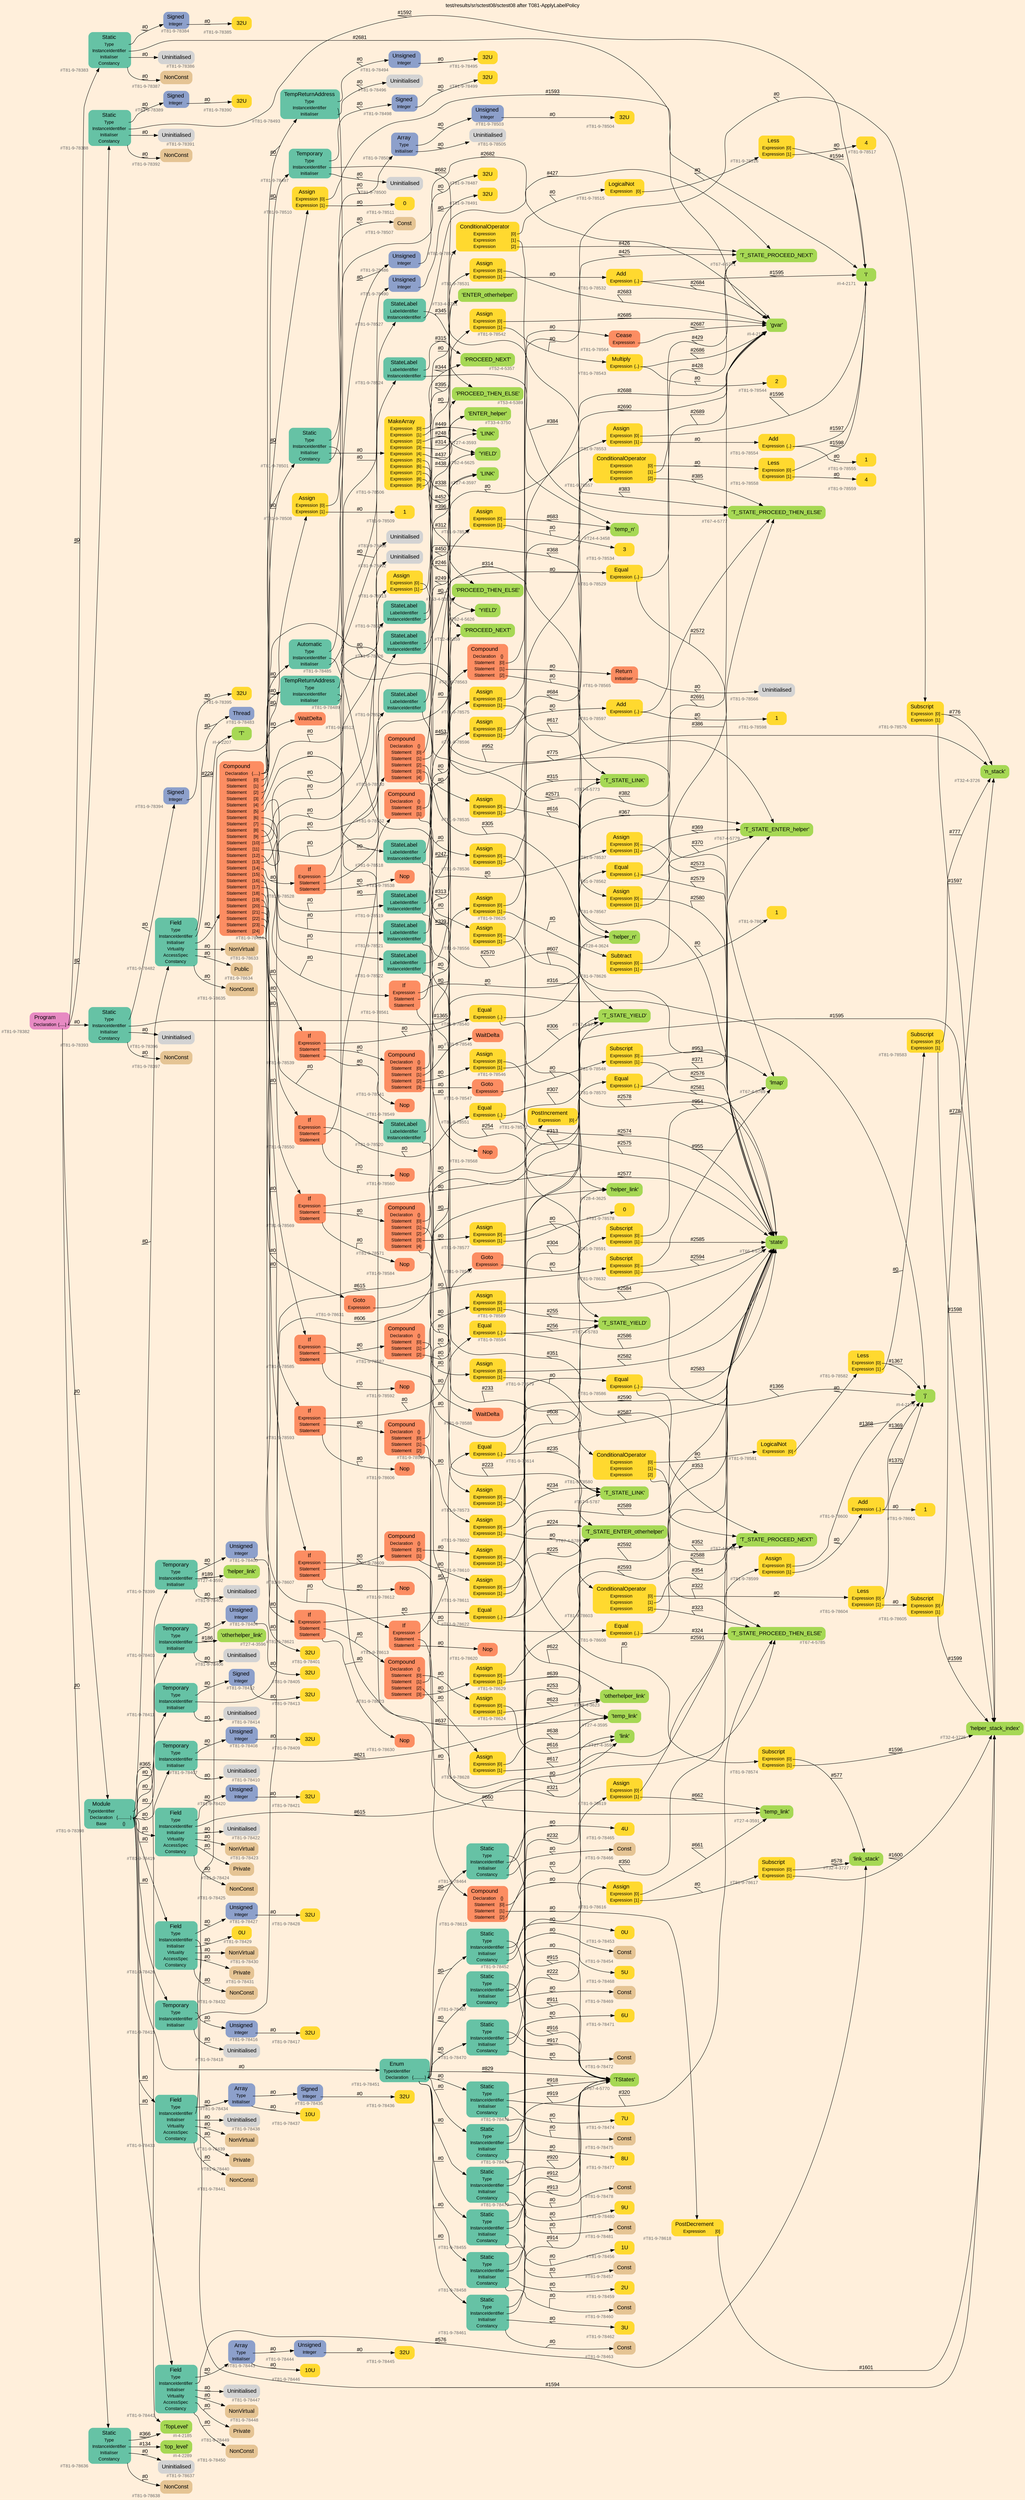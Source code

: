 digraph "test/results/sr/sctest08/sctest08 after T081-ApplyLabelPolicy" {
label = "test/results/sr/sctest08/sctest08 after T081-ApplyLabelPolicy"
labelloc = t
graph [
    rankdir = "LR"
    ranksep = 0.3
    bgcolor = antiquewhite1
    color = black
    fontcolor = black
    fontname = "Arial"
];
node [
    fontname = "Arial"
];
edge [
    fontname = "Arial"
];

// -------------------- node figure --------------------
// -------- block #T81-9-78382 ----------
"#T81-9-78382" [
    fillcolor = "/set28/4"
    xlabel = "#T81-9-78382"
    fontsize = "12"
    fontcolor = grey40
    shape = "plaintext"
    label = <<TABLE BORDER="0" CELLBORDER="0" CELLSPACING="0">
     <TR><TD><FONT COLOR="black" POINT-SIZE="15">Program</FONT></TD></TR>
     <TR><TD><FONT COLOR="black" POINT-SIZE="12">Declaration</FONT></TD><TD PORT="port0"><FONT COLOR="black" POINT-SIZE="12">{.....}</FONT></TD></TR>
    </TABLE>>
    style = "rounded,filled"
];

// -------- block #T81-9-78383 ----------
"#T81-9-78383" [
    fillcolor = "/set28/1"
    xlabel = "#T81-9-78383"
    fontsize = "12"
    fontcolor = grey40
    shape = "plaintext"
    label = <<TABLE BORDER="0" CELLBORDER="0" CELLSPACING="0">
     <TR><TD><FONT COLOR="black" POINT-SIZE="15">Static</FONT></TD></TR>
     <TR><TD><FONT COLOR="black" POINT-SIZE="12">Type</FONT></TD><TD PORT="port0"></TD></TR>
     <TR><TD><FONT COLOR="black" POINT-SIZE="12">InstanceIdentifier</FONT></TD><TD PORT="port1"></TD></TR>
     <TR><TD><FONT COLOR="black" POINT-SIZE="12">Initialiser</FONT></TD><TD PORT="port2"></TD></TR>
     <TR><TD><FONT COLOR="black" POINT-SIZE="12">Constancy</FONT></TD><TD PORT="port3"></TD></TR>
    </TABLE>>
    style = "rounded,filled"
];

// -------- block #T81-9-78384 ----------
"#T81-9-78384" [
    fillcolor = "/set28/3"
    xlabel = "#T81-9-78384"
    fontsize = "12"
    fontcolor = grey40
    shape = "plaintext"
    label = <<TABLE BORDER="0" CELLBORDER="0" CELLSPACING="0">
     <TR><TD><FONT COLOR="black" POINT-SIZE="15">Signed</FONT></TD></TR>
     <TR><TD><FONT COLOR="black" POINT-SIZE="12">Integer</FONT></TD><TD PORT="port0"></TD></TR>
    </TABLE>>
    style = "rounded,filled"
];

// -------- block #T81-9-78385 ----------
"#T81-9-78385" [
    fillcolor = "/set28/6"
    xlabel = "#T81-9-78385"
    fontsize = "12"
    fontcolor = grey40
    shape = "plaintext"
    label = <<TABLE BORDER="0" CELLBORDER="0" CELLSPACING="0">
     <TR><TD><FONT COLOR="black" POINT-SIZE="15">32U</FONT></TD></TR>
    </TABLE>>
    style = "rounded,filled"
];

// -------- block #I-4-2164 ----------
"#I-4-2164" [
    fillcolor = "/set28/5"
    xlabel = "#I-4-2164"
    fontsize = "12"
    fontcolor = grey40
    shape = "plaintext"
    label = <<TABLE BORDER="0" CELLBORDER="0" CELLSPACING="0">
     <TR><TD><FONT COLOR="black" POINT-SIZE="15">'gvar'</FONT></TD></TR>
    </TABLE>>
    style = "rounded,filled"
];

// -------- block #T81-9-78386 ----------
"#T81-9-78386" [
    xlabel = "#T81-9-78386"
    fontsize = "12"
    fontcolor = grey40
    shape = "plaintext"
    label = <<TABLE BORDER="0" CELLBORDER="0" CELLSPACING="0">
     <TR><TD><FONT COLOR="black" POINT-SIZE="15">Uninitialised</FONT></TD></TR>
    </TABLE>>
    style = "rounded,filled"
];

// -------- block #T81-9-78387 ----------
"#T81-9-78387" [
    fillcolor = "/set28/7"
    xlabel = "#T81-9-78387"
    fontsize = "12"
    fontcolor = grey40
    shape = "plaintext"
    label = <<TABLE BORDER="0" CELLBORDER="0" CELLSPACING="0">
     <TR><TD><FONT COLOR="black" POINT-SIZE="15">NonConst</FONT></TD></TR>
    </TABLE>>
    style = "rounded,filled"
];

// -------- block #T81-9-78388 ----------
"#T81-9-78388" [
    fillcolor = "/set28/1"
    xlabel = "#T81-9-78388"
    fontsize = "12"
    fontcolor = grey40
    shape = "plaintext"
    label = <<TABLE BORDER="0" CELLBORDER="0" CELLSPACING="0">
     <TR><TD><FONT COLOR="black" POINT-SIZE="15">Static</FONT></TD></TR>
     <TR><TD><FONT COLOR="black" POINT-SIZE="12">Type</FONT></TD><TD PORT="port0"></TD></TR>
     <TR><TD><FONT COLOR="black" POINT-SIZE="12">InstanceIdentifier</FONT></TD><TD PORT="port1"></TD></TR>
     <TR><TD><FONT COLOR="black" POINT-SIZE="12">Initialiser</FONT></TD><TD PORT="port2"></TD></TR>
     <TR><TD><FONT COLOR="black" POINT-SIZE="12">Constancy</FONT></TD><TD PORT="port3"></TD></TR>
    </TABLE>>
    style = "rounded,filled"
];

// -------- block #T81-9-78389 ----------
"#T81-9-78389" [
    fillcolor = "/set28/3"
    xlabel = "#T81-9-78389"
    fontsize = "12"
    fontcolor = grey40
    shape = "plaintext"
    label = <<TABLE BORDER="0" CELLBORDER="0" CELLSPACING="0">
     <TR><TD><FONT COLOR="black" POINT-SIZE="15">Signed</FONT></TD></TR>
     <TR><TD><FONT COLOR="black" POINT-SIZE="12">Integer</FONT></TD><TD PORT="port0"></TD></TR>
    </TABLE>>
    style = "rounded,filled"
];

// -------- block #T81-9-78390 ----------
"#T81-9-78390" [
    fillcolor = "/set28/6"
    xlabel = "#T81-9-78390"
    fontsize = "12"
    fontcolor = grey40
    shape = "plaintext"
    label = <<TABLE BORDER="0" CELLBORDER="0" CELLSPACING="0">
     <TR><TD><FONT COLOR="black" POINT-SIZE="15">32U</FONT></TD></TR>
    </TABLE>>
    style = "rounded,filled"
];

// -------- block #I-4-2171 ----------
"#I-4-2171" [
    fillcolor = "/set28/5"
    xlabel = "#I-4-2171"
    fontsize = "12"
    fontcolor = grey40
    shape = "plaintext"
    label = <<TABLE BORDER="0" CELLBORDER="0" CELLSPACING="0">
     <TR><TD><FONT COLOR="black" POINT-SIZE="15">'i'</FONT></TD></TR>
    </TABLE>>
    style = "rounded,filled"
];

// -------- block #T81-9-78391 ----------
"#T81-9-78391" [
    xlabel = "#T81-9-78391"
    fontsize = "12"
    fontcolor = grey40
    shape = "plaintext"
    label = <<TABLE BORDER="0" CELLBORDER="0" CELLSPACING="0">
     <TR><TD><FONT COLOR="black" POINT-SIZE="15">Uninitialised</FONT></TD></TR>
    </TABLE>>
    style = "rounded,filled"
];

// -------- block #T81-9-78392 ----------
"#T81-9-78392" [
    fillcolor = "/set28/7"
    xlabel = "#T81-9-78392"
    fontsize = "12"
    fontcolor = grey40
    shape = "plaintext"
    label = <<TABLE BORDER="0" CELLBORDER="0" CELLSPACING="0">
     <TR><TD><FONT COLOR="black" POINT-SIZE="15">NonConst</FONT></TD></TR>
    </TABLE>>
    style = "rounded,filled"
];

// -------- block #T81-9-78393 ----------
"#T81-9-78393" [
    fillcolor = "/set28/1"
    xlabel = "#T81-9-78393"
    fontsize = "12"
    fontcolor = grey40
    shape = "plaintext"
    label = <<TABLE BORDER="0" CELLBORDER="0" CELLSPACING="0">
     <TR><TD><FONT COLOR="black" POINT-SIZE="15">Static</FONT></TD></TR>
     <TR><TD><FONT COLOR="black" POINT-SIZE="12">Type</FONT></TD><TD PORT="port0"></TD></TR>
     <TR><TD><FONT COLOR="black" POINT-SIZE="12">InstanceIdentifier</FONT></TD><TD PORT="port1"></TD></TR>
     <TR><TD><FONT COLOR="black" POINT-SIZE="12">Initialiser</FONT></TD><TD PORT="port2"></TD></TR>
     <TR><TD><FONT COLOR="black" POINT-SIZE="12">Constancy</FONT></TD><TD PORT="port3"></TD></TR>
    </TABLE>>
    style = "rounded,filled"
];

// -------- block #T81-9-78394 ----------
"#T81-9-78394" [
    fillcolor = "/set28/3"
    xlabel = "#T81-9-78394"
    fontsize = "12"
    fontcolor = grey40
    shape = "plaintext"
    label = <<TABLE BORDER="0" CELLBORDER="0" CELLSPACING="0">
     <TR><TD><FONT COLOR="black" POINT-SIZE="15">Signed</FONT></TD></TR>
     <TR><TD><FONT COLOR="black" POINT-SIZE="12">Integer</FONT></TD><TD PORT="port0"></TD></TR>
    </TABLE>>
    style = "rounded,filled"
];

// -------- block #T81-9-78395 ----------
"#T81-9-78395" [
    fillcolor = "/set28/6"
    xlabel = "#T81-9-78395"
    fontsize = "12"
    fontcolor = grey40
    shape = "plaintext"
    label = <<TABLE BORDER="0" CELLBORDER="0" CELLSPACING="0">
     <TR><TD><FONT COLOR="black" POINT-SIZE="15">32U</FONT></TD></TR>
    </TABLE>>
    style = "rounded,filled"
];

// -------- block #I-4-2179 ----------
"#I-4-2179" [
    fillcolor = "/set28/5"
    xlabel = "#I-4-2179"
    fontsize = "12"
    fontcolor = grey40
    shape = "plaintext"
    label = <<TABLE BORDER="0" CELLBORDER="0" CELLSPACING="0">
     <TR><TD><FONT COLOR="black" POINT-SIZE="15">'j'</FONT></TD></TR>
    </TABLE>>
    style = "rounded,filled"
];

// -------- block #T81-9-78396 ----------
"#T81-9-78396" [
    xlabel = "#T81-9-78396"
    fontsize = "12"
    fontcolor = grey40
    shape = "plaintext"
    label = <<TABLE BORDER="0" CELLBORDER="0" CELLSPACING="0">
     <TR><TD><FONT COLOR="black" POINT-SIZE="15">Uninitialised</FONT></TD></TR>
    </TABLE>>
    style = "rounded,filled"
];

// -------- block #T81-9-78397 ----------
"#T81-9-78397" [
    fillcolor = "/set28/7"
    xlabel = "#T81-9-78397"
    fontsize = "12"
    fontcolor = grey40
    shape = "plaintext"
    label = <<TABLE BORDER="0" CELLBORDER="0" CELLSPACING="0">
     <TR><TD><FONT COLOR="black" POINT-SIZE="15">NonConst</FONT></TD></TR>
    </TABLE>>
    style = "rounded,filled"
];

// -------- block #T81-9-78398 ----------
"#T81-9-78398" [
    fillcolor = "/set28/1"
    xlabel = "#T81-9-78398"
    fontsize = "12"
    fontcolor = grey40
    shape = "plaintext"
    label = <<TABLE BORDER="0" CELLBORDER="0" CELLSPACING="0">
     <TR><TD><FONT COLOR="black" POINT-SIZE="15">Module</FONT></TD></TR>
     <TR><TD><FONT COLOR="black" POINT-SIZE="12">TypeIdentifier</FONT></TD><TD PORT="port0"></TD></TR>
     <TR><TD><FONT COLOR="black" POINT-SIZE="12">Declaration</FONT></TD><TD PORT="port1"><FONT COLOR="black" POINT-SIZE="12">{...........}</FONT></TD></TR>
     <TR><TD><FONT COLOR="black" POINT-SIZE="12">Base</FONT></TD><TD PORT="port2"><FONT COLOR="black" POINT-SIZE="12">{}</FONT></TD></TR>
    </TABLE>>
    style = "rounded,filled"
];

// -------- block #I-4-2185 ----------
"#I-4-2185" [
    fillcolor = "/set28/5"
    xlabel = "#I-4-2185"
    fontsize = "12"
    fontcolor = grey40
    shape = "plaintext"
    label = <<TABLE BORDER="0" CELLBORDER="0" CELLSPACING="0">
     <TR><TD><FONT COLOR="black" POINT-SIZE="15">'TopLevel'</FONT></TD></TR>
    </TABLE>>
    style = "rounded,filled"
];

// -------- block #T81-9-78399 ----------
"#T81-9-78399" [
    fillcolor = "/set28/1"
    xlabel = "#T81-9-78399"
    fontsize = "12"
    fontcolor = grey40
    shape = "plaintext"
    label = <<TABLE BORDER="0" CELLBORDER="0" CELLSPACING="0">
     <TR><TD><FONT COLOR="black" POINT-SIZE="15">Temporary</FONT></TD></TR>
     <TR><TD><FONT COLOR="black" POINT-SIZE="12">Type</FONT></TD><TD PORT="port0"></TD></TR>
     <TR><TD><FONT COLOR="black" POINT-SIZE="12">InstanceIdentifier</FONT></TD><TD PORT="port1"></TD></TR>
     <TR><TD><FONT COLOR="black" POINT-SIZE="12">Initialiser</FONT></TD><TD PORT="port2"></TD></TR>
    </TABLE>>
    style = "rounded,filled"
];

// -------- block #T81-9-78400 ----------
"#T81-9-78400" [
    fillcolor = "/set28/3"
    xlabel = "#T81-9-78400"
    fontsize = "12"
    fontcolor = grey40
    shape = "plaintext"
    label = <<TABLE BORDER="0" CELLBORDER="0" CELLSPACING="0">
     <TR><TD><FONT COLOR="black" POINT-SIZE="15">Unsigned</FONT></TD></TR>
     <TR><TD><FONT COLOR="black" POINT-SIZE="12">Integer</FONT></TD><TD PORT="port0"></TD></TR>
    </TABLE>>
    style = "rounded,filled"
];

// -------- block #T81-9-78401 ----------
"#T81-9-78401" [
    fillcolor = "/set28/6"
    xlabel = "#T81-9-78401"
    fontsize = "12"
    fontcolor = grey40
    shape = "plaintext"
    label = <<TABLE BORDER="0" CELLBORDER="0" CELLSPACING="0">
     <TR><TD><FONT COLOR="black" POINT-SIZE="15">32U</FONT></TD></TR>
    </TABLE>>
    style = "rounded,filled"
];

// -------- block #T27-4-3592 ----------
"#T27-4-3592" [
    fillcolor = "/set28/5"
    xlabel = "#T27-4-3592"
    fontsize = "12"
    fontcolor = grey40
    shape = "plaintext"
    label = <<TABLE BORDER="0" CELLBORDER="0" CELLSPACING="0">
     <TR><TD><FONT COLOR="black" POINT-SIZE="15">'helper_link'</FONT></TD></TR>
    </TABLE>>
    style = "rounded,filled"
];

// -------- block #T81-9-78402 ----------
"#T81-9-78402" [
    xlabel = "#T81-9-78402"
    fontsize = "12"
    fontcolor = grey40
    shape = "plaintext"
    label = <<TABLE BORDER="0" CELLBORDER="0" CELLSPACING="0">
     <TR><TD><FONT COLOR="black" POINT-SIZE="15">Uninitialised</FONT></TD></TR>
    </TABLE>>
    style = "rounded,filled"
];

// -------- block #T81-9-78403 ----------
"#T81-9-78403" [
    fillcolor = "/set28/1"
    xlabel = "#T81-9-78403"
    fontsize = "12"
    fontcolor = grey40
    shape = "plaintext"
    label = <<TABLE BORDER="0" CELLBORDER="0" CELLSPACING="0">
     <TR><TD><FONT COLOR="black" POINT-SIZE="15">Temporary</FONT></TD></TR>
     <TR><TD><FONT COLOR="black" POINT-SIZE="12">Type</FONT></TD><TD PORT="port0"></TD></TR>
     <TR><TD><FONT COLOR="black" POINT-SIZE="12">InstanceIdentifier</FONT></TD><TD PORT="port1"></TD></TR>
     <TR><TD><FONT COLOR="black" POINT-SIZE="12">Initialiser</FONT></TD><TD PORT="port2"></TD></TR>
    </TABLE>>
    style = "rounded,filled"
];

// -------- block #T81-9-78404 ----------
"#T81-9-78404" [
    fillcolor = "/set28/3"
    xlabel = "#T81-9-78404"
    fontsize = "12"
    fontcolor = grey40
    shape = "plaintext"
    label = <<TABLE BORDER="0" CELLBORDER="0" CELLSPACING="0">
     <TR><TD><FONT COLOR="black" POINT-SIZE="15">Unsigned</FONT></TD></TR>
     <TR><TD><FONT COLOR="black" POINT-SIZE="12">Integer</FONT></TD><TD PORT="port0"></TD></TR>
    </TABLE>>
    style = "rounded,filled"
];

// -------- block #T81-9-78405 ----------
"#T81-9-78405" [
    fillcolor = "/set28/6"
    xlabel = "#T81-9-78405"
    fontsize = "12"
    fontcolor = grey40
    shape = "plaintext"
    label = <<TABLE BORDER="0" CELLBORDER="0" CELLSPACING="0">
     <TR><TD><FONT COLOR="black" POINT-SIZE="15">32U</FONT></TD></TR>
    </TABLE>>
    style = "rounded,filled"
];

// -------- block #T27-4-3596 ----------
"#T27-4-3596" [
    fillcolor = "/set28/5"
    xlabel = "#T27-4-3596"
    fontsize = "12"
    fontcolor = grey40
    shape = "plaintext"
    label = <<TABLE BORDER="0" CELLBORDER="0" CELLSPACING="0">
     <TR><TD><FONT COLOR="black" POINT-SIZE="15">'otherhelper_link'</FONT></TD></TR>
    </TABLE>>
    style = "rounded,filled"
];

// -------- block #T81-9-78406 ----------
"#T81-9-78406" [
    xlabel = "#T81-9-78406"
    fontsize = "12"
    fontcolor = grey40
    shape = "plaintext"
    label = <<TABLE BORDER="0" CELLBORDER="0" CELLSPACING="0">
     <TR><TD><FONT COLOR="black" POINT-SIZE="15">Uninitialised</FONT></TD></TR>
    </TABLE>>
    style = "rounded,filled"
];

// -------- block #T81-9-78407 ----------
"#T81-9-78407" [
    fillcolor = "/set28/1"
    xlabel = "#T81-9-78407"
    fontsize = "12"
    fontcolor = grey40
    shape = "plaintext"
    label = <<TABLE BORDER="0" CELLBORDER="0" CELLSPACING="0">
     <TR><TD><FONT COLOR="black" POINT-SIZE="15">Temporary</FONT></TD></TR>
     <TR><TD><FONT COLOR="black" POINT-SIZE="12">Type</FONT></TD><TD PORT="port0"></TD></TR>
     <TR><TD><FONT COLOR="black" POINT-SIZE="12">InstanceIdentifier</FONT></TD><TD PORT="port1"></TD></TR>
     <TR><TD><FONT COLOR="black" POINT-SIZE="12">Initialiser</FONT></TD><TD PORT="port2"></TD></TR>
    </TABLE>>
    style = "rounded,filled"
];

// -------- block #T81-9-78408 ----------
"#T81-9-78408" [
    fillcolor = "/set28/3"
    xlabel = "#T81-9-78408"
    fontsize = "12"
    fontcolor = grey40
    shape = "plaintext"
    label = <<TABLE BORDER="0" CELLBORDER="0" CELLSPACING="0">
     <TR><TD><FONT COLOR="black" POINT-SIZE="15">Unsigned</FONT></TD></TR>
     <TR><TD><FONT COLOR="black" POINT-SIZE="12">Integer</FONT></TD><TD PORT="port0"></TD></TR>
    </TABLE>>
    style = "rounded,filled"
];

// -------- block #T81-9-78409 ----------
"#T81-9-78409" [
    fillcolor = "/set28/6"
    xlabel = "#T81-9-78409"
    fontsize = "12"
    fontcolor = grey40
    shape = "plaintext"
    label = <<TABLE BORDER="0" CELLBORDER="0" CELLSPACING="0">
     <TR><TD><FONT COLOR="black" POINT-SIZE="15">32U</FONT></TD></TR>
    </TABLE>>
    style = "rounded,filled"
];

// -------- block #T28-4-3623 ----------
"#T28-4-3623" [
    fillcolor = "/set28/5"
    xlabel = "#T28-4-3623"
    fontsize = "12"
    fontcolor = grey40
    shape = "plaintext"
    label = <<TABLE BORDER="0" CELLBORDER="0" CELLSPACING="0">
     <TR><TD><FONT COLOR="black" POINT-SIZE="15">'otherhelper_link'</FONT></TD></TR>
    </TABLE>>
    style = "rounded,filled"
];

// -------- block #T81-9-78410 ----------
"#T81-9-78410" [
    xlabel = "#T81-9-78410"
    fontsize = "12"
    fontcolor = grey40
    shape = "plaintext"
    label = <<TABLE BORDER="0" CELLBORDER="0" CELLSPACING="0">
     <TR><TD><FONT COLOR="black" POINT-SIZE="15">Uninitialised</FONT></TD></TR>
    </TABLE>>
    style = "rounded,filled"
];

// -------- block #T81-9-78411 ----------
"#T81-9-78411" [
    fillcolor = "/set28/1"
    xlabel = "#T81-9-78411"
    fontsize = "12"
    fontcolor = grey40
    shape = "plaintext"
    label = <<TABLE BORDER="0" CELLBORDER="0" CELLSPACING="0">
     <TR><TD><FONT COLOR="black" POINT-SIZE="15">Temporary</FONT></TD></TR>
     <TR><TD><FONT COLOR="black" POINT-SIZE="12">Type</FONT></TD><TD PORT="port0"></TD></TR>
     <TR><TD><FONT COLOR="black" POINT-SIZE="12">InstanceIdentifier</FONT></TD><TD PORT="port1"></TD></TR>
     <TR><TD><FONT COLOR="black" POINT-SIZE="12">Initialiser</FONT></TD><TD PORT="port2"></TD></TR>
    </TABLE>>
    style = "rounded,filled"
];

// -------- block #T81-9-78412 ----------
"#T81-9-78412" [
    fillcolor = "/set28/3"
    xlabel = "#T81-9-78412"
    fontsize = "12"
    fontcolor = grey40
    shape = "plaintext"
    label = <<TABLE BORDER="0" CELLBORDER="0" CELLSPACING="0">
     <TR><TD><FONT COLOR="black" POINT-SIZE="15">Signed</FONT></TD></TR>
     <TR><TD><FONT COLOR="black" POINT-SIZE="12">Integer</FONT></TD><TD PORT="port0"></TD></TR>
    </TABLE>>
    style = "rounded,filled"
];

// -------- block #T81-9-78413 ----------
"#T81-9-78413" [
    fillcolor = "/set28/6"
    xlabel = "#T81-9-78413"
    fontsize = "12"
    fontcolor = grey40
    shape = "plaintext"
    label = <<TABLE BORDER="0" CELLBORDER="0" CELLSPACING="0">
     <TR><TD><FONT COLOR="black" POINT-SIZE="15">32U</FONT></TD></TR>
    </TABLE>>
    style = "rounded,filled"
];

// -------- block #T28-4-3624 ----------
"#T28-4-3624" [
    fillcolor = "/set28/5"
    xlabel = "#T28-4-3624"
    fontsize = "12"
    fontcolor = grey40
    shape = "plaintext"
    label = <<TABLE BORDER="0" CELLBORDER="0" CELLSPACING="0">
     <TR><TD><FONT COLOR="black" POINT-SIZE="15">'helper_n'</FONT></TD></TR>
    </TABLE>>
    style = "rounded,filled"
];

// -------- block #T81-9-78414 ----------
"#T81-9-78414" [
    xlabel = "#T81-9-78414"
    fontsize = "12"
    fontcolor = grey40
    shape = "plaintext"
    label = <<TABLE BORDER="0" CELLBORDER="0" CELLSPACING="0">
     <TR><TD><FONT COLOR="black" POINT-SIZE="15">Uninitialised</FONT></TD></TR>
    </TABLE>>
    style = "rounded,filled"
];

// -------- block #T81-9-78415 ----------
"#T81-9-78415" [
    fillcolor = "/set28/1"
    xlabel = "#T81-9-78415"
    fontsize = "12"
    fontcolor = grey40
    shape = "plaintext"
    label = <<TABLE BORDER="0" CELLBORDER="0" CELLSPACING="0">
     <TR><TD><FONT COLOR="black" POINT-SIZE="15">Temporary</FONT></TD></TR>
     <TR><TD><FONT COLOR="black" POINT-SIZE="12">Type</FONT></TD><TD PORT="port0"></TD></TR>
     <TR><TD><FONT COLOR="black" POINT-SIZE="12">InstanceIdentifier</FONT></TD><TD PORT="port1"></TD></TR>
     <TR><TD><FONT COLOR="black" POINT-SIZE="12">Initialiser</FONT></TD><TD PORT="port2"></TD></TR>
    </TABLE>>
    style = "rounded,filled"
];

// -------- block #T81-9-78416 ----------
"#T81-9-78416" [
    fillcolor = "/set28/3"
    xlabel = "#T81-9-78416"
    fontsize = "12"
    fontcolor = grey40
    shape = "plaintext"
    label = <<TABLE BORDER="0" CELLBORDER="0" CELLSPACING="0">
     <TR><TD><FONT COLOR="black" POINT-SIZE="15">Unsigned</FONT></TD></TR>
     <TR><TD><FONT COLOR="black" POINT-SIZE="12">Integer</FONT></TD><TD PORT="port0"></TD></TR>
    </TABLE>>
    style = "rounded,filled"
];

// -------- block #T81-9-78417 ----------
"#T81-9-78417" [
    fillcolor = "/set28/6"
    xlabel = "#T81-9-78417"
    fontsize = "12"
    fontcolor = grey40
    shape = "plaintext"
    label = <<TABLE BORDER="0" CELLBORDER="0" CELLSPACING="0">
     <TR><TD><FONT COLOR="black" POINT-SIZE="15">32U</FONT></TD></TR>
    </TABLE>>
    style = "rounded,filled"
];

// -------- block #T28-4-3625 ----------
"#T28-4-3625" [
    fillcolor = "/set28/5"
    xlabel = "#T28-4-3625"
    fontsize = "12"
    fontcolor = grey40
    shape = "plaintext"
    label = <<TABLE BORDER="0" CELLBORDER="0" CELLSPACING="0">
     <TR><TD><FONT COLOR="black" POINT-SIZE="15">'helper_link'</FONT></TD></TR>
    </TABLE>>
    style = "rounded,filled"
];

// -------- block #T81-9-78418 ----------
"#T81-9-78418" [
    xlabel = "#T81-9-78418"
    fontsize = "12"
    fontcolor = grey40
    shape = "plaintext"
    label = <<TABLE BORDER="0" CELLBORDER="0" CELLSPACING="0">
     <TR><TD><FONT COLOR="black" POINT-SIZE="15">Uninitialised</FONT></TD></TR>
    </TABLE>>
    style = "rounded,filled"
];

// -------- block #T81-9-78419 ----------
"#T81-9-78419" [
    fillcolor = "/set28/1"
    xlabel = "#T81-9-78419"
    fontsize = "12"
    fontcolor = grey40
    shape = "plaintext"
    label = <<TABLE BORDER="0" CELLBORDER="0" CELLSPACING="0">
     <TR><TD><FONT COLOR="black" POINT-SIZE="15">Field</FONT></TD></TR>
     <TR><TD><FONT COLOR="black" POINT-SIZE="12">Type</FONT></TD><TD PORT="port0"></TD></TR>
     <TR><TD><FONT COLOR="black" POINT-SIZE="12">InstanceIdentifier</FONT></TD><TD PORT="port1"></TD></TR>
     <TR><TD><FONT COLOR="black" POINT-SIZE="12">Initialiser</FONT></TD><TD PORT="port2"></TD></TR>
     <TR><TD><FONT COLOR="black" POINT-SIZE="12">Virtuality</FONT></TD><TD PORT="port3"></TD></TR>
     <TR><TD><FONT COLOR="black" POINT-SIZE="12">AccessSpec</FONT></TD><TD PORT="port4"></TD></TR>
     <TR><TD><FONT COLOR="black" POINT-SIZE="12">Constancy</FONT></TD><TD PORT="port5"></TD></TR>
    </TABLE>>
    style = "rounded,filled"
];

// -------- block #T81-9-78420 ----------
"#T81-9-78420" [
    fillcolor = "/set28/3"
    xlabel = "#T81-9-78420"
    fontsize = "12"
    fontcolor = grey40
    shape = "plaintext"
    label = <<TABLE BORDER="0" CELLBORDER="0" CELLSPACING="0">
     <TR><TD><FONT COLOR="black" POINT-SIZE="15">Unsigned</FONT></TD></TR>
     <TR><TD><FONT COLOR="black" POINT-SIZE="12">Integer</FONT></TD><TD PORT="port0"></TD></TR>
    </TABLE>>
    style = "rounded,filled"
];

// -------- block #T81-9-78421 ----------
"#T81-9-78421" [
    fillcolor = "/set28/6"
    xlabel = "#T81-9-78421"
    fontsize = "12"
    fontcolor = grey40
    shape = "plaintext"
    label = <<TABLE BORDER="0" CELLBORDER="0" CELLSPACING="0">
     <TR><TD><FONT COLOR="black" POINT-SIZE="15">32U</FONT></TD></TR>
    </TABLE>>
    style = "rounded,filled"
];

// -------- block #T27-4-3594 ----------
"#T27-4-3594" [
    fillcolor = "/set28/5"
    xlabel = "#T27-4-3594"
    fontsize = "12"
    fontcolor = grey40
    shape = "plaintext"
    label = <<TABLE BORDER="0" CELLBORDER="0" CELLSPACING="0">
     <TR><TD><FONT COLOR="black" POINT-SIZE="15">'link'</FONT></TD></TR>
    </TABLE>>
    style = "rounded,filled"
];

// -------- block #T81-9-78422 ----------
"#T81-9-78422" [
    xlabel = "#T81-9-78422"
    fontsize = "12"
    fontcolor = grey40
    shape = "plaintext"
    label = <<TABLE BORDER="0" CELLBORDER="0" CELLSPACING="0">
     <TR><TD><FONT COLOR="black" POINT-SIZE="15">Uninitialised</FONT></TD></TR>
    </TABLE>>
    style = "rounded,filled"
];

// -------- block #T81-9-78423 ----------
"#T81-9-78423" [
    fillcolor = "/set28/7"
    xlabel = "#T81-9-78423"
    fontsize = "12"
    fontcolor = grey40
    shape = "plaintext"
    label = <<TABLE BORDER="0" CELLBORDER="0" CELLSPACING="0">
     <TR><TD><FONT COLOR="black" POINT-SIZE="15">NonVirtual</FONT></TD></TR>
    </TABLE>>
    style = "rounded,filled"
];

// -------- block #T81-9-78424 ----------
"#T81-9-78424" [
    fillcolor = "/set28/7"
    xlabel = "#T81-9-78424"
    fontsize = "12"
    fontcolor = grey40
    shape = "plaintext"
    label = <<TABLE BORDER="0" CELLBORDER="0" CELLSPACING="0">
     <TR><TD><FONT COLOR="black" POINT-SIZE="15">Private</FONT></TD></TR>
    </TABLE>>
    style = "rounded,filled"
];

// -------- block #T81-9-78425 ----------
"#T81-9-78425" [
    fillcolor = "/set28/7"
    xlabel = "#T81-9-78425"
    fontsize = "12"
    fontcolor = grey40
    shape = "plaintext"
    label = <<TABLE BORDER="0" CELLBORDER="0" CELLSPACING="0">
     <TR><TD><FONT COLOR="black" POINT-SIZE="15">NonConst</FONT></TD></TR>
    </TABLE>>
    style = "rounded,filled"
];

// -------- block #T81-9-78426 ----------
"#T81-9-78426" [
    fillcolor = "/set28/1"
    xlabel = "#T81-9-78426"
    fontsize = "12"
    fontcolor = grey40
    shape = "plaintext"
    label = <<TABLE BORDER="0" CELLBORDER="0" CELLSPACING="0">
     <TR><TD><FONT COLOR="black" POINT-SIZE="15">Field</FONT></TD></TR>
     <TR><TD><FONT COLOR="black" POINT-SIZE="12">Type</FONT></TD><TD PORT="port0"></TD></TR>
     <TR><TD><FONT COLOR="black" POINT-SIZE="12">InstanceIdentifier</FONT></TD><TD PORT="port1"></TD></TR>
     <TR><TD><FONT COLOR="black" POINT-SIZE="12">Initialiser</FONT></TD><TD PORT="port2"></TD></TR>
     <TR><TD><FONT COLOR="black" POINT-SIZE="12">Virtuality</FONT></TD><TD PORT="port3"></TD></TR>
     <TR><TD><FONT COLOR="black" POINT-SIZE="12">AccessSpec</FONT></TD><TD PORT="port4"></TD></TR>
     <TR><TD><FONT COLOR="black" POINT-SIZE="12">Constancy</FONT></TD><TD PORT="port5"></TD></TR>
    </TABLE>>
    style = "rounded,filled"
];

// -------- block #T81-9-78427 ----------
"#T81-9-78427" [
    fillcolor = "/set28/3"
    xlabel = "#T81-9-78427"
    fontsize = "12"
    fontcolor = grey40
    shape = "plaintext"
    label = <<TABLE BORDER="0" CELLBORDER="0" CELLSPACING="0">
     <TR><TD><FONT COLOR="black" POINT-SIZE="15">Unsigned</FONT></TD></TR>
     <TR><TD><FONT COLOR="black" POINT-SIZE="12">Integer</FONT></TD><TD PORT="port0"></TD></TR>
    </TABLE>>
    style = "rounded,filled"
];

// -------- block #T81-9-78428 ----------
"#T81-9-78428" [
    fillcolor = "/set28/6"
    xlabel = "#T81-9-78428"
    fontsize = "12"
    fontcolor = grey40
    shape = "plaintext"
    label = <<TABLE BORDER="0" CELLBORDER="0" CELLSPACING="0">
     <TR><TD><FONT COLOR="black" POINT-SIZE="15">32U</FONT></TD></TR>
    </TABLE>>
    style = "rounded,filled"
];

// -------- block #T32-4-3725 ----------
"#T32-4-3725" [
    fillcolor = "/set28/5"
    xlabel = "#T32-4-3725"
    fontsize = "12"
    fontcolor = grey40
    shape = "plaintext"
    label = <<TABLE BORDER="0" CELLBORDER="0" CELLSPACING="0">
     <TR><TD><FONT COLOR="black" POINT-SIZE="15">'helper_stack_index'</FONT></TD></TR>
    </TABLE>>
    style = "rounded,filled"
];

// -------- block #T81-9-78429 ----------
"#T81-9-78429" [
    fillcolor = "/set28/6"
    xlabel = "#T81-9-78429"
    fontsize = "12"
    fontcolor = grey40
    shape = "plaintext"
    label = <<TABLE BORDER="0" CELLBORDER="0" CELLSPACING="0">
     <TR><TD><FONT COLOR="black" POINT-SIZE="15">0U</FONT></TD></TR>
    </TABLE>>
    style = "rounded,filled"
];

// -------- block #T81-9-78430 ----------
"#T81-9-78430" [
    fillcolor = "/set28/7"
    xlabel = "#T81-9-78430"
    fontsize = "12"
    fontcolor = grey40
    shape = "plaintext"
    label = <<TABLE BORDER="0" CELLBORDER="0" CELLSPACING="0">
     <TR><TD><FONT COLOR="black" POINT-SIZE="15">NonVirtual</FONT></TD></TR>
    </TABLE>>
    style = "rounded,filled"
];

// -------- block #T81-9-78431 ----------
"#T81-9-78431" [
    fillcolor = "/set28/7"
    xlabel = "#T81-9-78431"
    fontsize = "12"
    fontcolor = grey40
    shape = "plaintext"
    label = <<TABLE BORDER="0" CELLBORDER="0" CELLSPACING="0">
     <TR><TD><FONT COLOR="black" POINT-SIZE="15">Private</FONT></TD></TR>
    </TABLE>>
    style = "rounded,filled"
];

// -------- block #T81-9-78432 ----------
"#T81-9-78432" [
    fillcolor = "/set28/7"
    xlabel = "#T81-9-78432"
    fontsize = "12"
    fontcolor = grey40
    shape = "plaintext"
    label = <<TABLE BORDER="0" CELLBORDER="0" CELLSPACING="0">
     <TR><TD><FONT COLOR="black" POINT-SIZE="15">NonConst</FONT></TD></TR>
    </TABLE>>
    style = "rounded,filled"
];

// -------- block #T81-9-78433 ----------
"#T81-9-78433" [
    fillcolor = "/set28/1"
    xlabel = "#T81-9-78433"
    fontsize = "12"
    fontcolor = grey40
    shape = "plaintext"
    label = <<TABLE BORDER="0" CELLBORDER="0" CELLSPACING="0">
     <TR><TD><FONT COLOR="black" POINT-SIZE="15">Field</FONT></TD></TR>
     <TR><TD><FONT COLOR="black" POINT-SIZE="12">Type</FONT></TD><TD PORT="port0"></TD></TR>
     <TR><TD><FONT COLOR="black" POINT-SIZE="12">InstanceIdentifier</FONT></TD><TD PORT="port1"></TD></TR>
     <TR><TD><FONT COLOR="black" POINT-SIZE="12">Initialiser</FONT></TD><TD PORT="port2"></TD></TR>
     <TR><TD><FONT COLOR="black" POINT-SIZE="12">Virtuality</FONT></TD><TD PORT="port3"></TD></TR>
     <TR><TD><FONT COLOR="black" POINT-SIZE="12">AccessSpec</FONT></TD><TD PORT="port4"></TD></TR>
     <TR><TD><FONT COLOR="black" POINT-SIZE="12">Constancy</FONT></TD><TD PORT="port5"></TD></TR>
    </TABLE>>
    style = "rounded,filled"
];

// -------- block #T81-9-78434 ----------
"#T81-9-78434" [
    fillcolor = "/set28/3"
    xlabel = "#T81-9-78434"
    fontsize = "12"
    fontcolor = grey40
    shape = "plaintext"
    label = <<TABLE BORDER="0" CELLBORDER="0" CELLSPACING="0">
     <TR><TD><FONT COLOR="black" POINT-SIZE="15">Array</FONT></TD></TR>
     <TR><TD><FONT COLOR="black" POINT-SIZE="12">Type</FONT></TD><TD PORT="port0"></TD></TR>
     <TR><TD><FONT COLOR="black" POINT-SIZE="12">Initialiser</FONT></TD><TD PORT="port1"></TD></TR>
    </TABLE>>
    style = "rounded,filled"
];

// -------- block #T81-9-78435 ----------
"#T81-9-78435" [
    fillcolor = "/set28/3"
    xlabel = "#T81-9-78435"
    fontsize = "12"
    fontcolor = grey40
    shape = "plaintext"
    label = <<TABLE BORDER="0" CELLBORDER="0" CELLSPACING="0">
     <TR><TD><FONT COLOR="black" POINT-SIZE="15">Signed</FONT></TD></TR>
     <TR><TD><FONT COLOR="black" POINT-SIZE="12">Integer</FONT></TD><TD PORT="port0"></TD></TR>
    </TABLE>>
    style = "rounded,filled"
];

// -------- block #T81-9-78436 ----------
"#T81-9-78436" [
    fillcolor = "/set28/6"
    xlabel = "#T81-9-78436"
    fontsize = "12"
    fontcolor = grey40
    shape = "plaintext"
    label = <<TABLE BORDER="0" CELLBORDER="0" CELLSPACING="0">
     <TR><TD><FONT COLOR="black" POINT-SIZE="15">32U</FONT></TD></TR>
    </TABLE>>
    style = "rounded,filled"
];

// -------- block #T81-9-78437 ----------
"#T81-9-78437" [
    fillcolor = "/set28/6"
    xlabel = "#T81-9-78437"
    fontsize = "12"
    fontcolor = grey40
    shape = "plaintext"
    label = <<TABLE BORDER="0" CELLBORDER="0" CELLSPACING="0">
     <TR><TD><FONT COLOR="black" POINT-SIZE="15">10U</FONT></TD></TR>
    </TABLE>>
    style = "rounded,filled"
];

// -------- block #T32-4-3726 ----------
"#T32-4-3726" [
    fillcolor = "/set28/5"
    xlabel = "#T32-4-3726"
    fontsize = "12"
    fontcolor = grey40
    shape = "plaintext"
    label = <<TABLE BORDER="0" CELLBORDER="0" CELLSPACING="0">
     <TR><TD><FONT COLOR="black" POINT-SIZE="15">'n_stack'</FONT></TD></TR>
    </TABLE>>
    style = "rounded,filled"
];

// -------- block #T81-9-78438 ----------
"#T81-9-78438" [
    xlabel = "#T81-9-78438"
    fontsize = "12"
    fontcolor = grey40
    shape = "plaintext"
    label = <<TABLE BORDER="0" CELLBORDER="0" CELLSPACING="0">
     <TR><TD><FONT COLOR="black" POINT-SIZE="15">Uninitialised</FONT></TD></TR>
    </TABLE>>
    style = "rounded,filled"
];

// -------- block #T81-9-78439 ----------
"#T81-9-78439" [
    fillcolor = "/set28/7"
    xlabel = "#T81-9-78439"
    fontsize = "12"
    fontcolor = grey40
    shape = "plaintext"
    label = <<TABLE BORDER="0" CELLBORDER="0" CELLSPACING="0">
     <TR><TD><FONT COLOR="black" POINT-SIZE="15">NonVirtual</FONT></TD></TR>
    </TABLE>>
    style = "rounded,filled"
];

// -------- block #T81-9-78440 ----------
"#T81-9-78440" [
    fillcolor = "/set28/7"
    xlabel = "#T81-9-78440"
    fontsize = "12"
    fontcolor = grey40
    shape = "plaintext"
    label = <<TABLE BORDER="0" CELLBORDER="0" CELLSPACING="0">
     <TR><TD><FONT COLOR="black" POINT-SIZE="15">Private</FONT></TD></TR>
    </TABLE>>
    style = "rounded,filled"
];

// -------- block #T81-9-78441 ----------
"#T81-9-78441" [
    fillcolor = "/set28/7"
    xlabel = "#T81-9-78441"
    fontsize = "12"
    fontcolor = grey40
    shape = "plaintext"
    label = <<TABLE BORDER="0" CELLBORDER="0" CELLSPACING="0">
     <TR><TD><FONT COLOR="black" POINT-SIZE="15">NonConst</FONT></TD></TR>
    </TABLE>>
    style = "rounded,filled"
];

// -------- block #T81-9-78442 ----------
"#T81-9-78442" [
    fillcolor = "/set28/1"
    xlabel = "#T81-9-78442"
    fontsize = "12"
    fontcolor = grey40
    shape = "plaintext"
    label = <<TABLE BORDER="0" CELLBORDER="0" CELLSPACING="0">
     <TR><TD><FONT COLOR="black" POINT-SIZE="15">Field</FONT></TD></TR>
     <TR><TD><FONT COLOR="black" POINT-SIZE="12">Type</FONT></TD><TD PORT="port0"></TD></TR>
     <TR><TD><FONT COLOR="black" POINT-SIZE="12">InstanceIdentifier</FONT></TD><TD PORT="port1"></TD></TR>
     <TR><TD><FONT COLOR="black" POINT-SIZE="12">Initialiser</FONT></TD><TD PORT="port2"></TD></TR>
     <TR><TD><FONT COLOR="black" POINT-SIZE="12">Virtuality</FONT></TD><TD PORT="port3"></TD></TR>
     <TR><TD><FONT COLOR="black" POINT-SIZE="12">AccessSpec</FONT></TD><TD PORT="port4"></TD></TR>
     <TR><TD><FONT COLOR="black" POINT-SIZE="12">Constancy</FONT></TD><TD PORT="port5"></TD></TR>
    </TABLE>>
    style = "rounded,filled"
];

// -------- block #T81-9-78443 ----------
"#T81-9-78443" [
    fillcolor = "/set28/3"
    xlabel = "#T81-9-78443"
    fontsize = "12"
    fontcolor = grey40
    shape = "plaintext"
    label = <<TABLE BORDER="0" CELLBORDER="0" CELLSPACING="0">
     <TR><TD><FONT COLOR="black" POINT-SIZE="15">Array</FONT></TD></TR>
     <TR><TD><FONT COLOR="black" POINT-SIZE="12">Type</FONT></TD><TD PORT="port0"></TD></TR>
     <TR><TD><FONT COLOR="black" POINT-SIZE="12">Initialiser</FONT></TD><TD PORT="port1"></TD></TR>
    </TABLE>>
    style = "rounded,filled"
];

// -------- block #T81-9-78444 ----------
"#T81-9-78444" [
    fillcolor = "/set28/3"
    xlabel = "#T81-9-78444"
    fontsize = "12"
    fontcolor = grey40
    shape = "plaintext"
    label = <<TABLE BORDER="0" CELLBORDER="0" CELLSPACING="0">
     <TR><TD><FONT COLOR="black" POINT-SIZE="15">Unsigned</FONT></TD></TR>
     <TR><TD><FONT COLOR="black" POINT-SIZE="12">Integer</FONT></TD><TD PORT="port0"></TD></TR>
    </TABLE>>
    style = "rounded,filled"
];

// -------- block #T81-9-78445 ----------
"#T81-9-78445" [
    fillcolor = "/set28/6"
    xlabel = "#T81-9-78445"
    fontsize = "12"
    fontcolor = grey40
    shape = "plaintext"
    label = <<TABLE BORDER="0" CELLBORDER="0" CELLSPACING="0">
     <TR><TD><FONT COLOR="black" POINT-SIZE="15">32U</FONT></TD></TR>
    </TABLE>>
    style = "rounded,filled"
];

// -------- block #T81-9-78446 ----------
"#T81-9-78446" [
    fillcolor = "/set28/6"
    xlabel = "#T81-9-78446"
    fontsize = "12"
    fontcolor = grey40
    shape = "plaintext"
    label = <<TABLE BORDER="0" CELLBORDER="0" CELLSPACING="0">
     <TR><TD><FONT COLOR="black" POINT-SIZE="15">10U</FONT></TD></TR>
    </TABLE>>
    style = "rounded,filled"
];

// -------- block #T32-4-3727 ----------
"#T32-4-3727" [
    fillcolor = "/set28/5"
    xlabel = "#T32-4-3727"
    fontsize = "12"
    fontcolor = grey40
    shape = "plaintext"
    label = <<TABLE BORDER="0" CELLBORDER="0" CELLSPACING="0">
     <TR><TD><FONT COLOR="black" POINT-SIZE="15">'link_stack'</FONT></TD></TR>
    </TABLE>>
    style = "rounded,filled"
];

// -------- block #T81-9-78447 ----------
"#T81-9-78447" [
    xlabel = "#T81-9-78447"
    fontsize = "12"
    fontcolor = grey40
    shape = "plaintext"
    label = <<TABLE BORDER="0" CELLBORDER="0" CELLSPACING="0">
     <TR><TD><FONT COLOR="black" POINT-SIZE="15">Uninitialised</FONT></TD></TR>
    </TABLE>>
    style = "rounded,filled"
];

// -------- block #T81-9-78448 ----------
"#T81-9-78448" [
    fillcolor = "/set28/7"
    xlabel = "#T81-9-78448"
    fontsize = "12"
    fontcolor = grey40
    shape = "plaintext"
    label = <<TABLE BORDER="0" CELLBORDER="0" CELLSPACING="0">
     <TR><TD><FONT COLOR="black" POINT-SIZE="15">NonVirtual</FONT></TD></TR>
    </TABLE>>
    style = "rounded,filled"
];

// -------- block #T81-9-78449 ----------
"#T81-9-78449" [
    fillcolor = "/set28/7"
    xlabel = "#T81-9-78449"
    fontsize = "12"
    fontcolor = grey40
    shape = "plaintext"
    label = <<TABLE BORDER="0" CELLBORDER="0" CELLSPACING="0">
     <TR><TD><FONT COLOR="black" POINT-SIZE="15">Private</FONT></TD></TR>
    </TABLE>>
    style = "rounded,filled"
];

// -------- block #T81-9-78450 ----------
"#T81-9-78450" [
    fillcolor = "/set28/7"
    xlabel = "#T81-9-78450"
    fontsize = "12"
    fontcolor = grey40
    shape = "plaintext"
    label = <<TABLE BORDER="0" CELLBORDER="0" CELLSPACING="0">
     <TR><TD><FONT COLOR="black" POINT-SIZE="15">NonConst</FONT></TD></TR>
    </TABLE>>
    style = "rounded,filled"
];

// -------- block #T81-9-78451 ----------
"#T81-9-78451" [
    fillcolor = "/set28/1"
    xlabel = "#T81-9-78451"
    fontsize = "12"
    fontcolor = grey40
    shape = "plaintext"
    label = <<TABLE BORDER="0" CELLBORDER="0" CELLSPACING="0">
     <TR><TD><FONT COLOR="black" POINT-SIZE="15">Enum</FONT></TD></TR>
     <TR><TD><FONT COLOR="black" POINT-SIZE="12">TypeIdentifier</FONT></TD><TD PORT="port0"></TD></TR>
     <TR><TD><FONT COLOR="black" POINT-SIZE="12">Declaration</FONT></TD><TD PORT="port1"><FONT COLOR="black" POINT-SIZE="12">{..........}</FONT></TD></TR>
    </TABLE>>
    style = "rounded,filled"
];

// -------- block #T67-4-5770 ----------
"#T67-4-5770" [
    fillcolor = "/set28/5"
    xlabel = "#T67-4-5770"
    fontsize = "12"
    fontcolor = grey40
    shape = "plaintext"
    label = <<TABLE BORDER="0" CELLBORDER="0" CELLSPACING="0">
     <TR><TD><FONT COLOR="black" POINT-SIZE="15">'TStates'</FONT></TD></TR>
    </TABLE>>
    style = "rounded,filled"
];

// -------- block #T81-9-78452 ----------
"#T81-9-78452" [
    fillcolor = "/set28/1"
    xlabel = "#T81-9-78452"
    fontsize = "12"
    fontcolor = grey40
    shape = "plaintext"
    label = <<TABLE BORDER="0" CELLBORDER="0" CELLSPACING="0">
     <TR><TD><FONT COLOR="black" POINT-SIZE="15">Static</FONT></TD></TR>
     <TR><TD><FONT COLOR="black" POINT-SIZE="12">Type</FONT></TD><TD PORT="port0"></TD></TR>
     <TR><TD><FONT COLOR="black" POINT-SIZE="12">InstanceIdentifier</FONT></TD><TD PORT="port1"></TD></TR>
     <TR><TD><FONT COLOR="black" POINT-SIZE="12">Initialiser</FONT></TD><TD PORT="port2"></TD></TR>
     <TR><TD><FONT COLOR="black" POINT-SIZE="12">Constancy</FONT></TD><TD PORT="port3"></TD></TR>
    </TABLE>>
    style = "rounded,filled"
];

// -------- block #T67-4-5771 ----------
"#T67-4-5771" [
    fillcolor = "/set28/5"
    xlabel = "#T67-4-5771"
    fontsize = "12"
    fontcolor = grey40
    shape = "plaintext"
    label = <<TABLE BORDER="0" CELLBORDER="0" CELLSPACING="0">
     <TR><TD><FONT COLOR="black" POINT-SIZE="15">'T_STATE_PROCEED_NEXT'</FONT></TD></TR>
    </TABLE>>
    style = "rounded,filled"
];

// -------- block #T81-9-78453 ----------
"#T81-9-78453" [
    fillcolor = "/set28/6"
    xlabel = "#T81-9-78453"
    fontsize = "12"
    fontcolor = grey40
    shape = "plaintext"
    label = <<TABLE BORDER="0" CELLBORDER="0" CELLSPACING="0">
     <TR><TD><FONT COLOR="black" POINT-SIZE="15">0U</FONT></TD></TR>
    </TABLE>>
    style = "rounded,filled"
];

// -------- block #T81-9-78454 ----------
"#T81-9-78454" [
    fillcolor = "/set28/7"
    xlabel = "#T81-9-78454"
    fontsize = "12"
    fontcolor = grey40
    shape = "plaintext"
    label = <<TABLE BORDER="0" CELLBORDER="0" CELLSPACING="0">
     <TR><TD><FONT COLOR="black" POINT-SIZE="15">Const</FONT></TD></TR>
    </TABLE>>
    style = "rounded,filled"
];

// -------- block #T81-9-78455 ----------
"#T81-9-78455" [
    fillcolor = "/set28/1"
    xlabel = "#T81-9-78455"
    fontsize = "12"
    fontcolor = grey40
    shape = "plaintext"
    label = <<TABLE BORDER="0" CELLBORDER="0" CELLSPACING="0">
     <TR><TD><FONT COLOR="black" POINT-SIZE="15">Static</FONT></TD></TR>
     <TR><TD><FONT COLOR="black" POINT-SIZE="12">Type</FONT></TD><TD PORT="port0"></TD></TR>
     <TR><TD><FONT COLOR="black" POINT-SIZE="12">InstanceIdentifier</FONT></TD><TD PORT="port1"></TD></TR>
     <TR><TD><FONT COLOR="black" POINT-SIZE="12">Initialiser</FONT></TD><TD PORT="port2"></TD></TR>
     <TR><TD><FONT COLOR="black" POINT-SIZE="12">Constancy</FONT></TD><TD PORT="port3"></TD></TR>
    </TABLE>>
    style = "rounded,filled"
];

// -------- block #T67-4-5773 ----------
"#T67-4-5773" [
    fillcolor = "/set28/5"
    xlabel = "#T67-4-5773"
    fontsize = "12"
    fontcolor = grey40
    shape = "plaintext"
    label = <<TABLE BORDER="0" CELLBORDER="0" CELLSPACING="0">
     <TR><TD><FONT COLOR="black" POINT-SIZE="15">'T_STATE_LINK'</FONT></TD></TR>
    </TABLE>>
    style = "rounded,filled"
];

// -------- block #T81-9-78456 ----------
"#T81-9-78456" [
    fillcolor = "/set28/6"
    xlabel = "#T81-9-78456"
    fontsize = "12"
    fontcolor = grey40
    shape = "plaintext"
    label = <<TABLE BORDER="0" CELLBORDER="0" CELLSPACING="0">
     <TR><TD><FONT COLOR="black" POINT-SIZE="15">1U</FONT></TD></TR>
    </TABLE>>
    style = "rounded,filled"
];

// -------- block #T81-9-78457 ----------
"#T81-9-78457" [
    fillcolor = "/set28/7"
    xlabel = "#T81-9-78457"
    fontsize = "12"
    fontcolor = grey40
    shape = "plaintext"
    label = <<TABLE BORDER="0" CELLBORDER="0" CELLSPACING="0">
     <TR><TD><FONT COLOR="black" POINT-SIZE="15">Const</FONT></TD></TR>
    </TABLE>>
    style = "rounded,filled"
];

// -------- block #T81-9-78458 ----------
"#T81-9-78458" [
    fillcolor = "/set28/1"
    xlabel = "#T81-9-78458"
    fontsize = "12"
    fontcolor = grey40
    shape = "plaintext"
    label = <<TABLE BORDER="0" CELLBORDER="0" CELLSPACING="0">
     <TR><TD><FONT COLOR="black" POINT-SIZE="15">Static</FONT></TD></TR>
     <TR><TD><FONT COLOR="black" POINT-SIZE="12">Type</FONT></TD><TD PORT="port0"></TD></TR>
     <TR><TD><FONT COLOR="black" POINT-SIZE="12">InstanceIdentifier</FONT></TD><TD PORT="port1"></TD></TR>
     <TR><TD><FONT COLOR="black" POINT-SIZE="12">Initialiser</FONT></TD><TD PORT="port2"></TD></TR>
     <TR><TD><FONT COLOR="black" POINT-SIZE="12">Constancy</FONT></TD><TD PORT="port3"></TD></TR>
    </TABLE>>
    style = "rounded,filled"
];

// -------- block #T67-4-5775 ----------
"#T67-4-5775" [
    fillcolor = "/set28/5"
    xlabel = "#T67-4-5775"
    fontsize = "12"
    fontcolor = grey40
    shape = "plaintext"
    label = <<TABLE BORDER="0" CELLBORDER="0" CELLSPACING="0">
     <TR><TD><FONT COLOR="black" POINT-SIZE="15">'T_STATE_YIELD'</FONT></TD></TR>
    </TABLE>>
    style = "rounded,filled"
];

// -------- block #T81-9-78459 ----------
"#T81-9-78459" [
    fillcolor = "/set28/6"
    xlabel = "#T81-9-78459"
    fontsize = "12"
    fontcolor = grey40
    shape = "plaintext"
    label = <<TABLE BORDER="0" CELLBORDER="0" CELLSPACING="0">
     <TR><TD><FONT COLOR="black" POINT-SIZE="15">2U</FONT></TD></TR>
    </TABLE>>
    style = "rounded,filled"
];

// -------- block #T81-9-78460 ----------
"#T81-9-78460" [
    fillcolor = "/set28/7"
    xlabel = "#T81-9-78460"
    fontsize = "12"
    fontcolor = grey40
    shape = "plaintext"
    label = <<TABLE BORDER="0" CELLBORDER="0" CELLSPACING="0">
     <TR><TD><FONT COLOR="black" POINT-SIZE="15">Const</FONT></TD></TR>
    </TABLE>>
    style = "rounded,filled"
];

// -------- block #T81-9-78461 ----------
"#T81-9-78461" [
    fillcolor = "/set28/1"
    xlabel = "#T81-9-78461"
    fontsize = "12"
    fontcolor = grey40
    shape = "plaintext"
    label = <<TABLE BORDER="0" CELLBORDER="0" CELLSPACING="0">
     <TR><TD><FONT COLOR="black" POINT-SIZE="15">Static</FONT></TD></TR>
     <TR><TD><FONT COLOR="black" POINT-SIZE="12">Type</FONT></TD><TD PORT="port0"></TD></TR>
     <TR><TD><FONT COLOR="black" POINT-SIZE="12">InstanceIdentifier</FONT></TD><TD PORT="port1"></TD></TR>
     <TR><TD><FONT COLOR="black" POINT-SIZE="12">Initialiser</FONT></TD><TD PORT="port2"></TD></TR>
     <TR><TD><FONT COLOR="black" POINT-SIZE="12">Constancy</FONT></TD><TD PORT="port3"></TD></TR>
    </TABLE>>
    style = "rounded,filled"
];

// -------- block #T67-4-5777 ----------
"#T67-4-5777" [
    fillcolor = "/set28/5"
    xlabel = "#T67-4-5777"
    fontsize = "12"
    fontcolor = grey40
    shape = "plaintext"
    label = <<TABLE BORDER="0" CELLBORDER="0" CELLSPACING="0">
     <TR><TD><FONT COLOR="black" POINT-SIZE="15">'T_STATE_PROCEED_THEN_ELSE'</FONT></TD></TR>
    </TABLE>>
    style = "rounded,filled"
];

// -------- block #T81-9-78462 ----------
"#T81-9-78462" [
    fillcolor = "/set28/6"
    xlabel = "#T81-9-78462"
    fontsize = "12"
    fontcolor = grey40
    shape = "plaintext"
    label = <<TABLE BORDER="0" CELLBORDER="0" CELLSPACING="0">
     <TR><TD><FONT COLOR="black" POINT-SIZE="15">3U</FONT></TD></TR>
    </TABLE>>
    style = "rounded,filled"
];

// -------- block #T81-9-78463 ----------
"#T81-9-78463" [
    fillcolor = "/set28/7"
    xlabel = "#T81-9-78463"
    fontsize = "12"
    fontcolor = grey40
    shape = "plaintext"
    label = <<TABLE BORDER="0" CELLBORDER="0" CELLSPACING="0">
     <TR><TD><FONT COLOR="black" POINT-SIZE="15">Const</FONT></TD></TR>
    </TABLE>>
    style = "rounded,filled"
];

// -------- block #T81-9-78464 ----------
"#T81-9-78464" [
    fillcolor = "/set28/1"
    xlabel = "#T81-9-78464"
    fontsize = "12"
    fontcolor = grey40
    shape = "plaintext"
    label = <<TABLE BORDER="0" CELLBORDER="0" CELLSPACING="0">
     <TR><TD><FONT COLOR="black" POINT-SIZE="15">Static</FONT></TD></TR>
     <TR><TD><FONT COLOR="black" POINT-SIZE="12">Type</FONT></TD><TD PORT="port0"></TD></TR>
     <TR><TD><FONT COLOR="black" POINT-SIZE="12">InstanceIdentifier</FONT></TD><TD PORT="port1"></TD></TR>
     <TR><TD><FONT COLOR="black" POINT-SIZE="12">Initialiser</FONT></TD><TD PORT="port2"></TD></TR>
     <TR><TD><FONT COLOR="black" POINT-SIZE="12">Constancy</FONT></TD><TD PORT="port3"></TD></TR>
    </TABLE>>
    style = "rounded,filled"
];

// -------- block #T67-4-5779 ----------
"#T67-4-5779" [
    fillcolor = "/set28/5"
    xlabel = "#T67-4-5779"
    fontsize = "12"
    fontcolor = grey40
    shape = "plaintext"
    label = <<TABLE BORDER="0" CELLBORDER="0" CELLSPACING="0">
     <TR><TD><FONT COLOR="black" POINT-SIZE="15">'T_STATE_ENTER_helper'</FONT></TD></TR>
    </TABLE>>
    style = "rounded,filled"
];

// -------- block #T81-9-78465 ----------
"#T81-9-78465" [
    fillcolor = "/set28/6"
    xlabel = "#T81-9-78465"
    fontsize = "12"
    fontcolor = grey40
    shape = "plaintext"
    label = <<TABLE BORDER="0" CELLBORDER="0" CELLSPACING="0">
     <TR><TD><FONT COLOR="black" POINT-SIZE="15">4U</FONT></TD></TR>
    </TABLE>>
    style = "rounded,filled"
];

// -------- block #T81-9-78466 ----------
"#T81-9-78466" [
    fillcolor = "/set28/7"
    xlabel = "#T81-9-78466"
    fontsize = "12"
    fontcolor = grey40
    shape = "plaintext"
    label = <<TABLE BORDER="0" CELLBORDER="0" CELLSPACING="0">
     <TR><TD><FONT COLOR="black" POINT-SIZE="15">Const</FONT></TD></TR>
    </TABLE>>
    style = "rounded,filled"
];

// -------- block #T81-9-78467 ----------
"#T81-9-78467" [
    fillcolor = "/set28/1"
    xlabel = "#T81-9-78467"
    fontsize = "12"
    fontcolor = grey40
    shape = "plaintext"
    label = <<TABLE BORDER="0" CELLBORDER="0" CELLSPACING="0">
     <TR><TD><FONT COLOR="black" POINT-SIZE="15">Static</FONT></TD></TR>
     <TR><TD><FONT COLOR="black" POINT-SIZE="12">Type</FONT></TD><TD PORT="port0"></TD></TR>
     <TR><TD><FONT COLOR="black" POINT-SIZE="12">InstanceIdentifier</FONT></TD><TD PORT="port1"></TD></TR>
     <TR><TD><FONT COLOR="black" POINT-SIZE="12">Initialiser</FONT></TD><TD PORT="port2"></TD></TR>
     <TR><TD><FONT COLOR="black" POINT-SIZE="12">Constancy</FONT></TD><TD PORT="port3"></TD></TR>
    </TABLE>>
    style = "rounded,filled"
];

// -------- block #T67-4-5781 ----------
"#T67-4-5781" [
    fillcolor = "/set28/5"
    xlabel = "#T67-4-5781"
    fontsize = "12"
    fontcolor = grey40
    shape = "plaintext"
    label = <<TABLE BORDER="0" CELLBORDER="0" CELLSPACING="0">
     <TR><TD><FONT COLOR="black" POINT-SIZE="15">'T_STATE_PROCEED_NEXT'</FONT></TD></TR>
    </TABLE>>
    style = "rounded,filled"
];

// -------- block #T81-9-78468 ----------
"#T81-9-78468" [
    fillcolor = "/set28/6"
    xlabel = "#T81-9-78468"
    fontsize = "12"
    fontcolor = grey40
    shape = "plaintext"
    label = <<TABLE BORDER="0" CELLBORDER="0" CELLSPACING="0">
     <TR><TD><FONT COLOR="black" POINT-SIZE="15">5U</FONT></TD></TR>
    </TABLE>>
    style = "rounded,filled"
];

// -------- block #T81-9-78469 ----------
"#T81-9-78469" [
    fillcolor = "/set28/7"
    xlabel = "#T81-9-78469"
    fontsize = "12"
    fontcolor = grey40
    shape = "plaintext"
    label = <<TABLE BORDER="0" CELLBORDER="0" CELLSPACING="0">
     <TR><TD><FONT COLOR="black" POINT-SIZE="15">Const</FONT></TD></TR>
    </TABLE>>
    style = "rounded,filled"
];

// -------- block #T81-9-78470 ----------
"#T81-9-78470" [
    fillcolor = "/set28/1"
    xlabel = "#T81-9-78470"
    fontsize = "12"
    fontcolor = grey40
    shape = "plaintext"
    label = <<TABLE BORDER="0" CELLBORDER="0" CELLSPACING="0">
     <TR><TD><FONT COLOR="black" POINT-SIZE="15">Static</FONT></TD></TR>
     <TR><TD><FONT COLOR="black" POINT-SIZE="12">Type</FONT></TD><TD PORT="port0"></TD></TR>
     <TR><TD><FONT COLOR="black" POINT-SIZE="12">InstanceIdentifier</FONT></TD><TD PORT="port1"></TD></TR>
     <TR><TD><FONT COLOR="black" POINT-SIZE="12">Initialiser</FONT></TD><TD PORT="port2"></TD></TR>
     <TR><TD><FONT COLOR="black" POINT-SIZE="12">Constancy</FONT></TD><TD PORT="port3"></TD></TR>
    </TABLE>>
    style = "rounded,filled"
];

// -------- block #T67-4-5783 ----------
"#T67-4-5783" [
    fillcolor = "/set28/5"
    xlabel = "#T67-4-5783"
    fontsize = "12"
    fontcolor = grey40
    shape = "plaintext"
    label = <<TABLE BORDER="0" CELLBORDER="0" CELLSPACING="0">
     <TR><TD><FONT COLOR="black" POINT-SIZE="15">'T_STATE_YIELD'</FONT></TD></TR>
    </TABLE>>
    style = "rounded,filled"
];

// -------- block #T81-9-78471 ----------
"#T81-9-78471" [
    fillcolor = "/set28/6"
    xlabel = "#T81-9-78471"
    fontsize = "12"
    fontcolor = grey40
    shape = "plaintext"
    label = <<TABLE BORDER="0" CELLBORDER="0" CELLSPACING="0">
     <TR><TD><FONT COLOR="black" POINT-SIZE="15">6U</FONT></TD></TR>
    </TABLE>>
    style = "rounded,filled"
];

// -------- block #T81-9-78472 ----------
"#T81-9-78472" [
    fillcolor = "/set28/7"
    xlabel = "#T81-9-78472"
    fontsize = "12"
    fontcolor = grey40
    shape = "plaintext"
    label = <<TABLE BORDER="0" CELLBORDER="0" CELLSPACING="0">
     <TR><TD><FONT COLOR="black" POINT-SIZE="15">Const</FONT></TD></TR>
    </TABLE>>
    style = "rounded,filled"
];

// -------- block #T81-9-78473 ----------
"#T81-9-78473" [
    fillcolor = "/set28/1"
    xlabel = "#T81-9-78473"
    fontsize = "12"
    fontcolor = grey40
    shape = "plaintext"
    label = <<TABLE BORDER="0" CELLBORDER="0" CELLSPACING="0">
     <TR><TD><FONT COLOR="black" POINT-SIZE="15">Static</FONT></TD></TR>
     <TR><TD><FONT COLOR="black" POINT-SIZE="12">Type</FONT></TD><TD PORT="port0"></TD></TR>
     <TR><TD><FONT COLOR="black" POINT-SIZE="12">InstanceIdentifier</FONT></TD><TD PORT="port1"></TD></TR>
     <TR><TD><FONT COLOR="black" POINT-SIZE="12">Initialiser</FONT></TD><TD PORT="port2"></TD></TR>
     <TR><TD><FONT COLOR="black" POINT-SIZE="12">Constancy</FONT></TD><TD PORT="port3"></TD></TR>
    </TABLE>>
    style = "rounded,filled"
];

// -------- block #T67-4-5785 ----------
"#T67-4-5785" [
    fillcolor = "/set28/5"
    xlabel = "#T67-4-5785"
    fontsize = "12"
    fontcolor = grey40
    shape = "plaintext"
    label = <<TABLE BORDER="0" CELLBORDER="0" CELLSPACING="0">
     <TR><TD><FONT COLOR="black" POINT-SIZE="15">'T_STATE_PROCEED_THEN_ELSE'</FONT></TD></TR>
    </TABLE>>
    style = "rounded,filled"
];

// -------- block #T81-9-78474 ----------
"#T81-9-78474" [
    fillcolor = "/set28/6"
    xlabel = "#T81-9-78474"
    fontsize = "12"
    fontcolor = grey40
    shape = "plaintext"
    label = <<TABLE BORDER="0" CELLBORDER="0" CELLSPACING="0">
     <TR><TD><FONT COLOR="black" POINT-SIZE="15">7U</FONT></TD></TR>
    </TABLE>>
    style = "rounded,filled"
];

// -------- block #T81-9-78475 ----------
"#T81-9-78475" [
    fillcolor = "/set28/7"
    xlabel = "#T81-9-78475"
    fontsize = "12"
    fontcolor = grey40
    shape = "plaintext"
    label = <<TABLE BORDER="0" CELLBORDER="0" CELLSPACING="0">
     <TR><TD><FONT COLOR="black" POINT-SIZE="15">Const</FONT></TD></TR>
    </TABLE>>
    style = "rounded,filled"
];

// -------- block #T81-9-78476 ----------
"#T81-9-78476" [
    fillcolor = "/set28/1"
    xlabel = "#T81-9-78476"
    fontsize = "12"
    fontcolor = grey40
    shape = "plaintext"
    label = <<TABLE BORDER="0" CELLBORDER="0" CELLSPACING="0">
     <TR><TD><FONT COLOR="black" POINT-SIZE="15">Static</FONT></TD></TR>
     <TR><TD><FONT COLOR="black" POINT-SIZE="12">Type</FONT></TD><TD PORT="port0"></TD></TR>
     <TR><TD><FONT COLOR="black" POINT-SIZE="12">InstanceIdentifier</FONT></TD><TD PORT="port1"></TD></TR>
     <TR><TD><FONT COLOR="black" POINT-SIZE="12">Initialiser</FONT></TD><TD PORT="port2"></TD></TR>
     <TR><TD><FONT COLOR="black" POINT-SIZE="12">Constancy</FONT></TD><TD PORT="port3"></TD></TR>
    </TABLE>>
    style = "rounded,filled"
];

// -------- block #T67-4-5787 ----------
"#T67-4-5787" [
    fillcolor = "/set28/5"
    xlabel = "#T67-4-5787"
    fontsize = "12"
    fontcolor = grey40
    shape = "plaintext"
    label = <<TABLE BORDER="0" CELLBORDER="0" CELLSPACING="0">
     <TR><TD><FONT COLOR="black" POINT-SIZE="15">'T_STATE_LINK'</FONT></TD></TR>
    </TABLE>>
    style = "rounded,filled"
];

// -------- block #T81-9-78477 ----------
"#T81-9-78477" [
    fillcolor = "/set28/6"
    xlabel = "#T81-9-78477"
    fontsize = "12"
    fontcolor = grey40
    shape = "plaintext"
    label = <<TABLE BORDER="0" CELLBORDER="0" CELLSPACING="0">
     <TR><TD><FONT COLOR="black" POINT-SIZE="15">8U</FONT></TD></TR>
    </TABLE>>
    style = "rounded,filled"
];

// -------- block #T81-9-78478 ----------
"#T81-9-78478" [
    fillcolor = "/set28/7"
    xlabel = "#T81-9-78478"
    fontsize = "12"
    fontcolor = grey40
    shape = "plaintext"
    label = <<TABLE BORDER="0" CELLBORDER="0" CELLSPACING="0">
     <TR><TD><FONT COLOR="black" POINT-SIZE="15">Const</FONT></TD></TR>
    </TABLE>>
    style = "rounded,filled"
];

// -------- block #T81-9-78479 ----------
"#T81-9-78479" [
    fillcolor = "/set28/1"
    xlabel = "#T81-9-78479"
    fontsize = "12"
    fontcolor = grey40
    shape = "plaintext"
    label = <<TABLE BORDER="0" CELLBORDER="0" CELLSPACING="0">
     <TR><TD><FONT COLOR="black" POINT-SIZE="15">Static</FONT></TD></TR>
     <TR><TD><FONT COLOR="black" POINT-SIZE="12">Type</FONT></TD><TD PORT="port0"></TD></TR>
     <TR><TD><FONT COLOR="black" POINT-SIZE="12">InstanceIdentifier</FONT></TD><TD PORT="port1"></TD></TR>
     <TR><TD><FONT COLOR="black" POINT-SIZE="12">Initialiser</FONT></TD><TD PORT="port2"></TD></TR>
     <TR><TD><FONT COLOR="black" POINT-SIZE="12">Constancy</FONT></TD><TD PORT="port3"></TD></TR>
    </TABLE>>
    style = "rounded,filled"
];

// -------- block #T67-4-5789 ----------
"#T67-4-5789" [
    fillcolor = "/set28/5"
    xlabel = "#T67-4-5789"
    fontsize = "12"
    fontcolor = grey40
    shape = "plaintext"
    label = <<TABLE BORDER="0" CELLBORDER="0" CELLSPACING="0">
     <TR><TD><FONT COLOR="black" POINT-SIZE="15">'T_STATE_ENTER_otherhelper'</FONT></TD></TR>
    </TABLE>>
    style = "rounded,filled"
];

// -------- block #T81-9-78480 ----------
"#T81-9-78480" [
    fillcolor = "/set28/6"
    xlabel = "#T81-9-78480"
    fontsize = "12"
    fontcolor = grey40
    shape = "plaintext"
    label = <<TABLE BORDER="0" CELLBORDER="0" CELLSPACING="0">
     <TR><TD><FONT COLOR="black" POINT-SIZE="15">9U</FONT></TD></TR>
    </TABLE>>
    style = "rounded,filled"
];

// -------- block #T81-9-78481 ----------
"#T81-9-78481" [
    fillcolor = "/set28/7"
    xlabel = "#T81-9-78481"
    fontsize = "12"
    fontcolor = grey40
    shape = "plaintext"
    label = <<TABLE BORDER="0" CELLBORDER="0" CELLSPACING="0">
     <TR><TD><FONT COLOR="black" POINT-SIZE="15">Const</FONT></TD></TR>
    </TABLE>>
    style = "rounded,filled"
];

// -------- block #T81-9-78482 ----------
"#T81-9-78482" [
    fillcolor = "/set28/1"
    xlabel = "#T81-9-78482"
    fontsize = "12"
    fontcolor = grey40
    shape = "plaintext"
    label = <<TABLE BORDER="0" CELLBORDER="0" CELLSPACING="0">
     <TR><TD><FONT COLOR="black" POINT-SIZE="15">Field</FONT></TD></TR>
     <TR><TD><FONT COLOR="black" POINT-SIZE="12">Type</FONT></TD><TD PORT="port0"></TD></TR>
     <TR><TD><FONT COLOR="black" POINT-SIZE="12">InstanceIdentifier</FONT></TD><TD PORT="port1"></TD></TR>
     <TR><TD><FONT COLOR="black" POINT-SIZE="12">Initialiser</FONT></TD><TD PORT="port2"></TD></TR>
     <TR><TD><FONT COLOR="black" POINT-SIZE="12">Virtuality</FONT></TD><TD PORT="port3"></TD></TR>
     <TR><TD><FONT COLOR="black" POINT-SIZE="12">AccessSpec</FONT></TD><TD PORT="port4"></TD></TR>
     <TR><TD><FONT COLOR="black" POINT-SIZE="12">Constancy</FONT></TD><TD PORT="port5"></TD></TR>
    </TABLE>>
    style = "rounded,filled"
];

// -------- block #T81-9-78483 ----------
"#T81-9-78483" [
    fillcolor = "/set28/3"
    xlabel = "#T81-9-78483"
    fontsize = "12"
    fontcolor = grey40
    shape = "plaintext"
    label = <<TABLE BORDER="0" CELLBORDER="0" CELLSPACING="0">
     <TR><TD><FONT COLOR="black" POINT-SIZE="15">Thread</FONT></TD></TR>
    </TABLE>>
    style = "rounded,filled"
];

// -------- block #I-4-2207 ----------
"#I-4-2207" [
    fillcolor = "/set28/5"
    xlabel = "#I-4-2207"
    fontsize = "12"
    fontcolor = grey40
    shape = "plaintext"
    label = <<TABLE BORDER="0" CELLBORDER="0" CELLSPACING="0">
     <TR><TD><FONT COLOR="black" POINT-SIZE="15">'T'</FONT></TD></TR>
    </TABLE>>
    style = "rounded,filled"
];

// -------- block #T81-9-78484 ----------
"#T81-9-78484" [
    fillcolor = "/set28/2"
    xlabel = "#T81-9-78484"
    fontsize = "12"
    fontcolor = grey40
    shape = "plaintext"
    label = <<TABLE BORDER="0" CELLBORDER="0" CELLSPACING="0">
     <TR><TD><FONT COLOR="black" POINT-SIZE="15">Compound</FONT></TD></TR>
     <TR><TD><FONT COLOR="black" POINT-SIZE="12">Declaration</FONT></TD><TD PORT="port0"><FONT COLOR="black" POINT-SIZE="12">{.....}</FONT></TD></TR>
     <TR><TD><FONT COLOR="black" POINT-SIZE="12">Statement</FONT></TD><TD PORT="port1"><FONT COLOR="black" POINT-SIZE="12">[0]</FONT></TD></TR>
     <TR><TD><FONT COLOR="black" POINT-SIZE="12">Statement</FONT></TD><TD PORT="port2"><FONT COLOR="black" POINT-SIZE="12">[1]</FONT></TD></TR>
     <TR><TD><FONT COLOR="black" POINT-SIZE="12">Statement</FONT></TD><TD PORT="port3"><FONT COLOR="black" POINT-SIZE="12">[2]</FONT></TD></TR>
     <TR><TD><FONT COLOR="black" POINT-SIZE="12">Statement</FONT></TD><TD PORT="port4"><FONT COLOR="black" POINT-SIZE="12">[3]</FONT></TD></TR>
     <TR><TD><FONT COLOR="black" POINT-SIZE="12">Statement</FONT></TD><TD PORT="port5"><FONT COLOR="black" POINT-SIZE="12">[4]</FONT></TD></TR>
     <TR><TD><FONT COLOR="black" POINT-SIZE="12">Statement</FONT></TD><TD PORT="port6"><FONT COLOR="black" POINT-SIZE="12">[5]</FONT></TD></TR>
     <TR><TD><FONT COLOR="black" POINT-SIZE="12">Statement</FONT></TD><TD PORT="port7"><FONT COLOR="black" POINT-SIZE="12">[6]</FONT></TD></TR>
     <TR><TD><FONT COLOR="black" POINT-SIZE="12">Statement</FONT></TD><TD PORT="port8"><FONT COLOR="black" POINT-SIZE="12">[7]</FONT></TD></TR>
     <TR><TD><FONT COLOR="black" POINT-SIZE="12">Statement</FONT></TD><TD PORT="port9"><FONT COLOR="black" POINT-SIZE="12">[8]</FONT></TD></TR>
     <TR><TD><FONT COLOR="black" POINT-SIZE="12">Statement</FONT></TD><TD PORT="port10"><FONT COLOR="black" POINT-SIZE="12">[9]</FONT></TD></TR>
     <TR><TD><FONT COLOR="black" POINT-SIZE="12">Statement</FONT></TD><TD PORT="port11"><FONT COLOR="black" POINT-SIZE="12">[10]</FONT></TD></TR>
     <TR><TD><FONT COLOR="black" POINT-SIZE="12">Statement</FONT></TD><TD PORT="port12"><FONT COLOR="black" POINT-SIZE="12">[11]</FONT></TD></TR>
     <TR><TD><FONT COLOR="black" POINT-SIZE="12">Statement</FONT></TD><TD PORT="port13"><FONT COLOR="black" POINT-SIZE="12">[12]</FONT></TD></TR>
     <TR><TD><FONT COLOR="black" POINT-SIZE="12">Statement</FONT></TD><TD PORT="port14"><FONT COLOR="black" POINT-SIZE="12">[13]</FONT></TD></TR>
     <TR><TD><FONT COLOR="black" POINT-SIZE="12">Statement</FONT></TD><TD PORT="port15"><FONT COLOR="black" POINT-SIZE="12">[14]</FONT></TD></TR>
     <TR><TD><FONT COLOR="black" POINT-SIZE="12">Statement</FONT></TD><TD PORT="port16"><FONT COLOR="black" POINT-SIZE="12">[15]</FONT></TD></TR>
     <TR><TD><FONT COLOR="black" POINT-SIZE="12">Statement</FONT></TD><TD PORT="port17"><FONT COLOR="black" POINT-SIZE="12">[16]</FONT></TD></TR>
     <TR><TD><FONT COLOR="black" POINT-SIZE="12">Statement</FONT></TD><TD PORT="port18"><FONT COLOR="black" POINT-SIZE="12">[17]</FONT></TD></TR>
     <TR><TD><FONT COLOR="black" POINT-SIZE="12">Statement</FONT></TD><TD PORT="port19"><FONT COLOR="black" POINT-SIZE="12">[18]</FONT></TD></TR>
     <TR><TD><FONT COLOR="black" POINT-SIZE="12">Statement</FONT></TD><TD PORT="port20"><FONT COLOR="black" POINT-SIZE="12">[19]</FONT></TD></TR>
     <TR><TD><FONT COLOR="black" POINT-SIZE="12">Statement</FONT></TD><TD PORT="port21"><FONT COLOR="black" POINT-SIZE="12">[20]</FONT></TD></TR>
     <TR><TD><FONT COLOR="black" POINT-SIZE="12">Statement</FONT></TD><TD PORT="port22"><FONT COLOR="black" POINT-SIZE="12">[21]</FONT></TD></TR>
     <TR><TD><FONT COLOR="black" POINT-SIZE="12">Statement</FONT></TD><TD PORT="port23"><FONT COLOR="black" POINT-SIZE="12">[22]</FONT></TD></TR>
     <TR><TD><FONT COLOR="black" POINT-SIZE="12">Statement</FONT></TD><TD PORT="port24"><FONT COLOR="black" POINT-SIZE="12">[23]</FONT></TD></TR>
     <TR><TD><FONT COLOR="black" POINT-SIZE="12">Statement</FONT></TD><TD PORT="port25"><FONT COLOR="black" POINT-SIZE="12">[24]</FONT></TD></TR>
    </TABLE>>
    style = "rounded,filled"
];

// -------- block #T81-9-78485 ----------
"#T81-9-78485" [
    fillcolor = "/set28/1"
    xlabel = "#T81-9-78485"
    fontsize = "12"
    fontcolor = grey40
    shape = "plaintext"
    label = <<TABLE BORDER="0" CELLBORDER="0" CELLSPACING="0">
     <TR><TD><FONT COLOR="black" POINT-SIZE="15">Automatic</FONT></TD></TR>
     <TR><TD><FONT COLOR="black" POINT-SIZE="12">Type</FONT></TD><TD PORT="port0"></TD></TR>
     <TR><TD><FONT COLOR="black" POINT-SIZE="12">InstanceIdentifier</FONT></TD><TD PORT="port1"></TD></TR>
     <TR><TD><FONT COLOR="black" POINT-SIZE="12">Initialiser</FONT></TD><TD PORT="port2"></TD></TR>
    </TABLE>>
    style = "rounded,filled"
];

// -------- block #T81-9-78486 ----------
"#T81-9-78486" [
    fillcolor = "/set28/3"
    xlabel = "#T81-9-78486"
    fontsize = "12"
    fontcolor = grey40
    shape = "plaintext"
    label = <<TABLE BORDER="0" CELLBORDER="0" CELLSPACING="0">
     <TR><TD><FONT COLOR="black" POINT-SIZE="15">Unsigned</FONT></TD></TR>
     <TR><TD><FONT COLOR="black" POINT-SIZE="12">Integer</FONT></TD><TD PORT="port0"></TD></TR>
    </TABLE>>
    style = "rounded,filled"
];

// -------- block #T81-9-78487 ----------
"#T81-9-78487" [
    fillcolor = "/set28/6"
    xlabel = "#T81-9-78487"
    fontsize = "12"
    fontcolor = grey40
    shape = "plaintext"
    label = <<TABLE BORDER="0" CELLBORDER="0" CELLSPACING="0">
     <TR><TD><FONT COLOR="black" POINT-SIZE="15">32U</FONT></TD></TR>
    </TABLE>>
    style = "rounded,filled"
];

// -------- block #T66-4-5739 ----------
"#T66-4-5739" [
    fillcolor = "/set28/5"
    xlabel = "#T66-4-5739"
    fontsize = "12"
    fontcolor = grey40
    shape = "plaintext"
    label = <<TABLE BORDER="0" CELLBORDER="0" CELLSPACING="0">
     <TR><TD><FONT COLOR="black" POINT-SIZE="15">'state'</FONT></TD></TR>
    </TABLE>>
    style = "rounded,filled"
];

// -------- block #T81-9-78488 ----------
"#T81-9-78488" [
    xlabel = "#T81-9-78488"
    fontsize = "12"
    fontcolor = grey40
    shape = "plaintext"
    label = <<TABLE BORDER="0" CELLBORDER="0" CELLSPACING="0">
     <TR><TD><FONT COLOR="black" POINT-SIZE="15">Uninitialised</FONT></TD></TR>
    </TABLE>>
    style = "rounded,filled"
];

// -------- block #T81-9-78489 ----------
"#T81-9-78489" [
    fillcolor = "/set28/1"
    xlabel = "#T81-9-78489"
    fontsize = "12"
    fontcolor = grey40
    shape = "plaintext"
    label = <<TABLE BORDER="0" CELLBORDER="0" CELLSPACING="0">
     <TR><TD><FONT COLOR="black" POINT-SIZE="15">TempReturnAddress</FONT></TD></TR>
     <TR><TD><FONT COLOR="black" POINT-SIZE="12">Type</FONT></TD><TD PORT="port0"></TD></TR>
     <TR><TD><FONT COLOR="black" POINT-SIZE="12">InstanceIdentifier</FONT></TD><TD PORT="port1"></TD></TR>
     <TR><TD><FONT COLOR="black" POINT-SIZE="12">Initialiser</FONT></TD><TD PORT="port2"></TD></TR>
    </TABLE>>
    style = "rounded,filled"
];

// -------- block #T81-9-78490 ----------
"#T81-9-78490" [
    fillcolor = "/set28/3"
    xlabel = "#T81-9-78490"
    fontsize = "12"
    fontcolor = grey40
    shape = "plaintext"
    label = <<TABLE BORDER="0" CELLBORDER="0" CELLSPACING="0">
     <TR><TD><FONT COLOR="black" POINT-SIZE="15">Unsigned</FONT></TD></TR>
     <TR><TD><FONT COLOR="black" POINT-SIZE="12">Integer</FONT></TD><TD PORT="port0"></TD></TR>
    </TABLE>>
    style = "rounded,filled"
];

// -------- block #T81-9-78491 ----------
"#T81-9-78491" [
    fillcolor = "/set28/6"
    xlabel = "#T81-9-78491"
    fontsize = "12"
    fontcolor = grey40
    shape = "plaintext"
    label = <<TABLE BORDER="0" CELLBORDER="0" CELLSPACING="0">
     <TR><TD><FONT COLOR="black" POINT-SIZE="15">32U</FONT></TD></TR>
    </TABLE>>
    style = "rounded,filled"
];

// -------- block #T27-4-3595 ----------
"#T27-4-3595" [
    fillcolor = "/set28/5"
    xlabel = "#T27-4-3595"
    fontsize = "12"
    fontcolor = grey40
    shape = "plaintext"
    label = <<TABLE BORDER="0" CELLBORDER="0" CELLSPACING="0">
     <TR><TD><FONT COLOR="black" POINT-SIZE="15">'temp_link'</FONT></TD></TR>
    </TABLE>>
    style = "rounded,filled"
];

// -------- block #T81-9-78492 ----------
"#T81-9-78492" [
    xlabel = "#T81-9-78492"
    fontsize = "12"
    fontcolor = grey40
    shape = "plaintext"
    label = <<TABLE BORDER="0" CELLBORDER="0" CELLSPACING="0">
     <TR><TD><FONT COLOR="black" POINT-SIZE="15">Uninitialised</FONT></TD></TR>
    </TABLE>>
    style = "rounded,filled"
];

// -------- block #T81-9-78493 ----------
"#T81-9-78493" [
    fillcolor = "/set28/1"
    xlabel = "#T81-9-78493"
    fontsize = "12"
    fontcolor = grey40
    shape = "plaintext"
    label = <<TABLE BORDER="0" CELLBORDER="0" CELLSPACING="0">
     <TR><TD><FONT COLOR="black" POINT-SIZE="15">TempReturnAddress</FONT></TD></TR>
     <TR><TD><FONT COLOR="black" POINT-SIZE="12">Type</FONT></TD><TD PORT="port0"></TD></TR>
     <TR><TD><FONT COLOR="black" POINT-SIZE="12">InstanceIdentifier</FONT></TD><TD PORT="port1"></TD></TR>
     <TR><TD><FONT COLOR="black" POINT-SIZE="12">Initialiser</FONT></TD><TD PORT="port2"></TD></TR>
    </TABLE>>
    style = "rounded,filled"
];

// -------- block #T81-9-78494 ----------
"#T81-9-78494" [
    fillcolor = "/set28/3"
    xlabel = "#T81-9-78494"
    fontsize = "12"
    fontcolor = grey40
    shape = "plaintext"
    label = <<TABLE BORDER="0" CELLBORDER="0" CELLSPACING="0">
     <TR><TD><FONT COLOR="black" POINT-SIZE="15">Unsigned</FONT></TD></TR>
     <TR><TD><FONT COLOR="black" POINT-SIZE="12">Integer</FONT></TD><TD PORT="port0"></TD></TR>
    </TABLE>>
    style = "rounded,filled"
];

// -------- block #T81-9-78495 ----------
"#T81-9-78495" [
    fillcolor = "/set28/6"
    xlabel = "#T81-9-78495"
    fontsize = "12"
    fontcolor = grey40
    shape = "plaintext"
    label = <<TABLE BORDER="0" CELLBORDER="0" CELLSPACING="0">
     <TR><TD><FONT COLOR="black" POINT-SIZE="15">32U</FONT></TD></TR>
    </TABLE>>
    style = "rounded,filled"
];

// -------- block #T27-4-3591 ----------
"#T27-4-3591" [
    fillcolor = "/set28/5"
    xlabel = "#T27-4-3591"
    fontsize = "12"
    fontcolor = grey40
    shape = "plaintext"
    label = <<TABLE BORDER="0" CELLBORDER="0" CELLSPACING="0">
     <TR><TD><FONT COLOR="black" POINT-SIZE="15">'temp_link'</FONT></TD></TR>
    </TABLE>>
    style = "rounded,filled"
];

// -------- block #T81-9-78496 ----------
"#T81-9-78496" [
    xlabel = "#T81-9-78496"
    fontsize = "12"
    fontcolor = grey40
    shape = "plaintext"
    label = <<TABLE BORDER="0" CELLBORDER="0" CELLSPACING="0">
     <TR><TD><FONT COLOR="black" POINT-SIZE="15">Uninitialised</FONT></TD></TR>
    </TABLE>>
    style = "rounded,filled"
];

// -------- block #T81-9-78497 ----------
"#T81-9-78497" [
    fillcolor = "/set28/1"
    xlabel = "#T81-9-78497"
    fontsize = "12"
    fontcolor = grey40
    shape = "plaintext"
    label = <<TABLE BORDER="0" CELLBORDER="0" CELLSPACING="0">
     <TR><TD><FONT COLOR="black" POINT-SIZE="15">Temporary</FONT></TD></TR>
     <TR><TD><FONT COLOR="black" POINT-SIZE="12">Type</FONT></TD><TD PORT="port0"></TD></TR>
     <TR><TD><FONT COLOR="black" POINT-SIZE="12">InstanceIdentifier</FONT></TD><TD PORT="port1"></TD></TR>
     <TR><TD><FONT COLOR="black" POINT-SIZE="12">Initialiser</FONT></TD><TD PORT="port2"></TD></TR>
    </TABLE>>
    style = "rounded,filled"
];

// -------- block #T81-9-78498 ----------
"#T81-9-78498" [
    fillcolor = "/set28/3"
    xlabel = "#T81-9-78498"
    fontsize = "12"
    fontcolor = grey40
    shape = "plaintext"
    label = <<TABLE BORDER="0" CELLBORDER="0" CELLSPACING="0">
     <TR><TD><FONT COLOR="black" POINT-SIZE="15">Signed</FONT></TD></TR>
     <TR><TD><FONT COLOR="black" POINT-SIZE="12">Integer</FONT></TD><TD PORT="port0"></TD></TR>
    </TABLE>>
    style = "rounded,filled"
];

// -------- block #T81-9-78499 ----------
"#T81-9-78499" [
    fillcolor = "/set28/6"
    xlabel = "#T81-9-78499"
    fontsize = "12"
    fontcolor = grey40
    shape = "plaintext"
    label = <<TABLE BORDER="0" CELLBORDER="0" CELLSPACING="0">
     <TR><TD><FONT COLOR="black" POINT-SIZE="15">32U</FONT></TD></TR>
    </TABLE>>
    style = "rounded,filled"
];

// -------- block #T24-4-3458 ----------
"#T24-4-3458" [
    fillcolor = "/set28/5"
    xlabel = "#T24-4-3458"
    fontsize = "12"
    fontcolor = grey40
    shape = "plaintext"
    label = <<TABLE BORDER="0" CELLBORDER="0" CELLSPACING="0">
     <TR><TD><FONT COLOR="black" POINT-SIZE="15">'temp_n'</FONT></TD></TR>
    </TABLE>>
    style = "rounded,filled"
];

// -------- block #T81-9-78500 ----------
"#T81-9-78500" [
    xlabel = "#T81-9-78500"
    fontsize = "12"
    fontcolor = grey40
    shape = "plaintext"
    label = <<TABLE BORDER="0" CELLBORDER="0" CELLSPACING="0">
     <TR><TD><FONT COLOR="black" POINT-SIZE="15">Uninitialised</FONT></TD></TR>
    </TABLE>>
    style = "rounded,filled"
];

// -------- block #T81-9-78501 ----------
"#T81-9-78501" [
    fillcolor = "/set28/1"
    xlabel = "#T81-9-78501"
    fontsize = "12"
    fontcolor = grey40
    shape = "plaintext"
    label = <<TABLE BORDER="0" CELLBORDER="0" CELLSPACING="0">
     <TR><TD><FONT COLOR="black" POINT-SIZE="15">Static</FONT></TD></TR>
     <TR><TD><FONT COLOR="black" POINT-SIZE="12">Type</FONT></TD><TD PORT="port0"></TD></TR>
     <TR><TD><FONT COLOR="black" POINT-SIZE="12">InstanceIdentifier</FONT></TD><TD PORT="port1"></TD></TR>
     <TR><TD><FONT COLOR="black" POINT-SIZE="12">Initialiser</FONT></TD><TD PORT="port2"></TD></TR>
     <TR><TD><FONT COLOR="black" POINT-SIZE="12">Constancy</FONT></TD><TD PORT="port3"></TD></TR>
    </TABLE>>
    style = "rounded,filled"
];

// -------- block #T81-9-78502 ----------
"#T81-9-78502" [
    fillcolor = "/set28/3"
    xlabel = "#T81-9-78502"
    fontsize = "12"
    fontcolor = grey40
    shape = "plaintext"
    label = <<TABLE BORDER="0" CELLBORDER="0" CELLSPACING="0">
     <TR><TD><FONT COLOR="black" POINT-SIZE="15">Array</FONT></TD></TR>
     <TR><TD><FONT COLOR="black" POINT-SIZE="12">Type</FONT></TD><TD PORT="port0"></TD></TR>
     <TR><TD><FONT COLOR="black" POINT-SIZE="12">Initialiser</FONT></TD><TD PORT="port1"></TD></TR>
    </TABLE>>
    style = "rounded,filled"
];

// -------- block #T81-9-78503 ----------
"#T81-9-78503" [
    fillcolor = "/set28/3"
    xlabel = "#T81-9-78503"
    fontsize = "12"
    fontcolor = grey40
    shape = "plaintext"
    label = <<TABLE BORDER="0" CELLBORDER="0" CELLSPACING="0">
     <TR><TD><FONT COLOR="black" POINT-SIZE="15">Unsigned</FONT></TD></TR>
     <TR><TD><FONT COLOR="black" POINT-SIZE="12">Integer</FONT></TD><TD PORT="port0"></TD></TR>
    </TABLE>>
    style = "rounded,filled"
];

// -------- block #T81-9-78504 ----------
"#T81-9-78504" [
    fillcolor = "/set28/6"
    xlabel = "#T81-9-78504"
    fontsize = "12"
    fontcolor = grey40
    shape = "plaintext"
    label = <<TABLE BORDER="0" CELLBORDER="0" CELLSPACING="0">
     <TR><TD><FONT COLOR="black" POINT-SIZE="15">32U</FONT></TD></TR>
    </TABLE>>
    style = "rounded,filled"
];

// -------- block #T81-9-78505 ----------
"#T81-9-78505" [
    xlabel = "#T81-9-78505"
    fontsize = "12"
    fontcolor = grey40
    shape = "plaintext"
    label = <<TABLE BORDER="0" CELLBORDER="0" CELLSPACING="0">
     <TR><TD><FONT COLOR="black" POINT-SIZE="15">Uninitialised</FONT></TD></TR>
    </TABLE>>
    style = "rounded,filled"
];

// -------- block #T67-4-5769 ----------
"#T67-4-5769" [
    fillcolor = "/set28/5"
    xlabel = "#T67-4-5769"
    fontsize = "12"
    fontcolor = grey40
    shape = "plaintext"
    label = <<TABLE BORDER="0" CELLBORDER="0" CELLSPACING="0">
     <TR><TD><FONT COLOR="black" POINT-SIZE="15">'lmap'</FONT></TD></TR>
    </TABLE>>
    style = "rounded,filled"
];

// -------- block #T81-9-78506 ----------
"#T81-9-78506" [
    fillcolor = "/set28/6"
    xlabel = "#T81-9-78506"
    fontsize = "12"
    fontcolor = grey40
    shape = "plaintext"
    label = <<TABLE BORDER="0" CELLBORDER="0" CELLSPACING="0">
     <TR><TD><FONT COLOR="black" POINT-SIZE="15">MakeArray</FONT></TD></TR>
     <TR><TD><FONT COLOR="black" POINT-SIZE="12">Expression</FONT></TD><TD PORT="port0"><FONT COLOR="black" POINT-SIZE="12">[0]</FONT></TD></TR>
     <TR><TD><FONT COLOR="black" POINT-SIZE="12">Expression</FONT></TD><TD PORT="port1"><FONT COLOR="black" POINT-SIZE="12">[1]</FONT></TD></TR>
     <TR><TD><FONT COLOR="black" POINT-SIZE="12">Expression</FONT></TD><TD PORT="port2"><FONT COLOR="black" POINT-SIZE="12">[2]</FONT></TD></TR>
     <TR><TD><FONT COLOR="black" POINT-SIZE="12">Expression</FONT></TD><TD PORT="port3"><FONT COLOR="black" POINT-SIZE="12">[3]</FONT></TD></TR>
     <TR><TD><FONT COLOR="black" POINT-SIZE="12">Expression</FONT></TD><TD PORT="port4"><FONT COLOR="black" POINT-SIZE="12">[4]</FONT></TD></TR>
     <TR><TD><FONT COLOR="black" POINT-SIZE="12">Expression</FONT></TD><TD PORT="port5"><FONT COLOR="black" POINT-SIZE="12">[5]</FONT></TD></TR>
     <TR><TD><FONT COLOR="black" POINT-SIZE="12">Expression</FONT></TD><TD PORT="port6"><FONT COLOR="black" POINT-SIZE="12">[6]</FONT></TD></TR>
     <TR><TD><FONT COLOR="black" POINT-SIZE="12">Expression</FONT></TD><TD PORT="port7"><FONT COLOR="black" POINT-SIZE="12">[7]</FONT></TD></TR>
     <TR><TD><FONT COLOR="black" POINT-SIZE="12">Expression</FONT></TD><TD PORT="port8"><FONT COLOR="black" POINT-SIZE="12">[8]</FONT></TD></TR>
     <TR><TD><FONT COLOR="black" POINT-SIZE="12">Expression</FONT></TD><TD PORT="port9"><FONT COLOR="black" POINT-SIZE="12">[9]</FONT></TD></TR>
    </TABLE>>
    style = "rounded,filled"
];

// -------- block #T52-4-5357 ----------
"#T52-4-5357" [
    fillcolor = "/set28/5"
    xlabel = "#T52-4-5357"
    fontsize = "12"
    fontcolor = grey40
    shape = "plaintext"
    label = <<TABLE BORDER="0" CELLBORDER="0" CELLSPACING="0">
     <TR><TD><FONT COLOR="black" POINT-SIZE="15">'PROCEED_NEXT'</FONT></TD></TR>
    </TABLE>>
    style = "rounded,filled"
];

// -------- block #T27-4-3593 ----------
"#T27-4-3593" [
    fillcolor = "/set28/5"
    xlabel = "#T27-4-3593"
    fontsize = "12"
    fontcolor = grey40
    shape = "plaintext"
    label = <<TABLE BORDER="0" CELLBORDER="0" CELLSPACING="0">
     <TR><TD><FONT COLOR="black" POINT-SIZE="15">'LINK'</FONT></TD></TR>
    </TABLE>>
    style = "rounded,filled"
];

// -------- block #T62-4-5625 ----------
"#T62-4-5625" [
    fillcolor = "/set28/5"
    xlabel = "#T62-4-5625"
    fontsize = "12"
    fontcolor = grey40
    shape = "plaintext"
    label = <<TABLE BORDER="0" CELLBORDER="0" CELLSPACING="0">
     <TR><TD><FONT COLOR="black" POINT-SIZE="15">'YIELD'</FONT></TD></TR>
    </TABLE>>
    style = "rounded,filled"
];

// -------- block #T53-4-5389 ----------
"#T53-4-5389" [
    fillcolor = "/set28/5"
    xlabel = "#T53-4-5389"
    fontsize = "12"
    fontcolor = grey40
    shape = "plaintext"
    label = <<TABLE BORDER="0" CELLBORDER="0" CELLSPACING="0">
     <TR><TD><FONT COLOR="black" POINT-SIZE="15">'PROCEED_THEN_ELSE'</FONT></TD></TR>
    </TABLE>>
    style = "rounded,filled"
];

// -------- block #T33-4-3750 ----------
"#T33-4-3750" [
    fillcolor = "/set28/5"
    xlabel = "#T33-4-3750"
    fontsize = "12"
    fontcolor = grey40
    shape = "plaintext"
    label = <<TABLE BORDER="0" CELLBORDER="0" CELLSPACING="0">
     <TR><TD><FONT COLOR="black" POINT-SIZE="15">'ENTER_helper'</FONT></TD></TR>
    </TABLE>>
    style = "rounded,filled"
];

// -------- block #T52-4-5359 ----------
"#T52-4-5359" [
    fillcolor = "/set28/5"
    xlabel = "#T52-4-5359"
    fontsize = "12"
    fontcolor = grey40
    shape = "plaintext"
    label = <<TABLE BORDER="0" CELLBORDER="0" CELLSPACING="0">
     <TR><TD><FONT COLOR="black" POINT-SIZE="15">'PROCEED_NEXT'</FONT></TD></TR>
    </TABLE>>
    style = "rounded,filled"
];

// -------- block #T62-4-5626 ----------
"#T62-4-5626" [
    fillcolor = "/set28/5"
    xlabel = "#T62-4-5626"
    fontsize = "12"
    fontcolor = grey40
    shape = "plaintext"
    label = <<TABLE BORDER="0" CELLBORDER="0" CELLSPACING="0">
     <TR><TD><FONT COLOR="black" POINT-SIZE="15">'YIELD'</FONT></TD></TR>
    </TABLE>>
    style = "rounded,filled"
];

// -------- block #T53-4-5390 ----------
"#T53-4-5390" [
    fillcolor = "/set28/5"
    xlabel = "#T53-4-5390"
    fontsize = "12"
    fontcolor = grey40
    shape = "plaintext"
    label = <<TABLE BORDER="0" CELLBORDER="0" CELLSPACING="0">
     <TR><TD><FONT COLOR="black" POINT-SIZE="15">'PROCEED_THEN_ELSE'</FONT></TD></TR>
    </TABLE>>
    style = "rounded,filled"
];

// -------- block #T27-4-3597 ----------
"#T27-4-3597" [
    fillcolor = "/set28/5"
    xlabel = "#T27-4-3597"
    fontsize = "12"
    fontcolor = grey40
    shape = "plaintext"
    label = <<TABLE BORDER="0" CELLBORDER="0" CELLSPACING="0">
     <TR><TD><FONT COLOR="black" POINT-SIZE="15">'LINK'</FONT></TD></TR>
    </TABLE>>
    style = "rounded,filled"
];

// -------- block #T33-4-3751 ----------
"#T33-4-3751" [
    fillcolor = "/set28/5"
    xlabel = "#T33-4-3751"
    fontsize = "12"
    fontcolor = grey40
    shape = "plaintext"
    label = <<TABLE BORDER="0" CELLBORDER="0" CELLSPACING="0">
     <TR><TD><FONT COLOR="black" POINT-SIZE="15">'ENTER_otherhelper'</FONT></TD></TR>
    </TABLE>>
    style = "rounded,filled"
];

// -------- block #T81-9-78507 ----------
"#T81-9-78507" [
    fillcolor = "/set28/7"
    xlabel = "#T81-9-78507"
    fontsize = "12"
    fontcolor = grey40
    shape = "plaintext"
    label = <<TABLE BORDER="0" CELLBORDER="0" CELLSPACING="0">
     <TR><TD><FONT COLOR="black" POINT-SIZE="15">Const</FONT></TD></TR>
    </TABLE>>
    style = "rounded,filled"
];

// -------- block #T81-9-78508 ----------
"#T81-9-78508" [
    fillcolor = "/set28/6"
    xlabel = "#T81-9-78508"
    fontsize = "12"
    fontcolor = grey40
    shape = "plaintext"
    label = <<TABLE BORDER="0" CELLBORDER="0" CELLSPACING="0">
     <TR><TD><FONT COLOR="black" POINT-SIZE="15">Assign</FONT></TD></TR>
     <TR><TD><FONT COLOR="black" POINT-SIZE="12">Expression</FONT></TD><TD PORT="port0"><FONT COLOR="black" POINT-SIZE="12">[0]</FONT></TD></TR>
     <TR><TD><FONT COLOR="black" POINT-SIZE="12">Expression</FONT></TD><TD PORT="port1"><FONT COLOR="black" POINT-SIZE="12">[1]</FONT></TD></TR>
    </TABLE>>
    style = "rounded,filled"
];

// -------- block #T81-9-78509 ----------
"#T81-9-78509" [
    fillcolor = "/set28/6"
    xlabel = "#T81-9-78509"
    fontsize = "12"
    fontcolor = grey40
    shape = "plaintext"
    label = <<TABLE BORDER="0" CELLBORDER="0" CELLSPACING="0">
     <TR><TD><FONT COLOR="black" POINT-SIZE="15">1</FONT></TD></TR>
    </TABLE>>
    style = "rounded,filled"
];

// -------- block #T81-9-78510 ----------
"#T81-9-78510" [
    fillcolor = "/set28/6"
    xlabel = "#T81-9-78510"
    fontsize = "12"
    fontcolor = grey40
    shape = "plaintext"
    label = <<TABLE BORDER="0" CELLBORDER="0" CELLSPACING="0">
     <TR><TD><FONT COLOR="black" POINT-SIZE="15">Assign</FONT></TD></TR>
     <TR><TD><FONT COLOR="black" POINT-SIZE="12">Expression</FONT></TD><TD PORT="port0"><FONT COLOR="black" POINT-SIZE="12">[0]</FONT></TD></TR>
     <TR><TD><FONT COLOR="black" POINT-SIZE="12">Expression</FONT></TD><TD PORT="port1"><FONT COLOR="black" POINT-SIZE="12">[1]</FONT></TD></TR>
    </TABLE>>
    style = "rounded,filled"
];

// -------- block #T81-9-78511 ----------
"#T81-9-78511" [
    fillcolor = "/set28/6"
    xlabel = "#T81-9-78511"
    fontsize = "12"
    fontcolor = grey40
    shape = "plaintext"
    label = <<TABLE BORDER="0" CELLBORDER="0" CELLSPACING="0">
     <TR><TD><FONT COLOR="black" POINT-SIZE="15">0</FONT></TD></TR>
    </TABLE>>
    style = "rounded,filled"
];

// -------- block #T81-9-78512 ----------
"#T81-9-78512" [
    fillcolor = "/set28/2"
    xlabel = "#T81-9-78512"
    fontsize = "12"
    fontcolor = grey40
    shape = "plaintext"
    label = <<TABLE BORDER="0" CELLBORDER="0" CELLSPACING="0">
     <TR><TD><FONT COLOR="black" POINT-SIZE="15">WaitDelta</FONT></TD></TR>
    </TABLE>>
    style = "rounded,filled"
];

// -------- block #T81-9-78513 ----------
"#T81-9-78513" [
    fillcolor = "/set28/6"
    xlabel = "#T81-9-78513"
    fontsize = "12"
    fontcolor = grey40
    shape = "plaintext"
    label = <<TABLE BORDER="0" CELLBORDER="0" CELLSPACING="0">
     <TR><TD><FONT COLOR="black" POINT-SIZE="15">Assign</FONT></TD></TR>
     <TR><TD><FONT COLOR="black" POINT-SIZE="12">Expression</FONT></TD><TD PORT="port0"><FONT COLOR="black" POINT-SIZE="12">[0]</FONT></TD></TR>
     <TR><TD><FONT COLOR="black" POINT-SIZE="12">Expression</FONT></TD><TD PORT="port1"><FONT COLOR="black" POINT-SIZE="12">[1]</FONT></TD></TR>
    </TABLE>>
    style = "rounded,filled"
];

// -------- block #T81-9-78514 ----------
"#T81-9-78514" [
    fillcolor = "/set28/6"
    xlabel = "#T81-9-78514"
    fontsize = "12"
    fontcolor = grey40
    shape = "plaintext"
    label = <<TABLE BORDER="0" CELLBORDER="0" CELLSPACING="0">
     <TR><TD><FONT COLOR="black" POINT-SIZE="15">ConditionalOperator</FONT></TD></TR>
     <TR><TD><FONT COLOR="black" POINT-SIZE="12">Expression</FONT></TD><TD PORT="port0"><FONT COLOR="black" POINT-SIZE="12">[0]</FONT></TD></TR>
     <TR><TD><FONT COLOR="black" POINT-SIZE="12">Expression</FONT></TD><TD PORT="port1"><FONT COLOR="black" POINT-SIZE="12">[1]</FONT></TD></TR>
     <TR><TD><FONT COLOR="black" POINT-SIZE="12">Expression</FONT></TD><TD PORT="port2"><FONT COLOR="black" POINT-SIZE="12">[2]</FONT></TD></TR>
    </TABLE>>
    style = "rounded,filled"
];

// -------- block #T81-9-78515 ----------
"#T81-9-78515" [
    fillcolor = "/set28/6"
    xlabel = "#T81-9-78515"
    fontsize = "12"
    fontcolor = grey40
    shape = "plaintext"
    label = <<TABLE BORDER="0" CELLBORDER="0" CELLSPACING="0">
     <TR><TD><FONT COLOR="black" POINT-SIZE="15">LogicalNot</FONT></TD></TR>
     <TR><TD><FONT COLOR="black" POINT-SIZE="12">Expression</FONT></TD><TD PORT="port0"><FONT COLOR="black" POINT-SIZE="12">[0]</FONT></TD></TR>
    </TABLE>>
    style = "rounded,filled"
];

// -------- block #T81-9-78516 ----------
"#T81-9-78516" [
    fillcolor = "/set28/6"
    xlabel = "#T81-9-78516"
    fontsize = "12"
    fontcolor = grey40
    shape = "plaintext"
    label = <<TABLE BORDER="0" CELLBORDER="0" CELLSPACING="0">
     <TR><TD><FONT COLOR="black" POINT-SIZE="15">Less</FONT></TD></TR>
     <TR><TD><FONT COLOR="black" POINT-SIZE="12">Expression</FONT></TD><TD PORT="port0"><FONT COLOR="black" POINT-SIZE="12">[0]</FONT></TD></TR>
     <TR><TD><FONT COLOR="black" POINT-SIZE="12">Expression</FONT></TD><TD PORT="port1"><FONT COLOR="black" POINT-SIZE="12">[1]</FONT></TD></TR>
    </TABLE>>
    style = "rounded,filled"
];

// -------- block #T81-9-78517 ----------
"#T81-9-78517" [
    fillcolor = "/set28/6"
    xlabel = "#T81-9-78517"
    fontsize = "12"
    fontcolor = grey40
    shape = "plaintext"
    label = <<TABLE BORDER="0" CELLBORDER="0" CELLSPACING="0">
     <TR><TD><FONT COLOR="black" POINT-SIZE="15">4</FONT></TD></TR>
    </TABLE>>
    style = "rounded,filled"
];

// -------- block #T81-9-78518 ----------
"#T81-9-78518" [
    fillcolor = "/set28/1"
    xlabel = "#T81-9-78518"
    fontsize = "12"
    fontcolor = grey40
    shape = "plaintext"
    label = <<TABLE BORDER="0" CELLBORDER="0" CELLSPACING="0">
     <TR><TD><FONT COLOR="black" POINT-SIZE="15">StateLabel</FONT></TD></TR>
     <TR><TD><FONT COLOR="black" POINT-SIZE="12">LabelIdentifier</FONT></TD><TD PORT="port0"></TD></TR>
     <TR><TD><FONT COLOR="black" POINT-SIZE="12">InstanceIdentifier</FONT></TD><TD PORT="port1"></TD></TR>
    </TABLE>>
    style = "rounded,filled"
];

// -------- block #T81-9-78519 ----------
"#T81-9-78519" [
    fillcolor = "/set28/1"
    xlabel = "#T81-9-78519"
    fontsize = "12"
    fontcolor = grey40
    shape = "plaintext"
    label = <<TABLE BORDER="0" CELLBORDER="0" CELLSPACING="0">
     <TR><TD><FONT COLOR="black" POINT-SIZE="15">StateLabel</FONT></TD></TR>
     <TR><TD><FONT COLOR="black" POINT-SIZE="12">LabelIdentifier</FONT></TD><TD PORT="port0"></TD></TR>
     <TR><TD><FONT COLOR="black" POINT-SIZE="12">InstanceIdentifier</FONT></TD><TD PORT="port1"></TD></TR>
    </TABLE>>
    style = "rounded,filled"
];

// -------- block #T81-9-78520 ----------
"#T81-9-78520" [
    fillcolor = "/set28/1"
    xlabel = "#T81-9-78520"
    fontsize = "12"
    fontcolor = grey40
    shape = "plaintext"
    label = <<TABLE BORDER="0" CELLBORDER="0" CELLSPACING="0">
     <TR><TD><FONT COLOR="black" POINT-SIZE="15">StateLabel</FONT></TD></TR>
     <TR><TD><FONT COLOR="black" POINT-SIZE="12">LabelIdentifier</FONT></TD><TD PORT="port0"></TD></TR>
     <TR><TD><FONT COLOR="black" POINT-SIZE="12">InstanceIdentifier</FONT></TD><TD PORT="port1"></TD></TR>
    </TABLE>>
    style = "rounded,filled"
];

// -------- block #T81-9-78521 ----------
"#T81-9-78521" [
    fillcolor = "/set28/1"
    xlabel = "#T81-9-78521"
    fontsize = "12"
    fontcolor = grey40
    shape = "plaintext"
    label = <<TABLE BORDER="0" CELLBORDER="0" CELLSPACING="0">
     <TR><TD><FONT COLOR="black" POINT-SIZE="15">StateLabel</FONT></TD></TR>
     <TR><TD><FONT COLOR="black" POINT-SIZE="12">LabelIdentifier</FONT></TD><TD PORT="port0"></TD></TR>
     <TR><TD><FONT COLOR="black" POINT-SIZE="12">InstanceIdentifier</FONT></TD><TD PORT="port1"></TD></TR>
    </TABLE>>
    style = "rounded,filled"
];

// -------- block #T81-9-78522 ----------
"#T81-9-78522" [
    fillcolor = "/set28/1"
    xlabel = "#T81-9-78522"
    fontsize = "12"
    fontcolor = grey40
    shape = "plaintext"
    label = <<TABLE BORDER="0" CELLBORDER="0" CELLSPACING="0">
     <TR><TD><FONT COLOR="black" POINT-SIZE="15">StateLabel</FONT></TD></TR>
     <TR><TD><FONT COLOR="black" POINT-SIZE="12">LabelIdentifier</FONT></TD><TD PORT="port0"></TD></TR>
     <TR><TD><FONT COLOR="black" POINT-SIZE="12">InstanceIdentifier</FONT></TD><TD PORT="port1"></TD></TR>
    </TABLE>>
    style = "rounded,filled"
];

// -------- block #T81-9-78523 ----------
"#T81-9-78523" [
    fillcolor = "/set28/1"
    xlabel = "#T81-9-78523"
    fontsize = "12"
    fontcolor = grey40
    shape = "plaintext"
    label = <<TABLE BORDER="0" CELLBORDER="0" CELLSPACING="0">
     <TR><TD><FONT COLOR="black" POINT-SIZE="15">StateLabel</FONT></TD></TR>
     <TR><TD><FONT COLOR="black" POINT-SIZE="12">LabelIdentifier</FONT></TD><TD PORT="port0"></TD></TR>
     <TR><TD><FONT COLOR="black" POINT-SIZE="12">InstanceIdentifier</FONT></TD><TD PORT="port1"></TD></TR>
    </TABLE>>
    style = "rounded,filled"
];

// -------- block #T81-9-78524 ----------
"#T81-9-78524" [
    fillcolor = "/set28/1"
    xlabel = "#T81-9-78524"
    fontsize = "12"
    fontcolor = grey40
    shape = "plaintext"
    label = <<TABLE BORDER="0" CELLBORDER="0" CELLSPACING="0">
     <TR><TD><FONT COLOR="black" POINT-SIZE="15">StateLabel</FONT></TD></TR>
     <TR><TD><FONT COLOR="black" POINT-SIZE="12">LabelIdentifier</FONT></TD><TD PORT="port0"></TD></TR>
     <TR><TD><FONT COLOR="black" POINT-SIZE="12">InstanceIdentifier</FONT></TD><TD PORT="port1"></TD></TR>
    </TABLE>>
    style = "rounded,filled"
];

// -------- block #T81-9-78525 ----------
"#T81-9-78525" [
    fillcolor = "/set28/1"
    xlabel = "#T81-9-78525"
    fontsize = "12"
    fontcolor = grey40
    shape = "plaintext"
    label = <<TABLE BORDER="0" CELLBORDER="0" CELLSPACING="0">
     <TR><TD><FONT COLOR="black" POINT-SIZE="15">StateLabel</FONT></TD></TR>
     <TR><TD><FONT COLOR="black" POINT-SIZE="12">LabelIdentifier</FONT></TD><TD PORT="port0"></TD></TR>
     <TR><TD><FONT COLOR="black" POINT-SIZE="12">InstanceIdentifier</FONT></TD><TD PORT="port1"></TD></TR>
    </TABLE>>
    style = "rounded,filled"
];

// -------- block #T81-9-78526 ----------
"#T81-9-78526" [
    fillcolor = "/set28/1"
    xlabel = "#T81-9-78526"
    fontsize = "12"
    fontcolor = grey40
    shape = "plaintext"
    label = <<TABLE BORDER="0" CELLBORDER="0" CELLSPACING="0">
     <TR><TD><FONT COLOR="black" POINT-SIZE="15">StateLabel</FONT></TD></TR>
     <TR><TD><FONT COLOR="black" POINT-SIZE="12">LabelIdentifier</FONT></TD><TD PORT="port0"></TD></TR>
     <TR><TD><FONT COLOR="black" POINT-SIZE="12">InstanceIdentifier</FONT></TD><TD PORT="port1"></TD></TR>
    </TABLE>>
    style = "rounded,filled"
];

// -------- block #T81-9-78527 ----------
"#T81-9-78527" [
    fillcolor = "/set28/1"
    xlabel = "#T81-9-78527"
    fontsize = "12"
    fontcolor = grey40
    shape = "plaintext"
    label = <<TABLE BORDER="0" CELLBORDER="0" CELLSPACING="0">
     <TR><TD><FONT COLOR="black" POINT-SIZE="15">StateLabel</FONT></TD></TR>
     <TR><TD><FONT COLOR="black" POINT-SIZE="12">LabelIdentifier</FONT></TD><TD PORT="port0"></TD></TR>
     <TR><TD><FONT COLOR="black" POINT-SIZE="12">InstanceIdentifier</FONT></TD><TD PORT="port1"></TD></TR>
    </TABLE>>
    style = "rounded,filled"
];

// -------- block #T81-9-78528 ----------
"#T81-9-78528" [
    fillcolor = "/set28/2"
    xlabel = "#T81-9-78528"
    fontsize = "12"
    fontcolor = grey40
    shape = "plaintext"
    label = <<TABLE BORDER="0" CELLBORDER="0" CELLSPACING="0">
     <TR><TD><FONT COLOR="black" POINT-SIZE="15">If</FONT></TD></TR>
     <TR><TD><FONT COLOR="black" POINT-SIZE="12">Expression</FONT></TD><TD PORT="port0"></TD></TR>
     <TR><TD><FONT COLOR="black" POINT-SIZE="12">Statement</FONT></TD><TD PORT="port1"></TD></TR>
     <TR><TD><FONT COLOR="black" POINT-SIZE="12">Statement</FONT></TD><TD PORT="port2"></TD></TR>
    </TABLE>>
    style = "rounded,filled"
];

// -------- block #T81-9-78529 ----------
"#T81-9-78529" [
    fillcolor = "/set28/6"
    xlabel = "#T81-9-78529"
    fontsize = "12"
    fontcolor = grey40
    shape = "plaintext"
    label = <<TABLE BORDER="0" CELLBORDER="0" CELLSPACING="0">
     <TR><TD><FONT COLOR="black" POINT-SIZE="15">Equal</FONT></TD></TR>
     <TR><TD><FONT COLOR="black" POINT-SIZE="12">Expression</FONT></TD><TD PORT="port0"><FONT COLOR="black" POINT-SIZE="12">{..}</FONT></TD></TR>
    </TABLE>>
    style = "rounded,filled"
];

// -------- block #T81-9-78530 ----------
"#T81-9-78530" [
    fillcolor = "/set28/2"
    xlabel = "#T81-9-78530"
    fontsize = "12"
    fontcolor = grey40
    shape = "plaintext"
    label = <<TABLE BORDER="0" CELLBORDER="0" CELLSPACING="0">
     <TR><TD><FONT COLOR="black" POINT-SIZE="15">Compound</FONT></TD></TR>
     <TR><TD><FONT COLOR="black" POINT-SIZE="12">Declaration</FONT></TD><TD PORT="port0"><FONT COLOR="black" POINT-SIZE="12">{}</FONT></TD></TR>
     <TR><TD><FONT COLOR="black" POINT-SIZE="12">Statement</FONT></TD><TD PORT="port1"><FONT COLOR="black" POINT-SIZE="12">[0]</FONT></TD></TR>
     <TR><TD><FONT COLOR="black" POINT-SIZE="12">Statement</FONT></TD><TD PORT="port2"><FONT COLOR="black" POINT-SIZE="12">[1]</FONT></TD></TR>
     <TR><TD><FONT COLOR="black" POINT-SIZE="12">Statement</FONT></TD><TD PORT="port3"><FONT COLOR="black" POINT-SIZE="12">[2]</FONT></TD></TR>
     <TR><TD><FONT COLOR="black" POINT-SIZE="12">Statement</FONT></TD><TD PORT="port4"><FONT COLOR="black" POINT-SIZE="12">[3]</FONT></TD></TR>
     <TR><TD><FONT COLOR="black" POINT-SIZE="12">Statement</FONT></TD><TD PORT="port5"><FONT COLOR="black" POINT-SIZE="12">[4]</FONT></TD></TR>
    </TABLE>>
    style = "rounded,filled"
];

// -------- block #T81-9-78531 ----------
"#T81-9-78531" [
    fillcolor = "/set28/6"
    xlabel = "#T81-9-78531"
    fontsize = "12"
    fontcolor = grey40
    shape = "plaintext"
    label = <<TABLE BORDER="0" CELLBORDER="0" CELLSPACING="0">
     <TR><TD><FONT COLOR="black" POINT-SIZE="15">Assign</FONT></TD></TR>
     <TR><TD><FONT COLOR="black" POINT-SIZE="12">Expression</FONT></TD><TD PORT="port0"><FONT COLOR="black" POINT-SIZE="12">[0]</FONT></TD></TR>
     <TR><TD><FONT COLOR="black" POINT-SIZE="12">Expression</FONT></TD><TD PORT="port1"><FONT COLOR="black" POINT-SIZE="12">[1]</FONT></TD></TR>
    </TABLE>>
    style = "rounded,filled"
];

// -------- block #T81-9-78532 ----------
"#T81-9-78532" [
    fillcolor = "/set28/6"
    xlabel = "#T81-9-78532"
    fontsize = "12"
    fontcolor = grey40
    shape = "plaintext"
    label = <<TABLE BORDER="0" CELLBORDER="0" CELLSPACING="0">
     <TR><TD><FONT COLOR="black" POINT-SIZE="15">Add</FONT></TD></TR>
     <TR><TD><FONT COLOR="black" POINT-SIZE="12">Expression</FONT></TD><TD PORT="port0"><FONT COLOR="black" POINT-SIZE="12">{..}</FONT></TD></TR>
    </TABLE>>
    style = "rounded,filled"
];

// -------- block #T81-9-78533 ----------
"#T81-9-78533" [
    fillcolor = "/set28/6"
    xlabel = "#T81-9-78533"
    fontsize = "12"
    fontcolor = grey40
    shape = "plaintext"
    label = <<TABLE BORDER="0" CELLBORDER="0" CELLSPACING="0">
     <TR><TD><FONT COLOR="black" POINT-SIZE="15">Assign</FONT></TD></TR>
     <TR><TD><FONT COLOR="black" POINT-SIZE="12">Expression</FONT></TD><TD PORT="port0"><FONT COLOR="black" POINT-SIZE="12">[0]</FONT></TD></TR>
     <TR><TD><FONT COLOR="black" POINT-SIZE="12">Expression</FONT></TD><TD PORT="port1"><FONT COLOR="black" POINT-SIZE="12">[1]</FONT></TD></TR>
    </TABLE>>
    style = "rounded,filled"
];

// -------- block #T81-9-78534 ----------
"#T81-9-78534" [
    fillcolor = "/set28/6"
    xlabel = "#T81-9-78534"
    fontsize = "12"
    fontcolor = grey40
    shape = "plaintext"
    label = <<TABLE BORDER="0" CELLBORDER="0" CELLSPACING="0">
     <TR><TD><FONT COLOR="black" POINT-SIZE="15">3</FONT></TD></TR>
    </TABLE>>
    style = "rounded,filled"
];

// -------- block #T81-9-78535 ----------
"#T81-9-78535" [
    fillcolor = "/set28/6"
    xlabel = "#T81-9-78535"
    fontsize = "12"
    fontcolor = grey40
    shape = "plaintext"
    label = <<TABLE BORDER="0" CELLBORDER="0" CELLSPACING="0">
     <TR><TD><FONT COLOR="black" POINT-SIZE="15">Assign</FONT></TD></TR>
     <TR><TD><FONT COLOR="black" POINT-SIZE="12">Expression</FONT></TD><TD PORT="port0"><FONT COLOR="black" POINT-SIZE="12">[0]</FONT></TD></TR>
     <TR><TD><FONT COLOR="black" POINT-SIZE="12">Expression</FONT></TD><TD PORT="port1"><FONT COLOR="black" POINT-SIZE="12">[1]</FONT></TD></TR>
    </TABLE>>
    style = "rounded,filled"
];

// -------- block #T81-9-78536 ----------
"#T81-9-78536" [
    fillcolor = "/set28/6"
    xlabel = "#T81-9-78536"
    fontsize = "12"
    fontcolor = grey40
    shape = "plaintext"
    label = <<TABLE BORDER="0" CELLBORDER="0" CELLSPACING="0">
     <TR><TD><FONT COLOR="black" POINT-SIZE="15">Assign</FONT></TD></TR>
     <TR><TD><FONT COLOR="black" POINT-SIZE="12">Expression</FONT></TD><TD PORT="port0"><FONT COLOR="black" POINT-SIZE="12">[0]</FONT></TD></TR>
     <TR><TD><FONT COLOR="black" POINT-SIZE="12">Expression</FONT></TD><TD PORT="port1"><FONT COLOR="black" POINT-SIZE="12">[1]</FONT></TD></TR>
    </TABLE>>
    style = "rounded,filled"
];

// -------- block #T81-9-78537 ----------
"#T81-9-78537" [
    fillcolor = "/set28/6"
    xlabel = "#T81-9-78537"
    fontsize = "12"
    fontcolor = grey40
    shape = "plaintext"
    label = <<TABLE BORDER="0" CELLBORDER="0" CELLSPACING="0">
     <TR><TD><FONT COLOR="black" POINT-SIZE="15">Assign</FONT></TD></TR>
     <TR><TD><FONT COLOR="black" POINT-SIZE="12">Expression</FONT></TD><TD PORT="port0"><FONT COLOR="black" POINT-SIZE="12">[0]</FONT></TD></TR>
     <TR><TD><FONT COLOR="black" POINT-SIZE="12">Expression</FONT></TD><TD PORT="port1"><FONT COLOR="black" POINT-SIZE="12">[1]</FONT></TD></TR>
    </TABLE>>
    style = "rounded,filled"
];

// -------- block #T81-9-78538 ----------
"#T81-9-78538" [
    fillcolor = "/set28/2"
    xlabel = "#T81-9-78538"
    fontsize = "12"
    fontcolor = grey40
    shape = "plaintext"
    label = <<TABLE BORDER="0" CELLBORDER="0" CELLSPACING="0">
     <TR><TD><FONT COLOR="black" POINT-SIZE="15">Nop</FONT></TD></TR>
    </TABLE>>
    style = "rounded,filled"
];

// -------- block #T81-9-78539 ----------
"#T81-9-78539" [
    fillcolor = "/set28/2"
    xlabel = "#T81-9-78539"
    fontsize = "12"
    fontcolor = grey40
    shape = "plaintext"
    label = <<TABLE BORDER="0" CELLBORDER="0" CELLSPACING="0">
     <TR><TD><FONT COLOR="black" POINT-SIZE="15">If</FONT></TD></TR>
     <TR><TD><FONT COLOR="black" POINT-SIZE="12">Expression</FONT></TD><TD PORT="port0"></TD></TR>
     <TR><TD><FONT COLOR="black" POINT-SIZE="12">Statement</FONT></TD><TD PORT="port1"></TD></TR>
     <TR><TD><FONT COLOR="black" POINT-SIZE="12">Statement</FONT></TD><TD PORT="port2"></TD></TR>
    </TABLE>>
    style = "rounded,filled"
];

// -------- block #T81-9-78540 ----------
"#T81-9-78540" [
    fillcolor = "/set28/6"
    xlabel = "#T81-9-78540"
    fontsize = "12"
    fontcolor = grey40
    shape = "plaintext"
    label = <<TABLE BORDER="0" CELLBORDER="0" CELLSPACING="0">
     <TR><TD><FONT COLOR="black" POINT-SIZE="15">Equal</FONT></TD></TR>
     <TR><TD><FONT COLOR="black" POINT-SIZE="12">Expression</FONT></TD><TD PORT="port0"><FONT COLOR="black" POINT-SIZE="12">{..}</FONT></TD></TR>
    </TABLE>>
    style = "rounded,filled"
];

// -------- block #T81-9-78541 ----------
"#T81-9-78541" [
    fillcolor = "/set28/2"
    xlabel = "#T81-9-78541"
    fontsize = "12"
    fontcolor = grey40
    shape = "plaintext"
    label = <<TABLE BORDER="0" CELLBORDER="0" CELLSPACING="0">
     <TR><TD><FONT COLOR="black" POINT-SIZE="15">Compound</FONT></TD></TR>
     <TR><TD><FONT COLOR="black" POINT-SIZE="12">Declaration</FONT></TD><TD PORT="port0"><FONT COLOR="black" POINT-SIZE="12">{}</FONT></TD></TR>
     <TR><TD><FONT COLOR="black" POINT-SIZE="12">Statement</FONT></TD><TD PORT="port1"><FONT COLOR="black" POINT-SIZE="12">[0]</FONT></TD></TR>
     <TR><TD><FONT COLOR="black" POINT-SIZE="12">Statement</FONT></TD><TD PORT="port2"><FONT COLOR="black" POINT-SIZE="12">[1]</FONT></TD></TR>
     <TR><TD><FONT COLOR="black" POINT-SIZE="12">Statement</FONT></TD><TD PORT="port3"><FONT COLOR="black" POINT-SIZE="12">[2]</FONT></TD></TR>
     <TR><TD><FONT COLOR="black" POINT-SIZE="12">Statement</FONT></TD><TD PORT="port4"><FONT COLOR="black" POINT-SIZE="12">[3]</FONT></TD></TR>
    </TABLE>>
    style = "rounded,filled"
];

// -------- block #T81-9-78542 ----------
"#T81-9-78542" [
    fillcolor = "/set28/6"
    xlabel = "#T81-9-78542"
    fontsize = "12"
    fontcolor = grey40
    shape = "plaintext"
    label = <<TABLE BORDER="0" CELLBORDER="0" CELLSPACING="0">
     <TR><TD><FONT COLOR="black" POINT-SIZE="15">Assign</FONT></TD></TR>
     <TR><TD><FONT COLOR="black" POINT-SIZE="12">Expression</FONT></TD><TD PORT="port0"><FONT COLOR="black" POINT-SIZE="12">[0]</FONT></TD></TR>
     <TR><TD><FONT COLOR="black" POINT-SIZE="12">Expression</FONT></TD><TD PORT="port1"><FONT COLOR="black" POINT-SIZE="12">[1]</FONT></TD></TR>
    </TABLE>>
    style = "rounded,filled"
];

// -------- block #T81-9-78543 ----------
"#T81-9-78543" [
    fillcolor = "/set28/6"
    xlabel = "#T81-9-78543"
    fontsize = "12"
    fontcolor = grey40
    shape = "plaintext"
    label = <<TABLE BORDER="0" CELLBORDER="0" CELLSPACING="0">
     <TR><TD><FONT COLOR="black" POINT-SIZE="15">Multiply</FONT></TD></TR>
     <TR><TD><FONT COLOR="black" POINT-SIZE="12">Expression</FONT></TD><TD PORT="port0"><FONT COLOR="black" POINT-SIZE="12">{..}</FONT></TD></TR>
    </TABLE>>
    style = "rounded,filled"
];

// -------- block #T81-9-78544 ----------
"#T81-9-78544" [
    fillcolor = "/set28/6"
    xlabel = "#T81-9-78544"
    fontsize = "12"
    fontcolor = grey40
    shape = "plaintext"
    label = <<TABLE BORDER="0" CELLBORDER="0" CELLSPACING="0">
     <TR><TD><FONT COLOR="black" POINT-SIZE="15">2</FONT></TD></TR>
    </TABLE>>
    style = "rounded,filled"
];

// -------- block #T81-9-78545 ----------
"#T81-9-78545" [
    fillcolor = "/set28/2"
    xlabel = "#T81-9-78545"
    fontsize = "12"
    fontcolor = grey40
    shape = "plaintext"
    label = <<TABLE BORDER="0" CELLBORDER="0" CELLSPACING="0">
     <TR><TD><FONT COLOR="black" POINT-SIZE="15">WaitDelta</FONT></TD></TR>
    </TABLE>>
    style = "rounded,filled"
];

// -------- block #T81-9-78546 ----------
"#T81-9-78546" [
    fillcolor = "/set28/6"
    xlabel = "#T81-9-78546"
    fontsize = "12"
    fontcolor = grey40
    shape = "plaintext"
    label = <<TABLE BORDER="0" CELLBORDER="0" CELLSPACING="0">
     <TR><TD><FONT COLOR="black" POINT-SIZE="15">Assign</FONT></TD></TR>
     <TR><TD><FONT COLOR="black" POINT-SIZE="12">Expression</FONT></TD><TD PORT="port0"><FONT COLOR="black" POINT-SIZE="12">[0]</FONT></TD></TR>
     <TR><TD><FONT COLOR="black" POINT-SIZE="12">Expression</FONT></TD><TD PORT="port1"><FONT COLOR="black" POINT-SIZE="12">[1]</FONT></TD></TR>
    </TABLE>>
    style = "rounded,filled"
];

// -------- block #T81-9-78547 ----------
"#T81-9-78547" [
    fillcolor = "/set28/2"
    xlabel = "#T81-9-78547"
    fontsize = "12"
    fontcolor = grey40
    shape = "plaintext"
    label = <<TABLE BORDER="0" CELLBORDER="0" CELLSPACING="0">
     <TR><TD><FONT COLOR="black" POINT-SIZE="15">Goto</FONT></TD></TR>
     <TR><TD><FONT COLOR="black" POINT-SIZE="12">Expression</FONT></TD><TD PORT="port0"></TD></TR>
    </TABLE>>
    style = "rounded,filled"
];

// -------- block #T81-9-78548 ----------
"#T81-9-78548" [
    fillcolor = "/set28/6"
    xlabel = "#T81-9-78548"
    fontsize = "12"
    fontcolor = grey40
    shape = "plaintext"
    label = <<TABLE BORDER="0" CELLBORDER="0" CELLSPACING="0">
     <TR><TD><FONT COLOR="black" POINT-SIZE="15">Subscript</FONT></TD></TR>
     <TR><TD><FONT COLOR="black" POINT-SIZE="12">Expression</FONT></TD><TD PORT="port0"><FONT COLOR="black" POINT-SIZE="12">[0]</FONT></TD></TR>
     <TR><TD><FONT COLOR="black" POINT-SIZE="12">Expression</FONT></TD><TD PORT="port1"><FONT COLOR="black" POINT-SIZE="12">[1]</FONT></TD></TR>
    </TABLE>>
    style = "rounded,filled"
];

// -------- block #T81-9-78549 ----------
"#T81-9-78549" [
    fillcolor = "/set28/2"
    xlabel = "#T81-9-78549"
    fontsize = "12"
    fontcolor = grey40
    shape = "plaintext"
    label = <<TABLE BORDER="0" CELLBORDER="0" CELLSPACING="0">
     <TR><TD><FONT COLOR="black" POINT-SIZE="15">Nop</FONT></TD></TR>
    </TABLE>>
    style = "rounded,filled"
];

// -------- block #T81-9-78550 ----------
"#T81-9-78550" [
    fillcolor = "/set28/2"
    xlabel = "#T81-9-78550"
    fontsize = "12"
    fontcolor = grey40
    shape = "plaintext"
    label = <<TABLE BORDER="0" CELLBORDER="0" CELLSPACING="0">
     <TR><TD><FONT COLOR="black" POINT-SIZE="15">If</FONT></TD></TR>
     <TR><TD><FONT COLOR="black" POINT-SIZE="12">Expression</FONT></TD><TD PORT="port0"></TD></TR>
     <TR><TD><FONT COLOR="black" POINT-SIZE="12">Statement</FONT></TD><TD PORT="port1"></TD></TR>
     <TR><TD><FONT COLOR="black" POINT-SIZE="12">Statement</FONT></TD><TD PORT="port2"></TD></TR>
    </TABLE>>
    style = "rounded,filled"
];

// -------- block #T81-9-78551 ----------
"#T81-9-78551" [
    fillcolor = "/set28/6"
    xlabel = "#T81-9-78551"
    fontsize = "12"
    fontcolor = grey40
    shape = "plaintext"
    label = <<TABLE BORDER="0" CELLBORDER="0" CELLSPACING="0">
     <TR><TD><FONT COLOR="black" POINT-SIZE="15">Equal</FONT></TD></TR>
     <TR><TD><FONT COLOR="black" POINT-SIZE="12">Expression</FONT></TD><TD PORT="port0"><FONT COLOR="black" POINT-SIZE="12">{..}</FONT></TD></TR>
    </TABLE>>
    style = "rounded,filled"
];

// -------- block #T81-9-78552 ----------
"#T81-9-78552" [
    fillcolor = "/set28/2"
    xlabel = "#T81-9-78552"
    fontsize = "12"
    fontcolor = grey40
    shape = "plaintext"
    label = <<TABLE BORDER="0" CELLBORDER="0" CELLSPACING="0">
     <TR><TD><FONT COLOR="black" POINT-SIZE="15">Compound</FONT></TD></TR>
     <TR><TD><FONT COLOR="black" POINT-SIZE="12">Declaration</FONT></TD><TD PORT="port0"><FONT COLOR="black" POINT-SIZE="12">{}</FONT></TD></TR>
     <TR><TD><FONT COLOR="black" POINT-SIZE="12">Statement</FONT></TD><TD PORT="port1"><FONT COLOR="black" POINT-SIZE="12">[0]</FONT></TD></TR>
     <TR><TD><FONT COLOR="black" POINT-SIZE="12">Statement</FONT></TD><TD PORT="port2"><FONT COLOR="black" POINT-SIZE="12">[1]</FONT></TD></TR>
    </TABLE>>
    style = "rounded,filled"
];

// -------- block #T81-9-78553 ----------
"#T81-9-78553" [
    fillcolor = "/set28/6"
    xlabel = "#T81-9-78553"
    fontsize = "12"
    fontcolor = grey40
    shape = "plaintext"
    label = <<TABLE BORDER="0" CELLBORDER="0" CELLSPACING="0">
     <TR><TD><FONT COLOR="black" POINT-SIZE="15">Assign</FONT></TD></TR>
     <TR><TD><FONT COLOR="black" POINT-SIZE="12">Expression</FONT></TD><TD PORT="port0"><FONT COLOR="black" POINT-SIZE="12">[0]</FONT></TD></TR>
     <TR><TD><FONT COLOR="black" POINT-SIZE="12">Expression</FONT></TD><TD PORT="port1"><FONT COLOR="black" POINT-SIZE="12">[1]</FONT></TD></TR>
    </TABLE>>
    style = "rounded,filled"
];

// -------- block #T81-9-78554 ----------
"#T81-9-78554" [
    fillcolor = "/set28/6"
    xlabel = "#T81-9-78554"
    fontsize = "12"
    fontcolor = grey40
    shape = "plaintext"
    label = <<TABLE BORDER="0" CELLBORDER="0" CELLSPACING="0">
     <TR><TD><FONT COLOR="black" POINT-SIZE="15">Add</FONT></TD></TR>
     <TR><TD><FONT COLOR="black" POINT-SIZE="12">Expression</FONT></TD><TD PORT="port0"><FONT COLOR="black" POINT-SIZE="12">{..}</FONT></TD></TR>
    </TABLE>>
    style = "rounded,filled"
];

// -------- block #T81-9-78555 ----------
"#T81-9-78555" [
    fillcolor = "/set28/6"
    xlabel = "#T81-9-78555"
    fontsize = "12"
    fontcolor = grey40
    shape = "plaintext"
    label = <<TABLE BORDER="0" CELLBORDER="0" CELLSPACING="0">
     <TR><TD><FONT COLOR="black" POINT-SIZE="15">1</FONT></TD></TR>
    </TABLE>>
    style = "rounded,filled"
];

// -------- block #T81-9-78556 ----------
"#T81-9-78556" [
    fillcolor = "/set28/6"
    xlabel = "#T81-9-78556"
    fontsize = "12"
    fontcolor = grey40
    shape = "plaintext"
    label = <<TABLE BORDER="0" CELLBORDER="0" CELLSPACING="0">
     <TR><TD><FONT COLOR="black" POINT-SIZE="15">Assign</FONT></TD></TR>
     <TR><TD><FONT COLOR="black" POINT-SIZE="12">Expression</FONT></TD><TD PORT="port0"><FONT COLOR="black" POINT-SIZE="12">[0]</FONT></TD></TR>
     <TR><TD><FONT COLOR="black" POINT-SIZE="12">Expression</FONT></TD><TD PORT="port1"><FONT COLOR="black" POINT-SIZE="12">[1]</FONT></TD></TR>
    </TABLE>>
    style = "rounded,filled"
];

// -------- block #T81-9-78557 ----------
"#T81-9-78557" [
    fillcolor = "/set28/6"
    xlabel = "#T81-9-78557"
    fontsize = "12"
    fontcolor = grey40
    shape = "plaintext"
    label = <<TABLE BORDER="0" CELLBORDER="0" CELLSPACING="0">
     <TR><TD><FONT COLOR="black" POINT-SIZE="15">ConditionalOperator</FONT></TD></TR>
     <TR><TD><FONT COLOR="black" POINT-SIZE="12">Expression</FONT></TD><TD PORT="port0"><FONT COLOR="black" POINT-SIZE="12">[0]</FONT></TD></TR>
     <TR><TD><FONT COLOR="black" POINT-SIZE="12">Expression</FONT></TD><TD PORT="port1"><FONT COLOR="black" POINT-SIZE="12">[1]</FONT></TD></TR>
     <TR><TD><FONT COLOR="black" POINT-SIZE="12">Expression</FONT></TD><TD PORT="port2"><FONT COLOR="black" POINT-SIZE="12">[2]</FONT></TD></TR>
    </TABLE>>
    style = "rounded,filled"
];

// -------- block #T81-9-78558 ----------
"#T81-9-78558" [
    fillcolor = "/set28/6"
    xlabel = "#T81-9-78558"
    fontsize = "12"
    fontcolor = grey40
    shape = "plaintext"
    label = <<TABLE BORDER="0" CELLBORDER="0" CELLSPACING="0">
     <TR><TD><FONT COLOR="black" POINT-SIZE="15">Less</FONT></TD></TR>
     <TR><TD><FONT COLOR="black" POINT-SIZE="12">Expression</FONT></TD><TD PORT="port0"><FONT COLOR="black" POINT-SIZE="12">[0]</FONT></TD></TR>
     <TR><TD><FONT COLOR="black" POINT-SIZE="12">Expression</FONT></TD><TD PORT="port1"><FONT COLOR="black" POINT-SIZE="12">[1]</FONT></TD></TR>
    </TABLE>>
    style = "rounded,filled"
];

// -------- block #T81-9-78559 ----------
"#T81-9-78559" [
    fillcolor = "/set28/6"
    xlabel = "#T81-9-78559"
    fontsize = "12"
    fontcolor = grey40
    shape = "plaintext"
    label = <<TABLE BORDER="0" CELLBORDER="0" CELLSPACING="0">
     <TR><TD><FONT COLOR="black" POINT-SIZE="15">4</FONT></TD></TR>
    </TABLE>>
    style = "rounded,filled"
];

// -------- block #T81-9-78560 ----------
"#T81-9-78560" [
    fillcolor = "/set28/2"
    xlabel = "#T81-9-78560"
    fontsize = "12"
    fontcolor = grey40
    shape = "plaintext"
    label = <<TABLE BORDER="0" CELLBORDER="0" CELLSPACING="0">
     <TR><TD><FONT COLOR="black" POINT-SIZE="15">Nop</FONT></TD></TR>
    </TABLE>>
    style = "rounded,filled"
];

// -------- block #T81-9-78561 ----------
"#T81-9-78561" [
    fillcolor = "/set28/2"
    xlabel = "#T81-9-78561"
    fontsize = "12"
    fontcolor = grey40
    shape = "plaintext"
    label = <<TABLE BORDER="0" CELLBORDER="0" CELLSPACING="0">
     <TR><TD><FONT COLOR="black" POINT-SIZE="15">If</FONT></TD></TR>
     <TR><TD><FONT COLOR="black" POINT-SIZE="12">Expression</FONT></TD><TD PORT="port0"></TD></TR>
     <TR><TD><FONT COLOR="black" POINT-SIZE="12">Statement</FONT></TD><TD PORT="port1"></TD></TR>
     <TR><TD><FONT COLOR="black" POINT-SIZE="12">Statement</FONT></TD><TD PORT="port2"></TD></TR>
    </TABLE>>
    style = "rounded,filled"
];

// -------- block #T81-9-78562 ----------
"#T81-9-78562" [
    fillcolor = "/set28/6"
    xlabel = "#T81-9-78562"
    fontsize = "12"
    fontcolor = grey40
    shape = "plaintext"
    label = <<TABLE BORDER="0" CELLBORDER="0" CELLSPACING="0">
     <TR><TD><FONT COLOR="black" POINT-SIZE="15">Equal</FONT></TD></TR>
     <TR><TD><FONT COLOR="black" POINT-SIZE="12">Expression</FONT></TD><TD PORT="port0"><FONT COLOR="black" POINT-SIZE="12">{..}</FONT></TD></TR>
    </TABLE>>
    style = "rounded,filled"
];

// -------- block #T81-9-78563 ----------
"#T81-9-78563" [
    fillcolor = "/set28/2"
    xlabel = "#T81-9-78563"
    fontsize = "12"
    fontcolor = grey40
    shape = "plaintext"
    label = <<TABLE BORDER="0" CELLBORDER="0" CELLSPACING="0">
     <TR><TD><FONT COLOR="black" POINT-SIZE="15">Compound</FONT></TD></TR>
     <TR><TD><FONT COLOR="black" POINT-SIZE="12">Declaration</FONT></TD><TD PORT="port0"><FONT COLOR="black" POINT-SIZE="12">{}</FONT></TD></TR>
     <TR><TD><FONT COLOR="black" POINT-SIZE="12">Statement</FONT></TD><TD PORT="port1"><FONT COLOR="black" POINT-SIZE="12">[0]</FONT></TD></TR>
     <TR><TD><FONT COLOR="black" POINT-SIZE="12">Statement</FONT></TD><TD PORT="port2"><FONT COLOR="black" POINT-SIZE="12">[1]</FONT></TD></TR>
     <TR><TD><FONT COLOR="black" POINT-SIZE="12">Statement</FONT></TD><TD PORT="port3"><FONT COLOR="black" POINT-SIZE="12">[2]</FONT></TD></TR>
    </TABLE>>
    style = "rounded,filled"
];

// -------- block #T81-9-78564 ----------
"#T81-9-78564" [
    fillcolor = "/set28/2"
    xlabel = "#T81-9-78564"
    fontsize = "12"
    fontcolor = grey40
    shape = "plaintext"
    label = <<TABLE BORDER="0" CELLBORDER="0" CELLSPACING="0">
     <TR><TD><FONT COLOR="black" POINT-SIZE="15">Cease</FONT></TD></TR>
     <TR><TD><FONT COLOR="black" POINT-SIZE="12">Expression</FONT></TD><TD PORT="port0"></TD></TR>
    </TABLE>>
    style = "rounded,filled"
];

// -------- block #T81-9-78565 ----------
"#T81-9-78565" [
    fillcolor = "/set28/2"
    xlabel = "#T81-9-78565"
    fontsize = "12"
    fontcolor = grey40
    shape = "plaintext"
    label = <<TABLE BORDER="0" CELLBORDER="0" CELLSPACING="0">
     <TR><TD><FONT COLOR="black" POINT-SIZE="15">Return</FONT></TD></TR>
     <TR><TD><FONT COLOR="black" POINT-SIZE="12">Initialiser</FONT></TD><TD PORT="port0"></TD></TR>
    </TABLE>>
    style = "rounded,filled"
];

// -------- block #T81-9-78566 ----------
"#T81-9-78566" [
    xlabel = "#T81-9-78566"
    fontsize = "12"
    fontcolor = grey40
    shape = "plaintext"
    label = <<TABLE BORDER="0" CELLBORDER="0" CELLSPACING="0">
     <TR><TD><FONT COLOR="black" POINT-SIZE="15">Uninitialised</FONT></TD></TR>
    </TABLE>>
    style = "rounded,filled"
];

// -------- block #T81-9-78567 ----------
"#T81-9-78567" [
    fillcolor = "/set28/6"
    xlabel = "#T81-9-78567"
    fontsize = "12"
    fontcolor = grey40
    shape = "plaintext"
    label = <<TABLE BORDER="0" CELLBORDER="0" CELLSPACING="0">
     <TR><TD><FONT COLOR="black" POINT-SIZE="15">Assign</FONT></TD></TR>
     <TR><TD><FONT COLOR="black" POINT-SIZE="12">Expression</FONT></TD><TD PORT="port0"><FONT COLOR="black" POINT-SIZE="12">[0]</FONT></TD></TR>
     <TR><TD><FONT COLOR="black" POINT-SIZE="12">Expression</FONT></TD><TD PORT="port1"><FONT COLOR="black" POINT-SIZE="12">[1]</FONT></TD></TR>
    </TABLE>>
    style = "rounded,filled"
];

// -------- block #T81-9-78568 ----------
"#T81-9-78568" [
    fillcolor = "/set28/2"
    xlabel = "#T81-9-78568"
    fontsize = "12"
    fontcolor = grey40
    shape = "plaintext"
    label = <<TABLE BORDER="0" CELLBORDER="0" CELLSPACING="0">
     <TR><TD><FONT COLOR="black" POINT-SIZE="15">Nop</FONT></TD></TR>
    </TABLE>>
    style = "rounded,filled"
];

// -------- block #T81-9-78569 ----------
"#T81-9-78569" [
    fillcolor = "/set28/2"
    xlabel = "#T81-9-78569"
    fontsize = "12"
    fontcolor = grey40
    shape = "plaintext"
    label = <<TABLE BORDER="0" CELLBORDER="0" CELLSPACING="0">
     <TR><TD><FONT COLOR="black" POINT-SIZE="15">If</FONT></TD></TR>
     <TR><TD><FONT COLOR="black" POINT-SIZE="12">Expression</FONT></TD><TD PORT="port0"></TD></TR>
     <TR><TD><FONT COLOR="black" POINT-SIZE="12">Statement</FONT></TD><TD PORT="port1"></TD></TR>
     <TR><TD><FONT COLOR="black" POINT-SIZE="12">Statement</FONT></TD><TD PORT="port2"></TD></TR>
    </TABLE>>
    style = "rounded,filled"
];

// -------- block #T81-9-78570 ----------
"#T81-9-78570" [
    fillcolor = "/set28/6"
    xlabel = "#T81-9-78570"
    fontsize = "12"
    fontcolor = grey40
    shape = "plaintext"
    label = <<TABLE BORDER="0" CELLBORDER="0" CELLSPACING="0">
     <TR><TD><FONT COLOR="black" POINT-SIZE="15">Equal</FONT></TD></TR>
     <TR><TD><FONT COLOR="black" POINT-SIZE="12">Expression</FONT></TD><TD PORT="port0"><FONT COLOR="black" POINT-SIZE="12">{..}</FONT></TD></TR>
    </TABLE>>
    style = "rounded,filled"
];

// -------- block #T81-9-78571 ----------
"#T81-9-78571" [
    fillcolor = "/set28/2"
    xlabel = "#T81-9-78571"
    fontsize = "12"
    fontcolor = grey40
    shape = "plaintext"
    label = <<TABLE BORDER="0" CELLBORDER="0" CELLSPACING="0">
     <TR><TD><FONT COLOR="black" POINT-SIZE="15">Compound</FONT></TD></TR>
     <TR><TD><FONT COLOR="black" POINT-SIZE="12">Declaration</FONT></TD><TD PORT="port0"><FONT COLOR="black" POINT-SIZE="12">{}</FONT></TD></TR>
     <TR><TD><FONT COLOR="black" POINT-SIZE="12">Statement</FONT></TD><TD PORT="port1"><FONT COLOR="black" POINT-SIZE="12">[0]</FONT></TD></TR>
     <TR><TD><FONT COLOR="black" POINT-SIZE="12">Statement</FONT></TD><TD PORT="port2"><FONT COLOR="black" POINT-SIZE="12">[1]</FONT></TD></TR>
     <TR><TD><FONT COLOR="black" POINT-SIZE="12">Statement</FONT></TD><TD PORT="port3"><FONT COLOR="black" POINT-SIZE="12">[2]</FONT></TD></TR>
     <TR><TD><FONT COLOR="black" POINT-SIZE="12">Statement</FONT></TD><TD PORT="port4"><FONT COLOR="black" POINT-SIZE="12">[3]</FONT></TD></TR>
     <TR><TD><FONT COLOR="black" POINT-SIZE="12">Statement</FONT></TD><TD PORT="port5"><FONT COLOR="black" POINT-SIZE="12">[4]</FONT></TD></TR>
    </TABLE>>
    style = "rounded,filled"
];

// -------- block #T81-9-78572 ----------
"#T81-9-78572" [
    fillcolor = "/set28/6"
    xlabel = "#T81-9-78572"
    fontsize = "12"
    fontcolor = grey40
    shape = "plaintext"
    label = <<TABLE BORDER="0" CELLBORDER="0" CELLSPACING="0">
     <TR><TD><FONT COLOR="black" POINT-SIZE="15">PostIncrement</FONT></TD></TR>
     <TR><TD><FONT COLOR="black" POINT-SIZE="12">Expression</FONT></TD><TD PORT="port0"><FONT COLOR="black" POINT-SIZE="12">[0]</FONT></TD></TR>
    </TABLE>>
    style = "rounded,filled"
];

// -------- block #T81-9-78573 ----------
"#T81-9-78573" [
    fillcolor = "/set28/6"
    xlabel = "#T81-9-78573"
    fontsize = "12"
    fontcolor = grey40
    shape = "plaintext"
    label = <<TABLE BORDER="0" CELLBORDER="0" CELLSPACING="0">
     <TR><TD><FONT COLOR="black" POINT-SIZE="15">Assign</FONT></TD></TR>
     <TR><TD><FONT COLOR="black" POINT-SIZE="12">Expression</FONT></TD><TD PORT="port0"><FONT COLOR="black" POINT-SIZE="12">[0]</FONT></TD></TR>
     <TR><TD><FONT COLOR="black" POINT-SIZE="12">Expression</FONT></TD><TD PORT="port1"><FONT COLOR="black" POINT-SIZE="12">[1]</FONT></TD></TR>
    </TABLE>>
    style = "rounded,filled"
];

// -------- block #T81-9-78574 ----------
"#T81-9-78574" [
    fillcolor = "/set28/6"
    xlabel = "#T81-9-78574"
    fontsize = "12"
    fontcolor = grey40
    shape = "plaintext"
    label = <<TABLE BORDER="0" CELLBORDER="0" CELLSPACING="0">
     <TR><TD><FONT COLOR="black" POINT-SIZE="15">Subscript</FONT></TD></TR>
     <TR><TD><FONT COLOR="black" POINT-SIZE="12">Expression</FONT></TD><TD PORT="port0"><FONT COLOR="black" POINT-SIZE="12">[0]</FONT></TD></TR>
     <TR><TD><FONT COLOR="black" POINT-SIZE="12">Expression</FONT></TD><TD PORT="port1"><FONT COLOR="black" POINT-SIZE="12">[1]</FONT></TD></TR>
    </TABLE>>
    style = "rounded,filled"
];

// -------- block #T81-9-78575 ----------
"#T81-9-78575" [
    fillcolor = "/set28/6"
    xlabel = "#T81-9-78575"
    fontsize = "12"
    fontcolor = grey40
    shape = "plaintext"
    label = <<TABLE BORDER="0" CELLBORDER="0" CELLSPACING="0">
     <TR><TD><FONT COLOR="black" POINT-SIZE="15">Assign</FONT></TD></TR>
     <TR><TD><FONT COLOR="black" POINT-SIZE="12">Expression</FONT></TD><TD PORT="port0"><FONT COLOR="black" POINT-SIZE="12">[0]</FONT></TD></TR>
     <TR><TD><FONT COLOR="black" POINT-SIZE="12">Expression</FONT></TD><TD PORT="port1"><FONT COLOR="black" POINT-SIZE="12">[1]</FONT></TD></TR>
    </TABLE>>
    style = "rounded,filled"
];

// -------- block #T81-9-78576 ----------
"#T81-9-78576" [
    fillcolor = "/set28/6"
    xlabel = "#T81-9-78576"
    fontsize = "12"
    fontcolor = grey40
    shape = "plaintext"
    label = <<TABLE BORDER="0" CELLBORDER="0" CELLSPACING="0">
     <TR><TD><FONT COLOR="black" POINT-SIZE="15">Subscript</FONT></TD></TR>
     <TR><TD><FONT COLOR="black" POINT-SIZE="12">Expression</FONT></TD><TD PORT="port0"><FONT COLOR="black" POINT-SIZE="12">[0]</FONT></TD></TR>
     <TR><TD><FONT COLOR="black" POINT-SIZE="12">Expression</FONT></TD><TD PORT="port1"><FONT COLOR="black" POINT-SIZE="12">[1]</FONT></TD></TR>
    </TABLE>>
    style = "rounded,filled"
];

// -------- block #T81-9-78577 ----------
"#T81-9-78577" [
    fillcolor = "/set28/6"
    xlabel = "#T81-9-78577"
    fontsize = "12"
    fontcolor = grey40
    shape = "plaintext"
    label = <<TABLE BORDER="0" CELLBORDER="0" CELLSPACING="0">
     <TR><TD><FONT COLOR="black" POINT-SIZE="15">Assign</FONT></TD></TR>
     <TR><TD><FONT COLOR="black" POINT-SIZE="12">Expression</FONT></TD><TD PORT="port0"><FONT COLOR="black" POINT-SIZE="12">[0]</FONT></TD></TR>
     <TR><TD><FONT COLOR="black" POINT-SIZE="12">Expression</FONT></TD><TD PORT="port1"><FONT COLOR="black" POINT-SIZE="12">[1]</FONT></TD></TR>
    </TABLE>>
    style = "rounded,filled"
];

// -------- block #T81-9-78578 ----------
"#T81-9-78578" [
    fillcolor = "/set28/6"
    xlabel = "#T81-9-78578"
    fontsize = "12"
    fontcolor = grey40
    shape = "plaintext"
    label = <<TABLE BORDER="0" CELLBORDER="0" CELLSPACING="0">
     <TR><TD><FONT COLOR="black" POINT-SIZE="15">0</FONT></TD></TR>
    </TABLE>>
    style = "rounded,filled"
];

// -------- block #T81-9-78579 ----------
"#T81-9-78579" [
    fillcolor = "/set28/6"
    xlabel = "#T81-9-78579"
    fontsize = "12"
    fontcolor = grey40
    shape = "plaintext"
    label = <<TABLE BORDER="0" CELLBORDER="0" CELLSPACING="0">
     <TR><TD><FONT COLOR="black" POINT-SIZE="15">Assign</FONT></TD></TR>
     <TR><TD><FONT COLOR="black" POINT-SIZE="12">Expression</FONT></TD><TD PORT="port0"><FONT COLOR="black" POINT-SIZE="12">[0]</FONT></TD></TR>
     <TR><TD><FONT COLOR="black" POINT-SIZE="12">Expression</FONT></TD><TD PORT="port1"><FONT COLOR="black" POINT-SIZE="12">[1]</FONT></TD></TR>
    </TABLE>>
    style = "rounded,filled"
];

// -------- block #T81-9-78580 ----------
"#T81-9-78580" [
    fillcolor = "/set28/6"
    xlabel = "#T81-9-78580"
    fontsize = "12"
    fontcolor = grey40
    shape = "plaintext"
    label = <<TABLE BORDER="0" CELLBORDER="0" CELLSPACING="0">
     <TR><TD><FONT COLOR="black" POINT-SIZE="15">ConditionalOperator</FONT></TD></TR>
     <TR><TD><FONT COLOR="black" POINT-SIZE="12">Expression</FONT></TD><TD PORT="port0"><FONT COLOR="black" POINT-SIZE="12">[0]</FONT></TD></TR>
     <TR><TD><FONT COLOR="black" POINT-SIZE="12">Expression</FONT></TD><TD PORT="port1"><FONT COLOR="black" POINT-SIZE="12">[1]</FONT></TD></TR>
     <TR><TD><FONT COLOR="black" POINT-SIZE="12">Expression</FONT></TD><TD PORT="port2"><FONT COLOR="black" POINT-SIZE="12">[2]</FONT></TD></TR>
    </TABLE>>
    style = "rounded,filled"
];

// -------- block #T81-9-78581 ----------
"#T81-9-78581" [
    fillcolor = "/set28/6"
    xlabel = "#T81-9-78581"
    fontsize = "12"
    fontcolor = grey40
    shape = "plaintext"
    label = <<TABLE BORDER="0" CELLBORDER="0" CELLSPACING="0">
     <TR><TD><FONT COLOR="black" POINT-SIZE="15">LogicalNot</FONT></TD></TR>
     <TR><TD><FONT COLOR="black" POINT-SIZE="12">Expression</FONT></TD><TD PORT="port0"><FONT COLOR="black" POINT-SIZE="12">[0]</FONT></TD></TR>
    </TABLE>>
    style = "rounded,filled"
];

// -------- block #T81-9-78582 ----------
"#T81-9-78582" [
    fillcolor = "/set28/6"
    xlabel = "#T81-9-78582"
    fontsize = "12"
    fontcolor = grey40
    shape = "plaintext"
    label = <<TABLE BORDER="0" CELLBORDER="0" CELLSPACING="0">
     <TR><TD><FONT COLOR="black" POINT-SIZE="15">Less</FONT></TD></TR>
     <TR><TD><FONT COLOR="black" POINT-SIZE="12">Expression</FONT></TD><TD PORT="port0"><FONT COLOR="black" POINT-SIZE="12">[0]</FONT></TD></TR>
     <TR><TD><FONT COLOR="black" POINT-SIZE="12">Expression</FONT></TD><TD PORT="port1"><FONT COLOR="black" POINT-SIZE="12">[1]</FONT></TD></TR>
    </TABLE>>
    style = "rounded,filled"
];

// -------- block #T81-9-78583 ----------
"#T81-9-78583" [
    fillcolor = "/set28/6"
    xlabel = "#T81-9-78583"
    fontsize = "12"
    fontcolor = grey40
    shape = "plaintext"
    label = <<TABLE BORDER="0" CELLBORDER="0" CELLSPACING="0">
     <TR><TD><FONT COLOR="black" POINT-SIZE="15">Subscript</FONT></TD></TR>
     <TR><TD><FONT COLOR="black" POINT-SIZE="12">Expression</FONT></TD><TD PORT="port0"><FONT COLOR="black" POINT-SIZE="12">[0]</FONT></TD></TR>
     <TR><TD><FONT COLOR="black" POINT-SIZE="12">Expression</FONT></TD><TD PORT="port1"><FONT COLOR="black" POINT-SIZE="12">[1]</FONT></TD></TR>
    </TABLE>>
    style = "rounded,filled"
];

// -------- block #T81-9-78584 ----------
"#T81-9-78584" [
    fillcolor = "/set28/2"
    xlabel = "#T81-9-78584"
    fontsize = "12"
    fontcolor = grey40
    shape = "plaintext"
    label = <<TABLE BORDER="0" CELLBORDER="0" CELLSPACING="0">
     <TR><TD><FONT COLOR="black" POINT-SIZE="15">Nop</FONT></TD></TR>
    </TABLE>>
    style = "rounded,filled"
];

// -------- block #T81-9-78585 ----------
"#T81-9-78585" [
    fillcolor = "/set28/2"
    xlabel = "#T81-9-78585"
    fontsize = "12"
    fontcolor = grey40
    shape = "plaintext"
    label = <<TABLE BORDER="0" CELLBORDER="0" CELLSPACING="0">
     <TR><TD><FONT COLOR="black" POINT-SIZE="15">If</FONT></TD></TR>
     <TR><TD><FONT COLOR="black" POINT-SIZE="12">Expression</FONT></TD><TD PORT="port0"></TD></TR>
     <TR><TD><FONT COLOR="black" POINT-SIZE="12">Statement</FONT></TD><TD PORT="port1"></TD></TR>
     <TR><TD><FONT COLOR="black" POINT-SIZE="12">Statement</FONT></TD><TD PORT="port2"></TD></TR>
    </TABLE>>
    style = "rounded,filled"
];

// -------- block #T81-9-78586 ----------
"#T81-9-78586" [
    fillcolor = "/set28/6"
    xlabel = "#T81-9-78586"
    fontsize = "12"
    fontcolor = grey40
    shape = "plaintext"
    label = <<TABLE BORDER="0" CELLBORDER="0" CELLSPACING="0">
     <TR><TD><FONT COLOR="black" POINT-SIZE="15">Equal</FONT></TD></TR>
     <TR><TD><FONT COLOR="black" POINT-SIZE="12">Expression</FONT></TD><TD PORT="port0"><FONT COLOR="black" POINT-SIZE="12">{..}</FONT></TD></TR>
    </TABLE>>
    style = "rounded,filled"
];

// -------- block #T81-9-78587 ----------
"#T81-9-78587" [
    fillcolor = "/set28/2"
    xlabel = "#T81-9-78587"
    fontsize = "12"
    fontcolor = grey40
    shape = "plaintext"
    label = <<TABLE BORDER="0" CELLBORDER="0" CELLSPACING="0">
     <TR><TD><FONT COLOR="black" POINT-SIZE="15">Compound</FONT></TD></TR>
     <TR><TD><FONT COLOR="black" POINT-SIZE="12">Declaration</FONT></TD><TD PORT="port0"><FONT COLOR="black" POINT-SIZE="12">{}</FONT></TD></TR>
     <TR><TD><FONT COLOR="black" POINT-SIZE="12">Statement</FONT></TD><TD PORT="port1"><FONT COLOR="black" POINT-SIZE="12">[0]</FONT></TD></TR>
     <TR><TD><FONT COLOR="black" POINT-SIZE="12">Statement</FONT></TD><TD PORT="port2"><FONT COLOR="black" POINT-SIZE="12">[1]</FONT></TD></TR>
     <TR><TD><FONT COLOR="black" POINT-SIZE="12">Statement</FONT></TD><TD PORT="port3"><FONT COLOR="black" POINT-SIZE="12">[2]</FONT></TD></TR>
    </TABLE>>
    style = "rounded,filled"
];

// -------- block #T81-9-78588 ----------
"#T81-9-78588" [
    fillcolor = "/set28/2"
    xlabel = "#T81-9-78588"
    fontsize = "12"
    fontcolor = grey40
    shape = "plaintext"
    label = <<TABLE BORDER="0" CELLBORDER="0" CELLSPACING="0">
     <TR><TD><FONT COLOR="black" POINT-SIZE="15">WaitDelta</FONT></TD></TR>
    </TABLE>>
    style = "rounded,filled"
];

// -------- block #T81-9-78589 ----------
"#T81-9-78589" [
    fillcolor = "/set28/6"
    xlabel = "#T81-9-78589"
    fontsize = "12"
    fontcolor = grey40
    shape = "plaintext"
    label = <<TABLE BORDER="0" CELLBORDER="0" CELLSPACING="0">
     <TR><TD><FONT COLOR="black" POINT-SIZE="15">Assign</FONT></TD></TR>
     <TR><TD><FONT COLOR="black" POINT-SIZE="12">Expression</FONT></TD><TD PORT="port0"><FONT COLOR="black" POINT-SIZE="12">[0]</FONT></TD></TR>
     <TR><TD><FONT COLOR="black" POINT-SIZE="12">Expression</FONT></TD><TD PORT="port1"><FONT COLOR="black" POINT-SIZE="12">[1]</FONT></TD></TR>
    </TABLE>>
    style = "rounded,filled"
];

// -------- block #T81-9-78590 ----------
"#T81-9-78590" [
    fillcolor = "/set28/2"
    xlabel = "#T81-9-78590"
    fontsize = "12"
    fontcolor = grey40
    shape = "plaintext"
    label = <<TABLE BORDER="0" CELLBORDER="0" CELLSPACING="0">
     <TR><TD><FONT COLOR="black" POINT-SIZE="15">Goto</FONT></TD></TR>
     <TR><TD><FONT COLOR="black" POINT-SIZE="12">Expression</FONT></TD><TD PORT="port0"></TD></TR>
    </TABLE>>
    style = "rounded,filled"
];

// -------- block #T81-9-78591 ----------
"#T81-9-78591" [
    fillcolor = "/set28/6"
    xlabel = "#T81-9-78591"
    fontsize = "12"
    fontcolor = grey40
    shape = "plaintext"
    label = <<TABLE BORDER="0" CELLBORDER="0" CELLSPACING="0">
     <TR><TD><FONT COLOR="black" POINT-SIZE="15">Subscript</FONT></TD></TR>
     <TR><TD><FONT COLOR="black" POINT-SIZE="12">Expression</FONT></TD><TD PORT="port0"><FONT COLOR="black" POINT-SIZE="12">[0]</FONT></TD></TR>
     <TR><TD><FONT COLOR="black" POINT-SIZE="12">Expression</FONT></TD><TD PORT="port1"><FONT COLOR="black" POINT-SIZE="12">[1]</FONT></TD></TR>
    </TABLE>>
    style = "rounded,filled"
];

// -------- block #T81-9-78592 ----------
"#T81-9-78592" [
    fillcolor = "/set28/2"
    xlabel = "#T81-9-78592"
    fontsize = "12"
    fontcolor = grey40
    shape = "plaintext"
    label = <<TABLE BORDER="0" CELLBORDER="0" CELLSPACING="0">
     <TR><TD><FONT COLOR="black" POINT-SIZE="15">Nop</FONT></TD></TR>
    </TABLE>>
    style = "rounded,filled"
];

// -------- block #T81-9-78593 ----------
"#T81-9-78593" [
    fillcolor = "/set28/2"
    xlabel = "#T81-9-78593"
    fontsize = "12"
    fontcolor = grey40
    shape = "plaintext"
    label = <<TABLE BORDER="0" CELLBORDER="0" CELLSPACING="0">
     <TR><TD><FONT COLOR="black" POINT-SIZE="15">If</FONT></TD></TR>
     <TR><TD><FONT COLOR="black" POINT-SIZE="12">Expression</FONT></TD><TD PORT="port0"></TD></TR>
     <TR><TD><FONT COLOR="black" POINT-SIZE="12">Statement</FONT></TD><TD PORT="port1"></TD></TR>
     <TR><TD><FONT COLOR="black" POINT-SIZE="12">Statement</FONT></TD><TD PORT="port2"></TD></TR>
    </TABLE>>
    style = "rounded,filled"
];

// -------- block #T81-9-78594 ----------
"#T81-9-78594" [
    fillcolor = "/set28/6"
    xlabel = "#T81-9-78594"
    fontsize = "12"
    fontcolor = grey40
    shape = "plaintext"
    label = <<TABLE BORDER="0" CELLBORDER="0" CELLSPACING="0">
     <TR><TD><FONT COLOR="black" POINT-SIZE="15">Equal</FONT></TD></TR>
     <TR><TD><FONT COLOR="black" POINT-SIZE="12">Expression</FONT></TD><TD PORT="port0"><FONT COLOR="black" POINT-SIZE="12">{..}</FONT></TD></TR>
    </TABLE>>
    style = "rounded,filled"
];

// -------- block #T81-9-78595 ----------
"#T81-9-78595" [
    fillcolor = "/set28/2"
    xlabel = "#T81-9-78595"
    fontsize = "12"
    fontcolor = grey40
    shape = "plaintext"
    label = <<TABLE BORDER="0" CELLBORDER="0" CELLSPACING="0">
     <TR><TD><FONT COLOR="black" POINT-SIZE="15">Compound</FONT></TD></TR>
     <TR><TD><FONT COLOR="black" POINT-SIZE="12">Declaration</FONT></TD><TD PORT="port0"><FONT COLOR="black" POINT-SIZE="12">{}</FONT></TD></TR>
     <TR><TD><FONT COLOR="black" POINT-SIZE="12">Statement</FONT></TD><TD PORT="port1"><FONT COLOR="black" POINT-SIZE="12">[0]</FONT></TD></TR>
     <TR><TD><FONT COLOR="black" POINT-SIZE="12">Statement</FONT></TD><TD PORT="port2"><FONT COLOR="black" POINT-SIZE="12">[1]</FONT></TD></TR>
     <TR><TD><FONT COLOR="black" POINT-SIZE="12">Statement</FONT></TD><TD PORT="port3"><FONT COLOR="black" POINT-SIZE="12">[2]</FONT></TD></TR>
    </TABLE>>
    style = "rounded,filled"
];

// -------- block #T81-9-78596 ----------
"#T81-9-78596" [
    fillcolor = "/set28/6"
    xlabel = "#T81-9-78596"
    fontsize = "12"
    fontcolor = grey40
    shape = "plaintext"
    label = <<TABLE BORDER="0" CELLBORDER="0" CELLSPACING="0">
     <TR><TD><FONT COLOR="black" POINT-SIZE="15">Assign</FONT></TD></TR>
     <TR><TD><FONT COLOR="black" POINT-SIZE="12">Expression</FONT></TD><TD PORT="port0"><FONT COLOR="black" POINT-SIZE="12">[0]</FONT></TD></TR>
     <TR><TD><FONT COLOR="black" POINT-SIZE="12">Expression</FONT></TD><TD PORT="port1"><FONT COLOR="black" POINT-SIZE="12">[1]</FONT></TD></TR>
    </TABLE>>
    style = "rounded,filled"
];

// -------- block #T81-9-78597 ----------
"#T81-9-78597" [
    fillcolor = "/set28/6"
    xlabel = "#T81-9-78597"
    fontsize = "12"
    fontcolor = grey40
    shape = "plaintext"
    label = <<TABLE BORDER="0" CELLBORDER="0" CELLSPACING="0">
     <TR><TD><FONT COLOR="black" POINT-SIZE="15">Add</FONT></TD></TR>
     <TR><TD><FONT COLOR="black" POINT-SIZE="12">Expression</FONT></TD><TD PORT="port0"><FONT COLOR="black" POINT-SIZE="12">{..}</FONT></TD></TR>
    </TABLE>>
    style = "rounded,filled"
];

// -------- block #T81-9-78598 ----------
"#T81-9-78598" [
    fillcolor = "/set28/6"
    xlabel = "#T81-9-78598"
    fontsize = "12"
    fontcolor = grey40
    shape = "plaintext"
    label = <<TABLE BORDER="0" CELLBORDER="0" CELLSPACING="0">
     <TR><TD><FONT COLOR="black" POINT-SIZE="15">1</FONT></TD></TR>
    </TABLE>>
    style = "rounded,filled"
];

// -------- block #T81-9-78599 ----------
"#T81-9-78599" [
    fillcolor = "/set28/6"
    xlabel = "#T81-9-78599"
    fontsize = "12"
    fontcolor = grey40
    shape = "plaintext"
    label = <<TABLE BORDER="0" CELLBORDER="0" CELLSPACING="0">
     <TR><TD><FONT COLOR="black" POINT-SIZE="15">Assign</FONT></TD></TR>
     <TR><TD><FONT COLOR="black" POINT-SIZE="12">Expression</FONT></TD><TD PORT="port0"><FONT COLOR="black" POINT-SIZE="12">[0]</FONT></TD></TR>
     <TR><TD><FONT COLOR="black" POINT-SIZE="12">Expression</FONT></TD><TD PORT="port1"><FONT COLOR="black" POINT-SIZE="12">[1]</FONT></TD></TR>
    </TABLE>>
    style = "rounded,filled"
];

// -------- block #T81-9-78600 ----------
"#T81-9-78600" [
    fillcolor = "/set28/6"
    xlabel = "#T81-9-78600"
    fontsize = "12"
    fontcolor = grey40
    shape = "plaintext"
    label = <<TABLE BORDER="0" CELLBORDER="0" CELLSPACING="0">
     <TR><TD><FONT COLOR="black" POINT-SIZE="15">Add</FONT></TD></TR>
     <TR><TD><FONT COLOR="black" POINT-SIZE="12">Expression</FONT></TD><TD PORT="port0"><FONT COLOR="black" POINT-SIZE="12">{..}</FONT></TD></TR>
    </TABLE>>
    style = "rounded,filled"
];

// -------- block #T81-9-78601 ----------
"#T81-9-78601" [
    fillcolor = "/set28/6"
    xlabel = "#T81-9-78601"
    fontsize = "12"
    fontcolor = grey40
    shape = "plaintext"
    label = <<TABLE BORDER="0" CELLBORDER="0" CELLSPACING="0">
     <TR><TD><FONT COLOR="black" POINT-SIZE="15">1</FONT></TD></TR>
    </TABLE>>
    style = "rounded,filled"
];

// -------- block #T81-9-78602 ----------
"#T81-9-78602" [
    fillcolor = "/set28/6"
    xlabel = "#T81-9-78602"
    fontsize = "12"
    fontcolor = grey40
    shape = "plaintext"
    label = <<TABLE BORDER="0" CELLBORDER="0" CELLSPACING="0">
     <TR><TD><FONT COLOR="black" POINT-SIZE="15">Assign</FONT></TD></TR>
     <TR><TD><FONT COLOR="black" POINT-SIZE="12">Expression</FONT></TD><TD PORT="port0"><FONT COLOR="black" POINT-SIZE="12">[0]</FONT></TD></TR>
     <TR><TD><FONT COLOR="black" POINT-SIZE="12">Expression</FONT></TD><TD PORT="port1"><FONT COLOR="black" POINT-SIZE="12">[1]</FONT></TD></TR>
    </TABLE>>
    style = "rounded,filled"
];

// -------- block #T81-9-78603 ----------
"#T81-9-78603" [
    fillcolor = "/set28/6"
    xlabel = "#T81-9-78603"
    fontsize = "12"
    fontcolor = grey40
    shape = "plaintext"
    label = <<TABLE BORDER="0" CELLBORDER="0" CELLSPACING="0">
     <TR><TD><FONT COLOR="black" POINT-SIZE="15">ConditionalOperator</FONT></TD></TR>
     <TR><TD><FONT COLOR="black" POINT-SIZE="12">Expression</FONT></TD><TD PORT="port0"><FONT COLOR="black" POINT-SIZE="12">[0]</FONT></TD></TR>
     <TR><TD><FONT COLOR="black" POINT-SIZE="12">Expression</FONT></TD><TD PORT="port1"><FONT COLOR="black" POINT-SIZE="12">[1]</FONT></TD></TR>
     <TR><TD><FONT COLOR="black" POINT-SIZE="12">Expression</FONT></TD><TD PORT="port2"><FONT COLOR="black" POINT-SIZE="12">[2]</FONT></TD></TR>
    </TABLE>>
    style = "rounded,filled"
];

// -------- block #T81-9-78604 ----------
"#T81-9-78604" [
    fillcolor = "/set28/6"
    xlabel = "#T81-9-78604"
    fontsize = "12"
    fontcolor = grey40
    shape = "plaintext"
    label = <<TABLE BORDER="0" CELLBORDER="0" CELLSPACING="0">
     <TR><TD><FONT COLOR="black" POINT-SIZE="15">Less</FONT></TD></TR>
     <TR><TD><FONT COLOR="black" POINT-SIZE="12">Expression</FONT></TD><TD PORT="port0"><FONT COLOR="black" POINT-SIZE="12">[0]</FONT></TD></TR>
     <TR><TD><FONT COLOR="black" POINT-SIZE="12">Expression</FONT></TD><TD PORT="port1"><FONT COLOR="black" POINT-SIZE="12">[1]</FONT></TD></TR>
    </TABLE>>
    style = "rounded,filled"
];

// -------- block #T81-9-78605 ----------
"#T81-9-78605" [
    fillcolor = "/set28/6"
    xlabel = "#T81-9-78605"
    fontsize = "12"
    fontcolor = grey40
    shape = "plaintext"
    label = <<TABLE BORDER="0" CELLBORDER="0" CELLSPACING="0">
     <TR><TD><FONT COLOR="black" POINT-SIZE="15">Subscript</FONT></TD></TR>
     <TR><TD><FONT COLOR="black" POINT-SIZE="12">Expression</FONT></TD><TD PORT="port0"><FONT COLOR="black" POINT-SIZE="12">[0]</FONT></TD></TR>
     <TR><TD><FONT COLOR="black" POINT-SIZE="12">Expression</FONT></TD><TD PORT="port1"><FONT COLOR="black" POINT-SIZE="12">[1]</FONT></TD></TR>
    </TABLE>>
    style = "rounded,filled"
];

// -------- block #T81-9-78606 ----------
"#T81-9-78606" [
    fillcolor = "/set28/2"
    xlabel = "#T81-9-78606"
    fontsize = "12"
    fontcolor = grey40
    shape = "plaintext"
    label = <<TABLE BORDER="0" CELLBORDER="0" CELLSPACING="0">
     <TR><TD><FONT COLOR="black" POINT-SIZE="15">Nop</FONT></TD></TR>
    </TABLE>>
    style = "rounded,filled"
];

// -------- block #T81-9-78607 ----------
"#T81-9-78607" [
    fillcolor = "/set28/2"
    xlabel = "#T81-9-78607"
    fontsize = "12"
    fontcolor = grey40
    shape = "plaintext"
    label = <<TABLE BORDER="0" CELLBORDER="0" CELLSPACING="0">
     <TR><TD><FONT COLOR="black" POINT-SIZE="15">If</FONT></TD></TR>
     <TR><TD><FONT COLOR="black" POINT-SIZE="12">Expression</FONT></TD><TD PORT="port0"></TD></TR>
     <TR><TD><FONT COLOR="black" POINT-SIZE="12">Statement</FONT></TD><TD PORT="port1"></TD></TR>
     <TR><TD><FONT COLOR="black" POINT-SIZE="12">Statement</FONT></TD><TD PORT="port2"></TD></TR>
    </TABLE>>
    style = "rounded,filled"
];

// -------- block #T81-9-78608 ----------
"#T81-9-78608" [
    fillcolor = "/set28/6"
    xlabel = "#T81-9-78608"
    fontsize = "12"
    fontcolor = grey40
    shape = "plaintext"
    label = <<TABLE BORDER="0" CELLBORDER="0" CELLSPACING="0">
     <TR><TD><FONT COLOR="black" POINT-SIZE="15">Equal</FONT></TD></TR>
     <TR><TD><FONT COLOR="black" POINT-SIZE="12">Expression</FONT></TD><TD PORT="port0"><FONT COLOR="black" POINT-SIZE="12">{..}</FONT></TD></TR>
    </TABLE>>
    style = "rounded,filled"
];

// -------- block #T81-9-78609 ----------
"#T81-9-78609" [
    fillcolor = "/set28/2"
    xlabel = "#T81-9-78609"
    fontsize = "12"
    fontcolor = grey40
    shape = "plaintext"
    label = <<TABLE BORDER="0" CELLBORDER="0" CELLSPACING="0">
     <TR><TD><FONT COLOR="black" POINT-SIZE="15">Compound</FONT></TD></TR>
     <TR><TD><FONT COLOR="black" POINT-SIZE="12">Declaration</FONT></TD><TD PORT="port0"><FONT COLOR="black" POINT-SIZE="12">{}</FONT></TD></TR>
     <TR><TD><FONT COLOR="black" POINT-SIZE="12">Statement</FONT></TD><TD PORT="port1"><FONT COLOR="black" POINT-SIZE="12">[0]</FONT></TD></TR>
     <TR><TD><FONT COLOR="black" POINT-SIZE="12">Statement</FONT></TD><TD PORT="port2"><FONT COLOR="black" POINT-SIZE="12">[1]</FONT></TD></TR>
    </TABLE>>
    style = "rounded,filled"
];

// -------- block #T81-9-78610 ----------
"#T81-9-78610" [
    fillcolor = "/set28/6"
    xlabel = "#T81-9-78610"
    fontsize = "12"
    fontcolor = grey40
    shape = "plaintext"
    label = <<TABLE BORDER="0" CELLBORDER="0" CELLSPACING="0">
     <TR><TD><FONT COLOR="black" POINT-SIZE="15">Assign</FONT></TD></TR>
     <TR><TD><FONT COLOR="black" POINT-SIZE="12">Expression</FONT></TD><TD PORT="port0"><FONT COLOR="black" POINT-SIZE="12">[0]</FONT></TD></TR>
     <TR><TD><FONT COLOR="black" POINT-SIZE="12">Expression</FONT></TD><TD PORT="port1"><FONT COLOR="black" POINT-SIZE="12">[1]</FONT></TD></TR>
    </TABLE>>
    style = "rounded,filled"
];

// -------- block #T81-9-78611 ----------
"#T81-9-78611" [
    fillcolor = "/set28/6"
    xlabel = "#T81-9-78611"
    fontsize = "12"
    fontcolor = grey40
    shape = "plaintext"
    label = <<TABLE BORDER="0" CELLBORDER="0" CELLSPACING="0">
     <TR><TD><FONT COLOR="black" POINT-SIZE="15">Assign</FONT></TD></TR>
     <TR><TD><FONT COLOR="black" POINT-SIZE="12">Expression</FONT></TD><TD PORT="port0"><FONT COLOR="black" POINT-SIZE="12">[0]</FONT></TD></TR>
     <TR><TD><FONT COLOR="black" POINT-SIZE="12">Expression</FONT></TD><TD PORT="port1"><FONT COLOR="black" POINT-SIZE="12">[1]</FONT></TD></TR>
    </TABLE>>
    style = "rounded,filled"
];

// -------- block #T81-9-78612 ----------
"#T81-9-78612" [
    fillcolor = "/set28/2"
    xlabel = "#T81-9-78612"
    fontsize = "12"
    fontcolor = grey40
    shape = "plaintext"
    label = <<TABLE BORDER="0" CELLBORDER="0" CELLSPACING="0">
     <TR><TD><FONT COLOR="black" POINT-SIZE="15">Nop</FONT></TD></TR>
    </TABLE>>
    style = "rounded,filled"
];

// -------- block #T81-9-78613 ----------
"#T81-9-78613" [
    fillcolor = "/set28/2"
    xlabel = "#T81-9-78613"
    fontsize = "12"
    fontcolor = grey40
    shape = "plaintext"
    label = <<TABLE BORDER="0" CELLBORDER="0" CELLSPACING="0">
     <TR><TD><FONT COLOR="black" POINT-SIZE="15">If</FONT></TD></TR>
     <TR><TD><FONT COLOR="black" POINT-SIZE="12">Expression</FONT></TD><TD PORT="port0"></TD></TR>
     <TR><TD><FONT COLOR="black" POINT-SIZE="12">Statement</FONT></TD><TD PORT="port1"></TD></TR>
     <TR><TD><FONT COLOR="black" POINT-SIZE="12">Statement</FONT></TD><TD PORT="port2"></TD></TR>
    </TABLE>>
    style = "rounded,filled"
];

// -------- block #T81-9-78614 ----------
"#T81-9-78614" [
    fillcolor = "/set28/6"
    xlabel = "#T81-9-78614"
    fontsize = "12"
    fontcolor = grey40
    shape = "plaintext"
    label = <<TABLE BORDER="0" CELLBORDER="0" CELLSPACING="0">
     <TR><TD><FONT COLOR="black" POINT-SIZE="15">Equal</FONT></TD></TR>
     <TR><TD><FONT COLOR="black" POINT-SIZE="12">Expression</FONT></TD><TD PORT="port0"><FONT COLOR="black" POINT-SIZE="12">{..}</FONT></TD></TR>
    </TABLE>>
    style = "rounded,filled"
];

// -------- block #T81-9-78615 ----------
"#T81-9-78615" [
    fillcolor = "/set28/2"
    xlabel = "#T81-9-78615"
    fontsize = "12"
    fontcolor = grey40
    shape = "plaintext"
    label = <<TABLE BORDER="0" CELLBORDER="0" CELLSPACING="0">
     <TR><TD><FONT COLOR="black" POINT-SIZE="15">Compound</FONT></TD></TR>
     <TR><TD><FONT COLOR="black" POINT-SIZE="12">Declaration</FONT></TD><TD PORT="port0"><FONT COLOR="black" POINT-SIZE="12">{}</FONT></TD></TR>
     <TR><TD><FONT COLOR="black" POINT-SIZE="12">Statement</FONT></TD><TD PORT="port1"><FONT COLOR="black" POINT-SIZE="12">[0]</FONT></TD></TR>
     <TR><TD><FONT COLOR="black" POINT-SIZE="12">Statement</FONT></TD><TD PORT="port2"><FONT COLOR="black" POINT-SIZE="12">[1]</FONT></TD></TR>
     <TR><TD><FONT COLOR="black" POINT-SIZE="12">Statement</FONT></TD><TD PORT="port3"><FONT COLOR="black" POINT-SIZE="12">[2]</FONT></TD></TR>
    </TABLE>>
    style = "rounded,filled"
];

// -------- block #T81-9-78616 ----------
"#T81-9-78616" [
    fillcolor = "/set28/6"
    xlabel = "#T81-9-78616"
    fontsize = "12"
    fontcolor = grey40
    shape = "plaintext"
    label = <<TABLE BORDER="0" CELLBORDER="0" CELLSPACING="0">
     <TR><TD><FONT COLOR="black" POINT-SIZE="15">Assign</FONT></TD></TR>
     <TR><TD><FONT COLOR="black" POINT-SIZE="12">Expression</FONT></TD><TD PORT="port0"><FONT COLOR="black" POINT-SIZE="12">[0]</FONT></TD></TR>
     <TR><TD><FONT COLOR="black" POINT-SIZE="12">Expression</FONT></TD><TD PORT="port1"><FONT COLOR="black" POINT-SIZE="12">[1]</FONT></TD></TR>
    </TABLE>>
    style = "rounded,filled"
];

// -------- block #T81-9-78617 ----------
"#T81-9-78617" [
    fillcolor = "/set28/6"
    xlabel = "#T81-9-78617"
    fontsize = "12"
    fontcolor = grey40
    shape = "plaintext"
    label = <<TABLE BORDER="0" CELLBORDER="0" CELLSPACING="0">
     <TR><TD><FONT COLOR="black" POINT-SIZE="15">Subscript</FONT></TD></TR>
     <TR><TD><FONT COLOR="black" POINT-SIZE="12">Expression</FONT></TD><TD PORT="port0"><FONT COLOR="black" POINT-SIZE="12">[0]</FONT></TD></TR>
     <TR><TD><FONT COLOR="black" POINT-SIZE="12">Expression</FONT></TD><TD PORT="port1"><FONT COLOR="black" POINT-SIZE="12">[1]</FONT></TD></TR>
    </TABLE>>
    style = "rounded,filled"
];

// -------- block #T81-9-78618 ----------
"#T81-9-78618" [
    fillcolor = "/set28/6"
    xlabel = "#T81-9-78618"
    fontsize = "12"
    fontcolor = grey40
    shape = "plaintext"
    label = <<TABLE BORDER="0" CELLBORDER="0" CELLSPACING="0">
     <TR><TD><FONT COLOR="black" POINT-SIZE="15">PostDecrement</FONT></TD></TR>
     <TR><TD><FONT COLOR="black" POINT-SIZE="12">Expression</FONT></TD><TD PORT="port0"><FONT COLOR="black" POINT-SIZE="12">[0]</FONT></TD></TR>
    </TABLE>>
    style = "rounded,filled"
];

// -------- block #T81-9-78619 ----------
"#T81-9-78619" [
    fillcolor = "/set28/6"
    xlabel = "#T81-9-78619"
    fontsize = "12"
    fontcolor = grey40
    shape = "plaintext"
    label = <<TABLE BORDER="0" CELLBORDER="0" CELLSPACING="0">
     <TR><TD><FONT COLOR="black" POINT-SIZE="15">Assign</FONT></TD></TR>
     <TR><TD><FONT COLOR="black" POINT-SIZE="12">Expression</FONT></TD><TD PORT="port0"><FONT COLOR="black" POINT-SIZE="12">[0]</FONT></TD></TR>
     <TR><TD><FONT COLOR="black" POINT-SIZE="12">Expression</FONT></TD><TD PORT="port1"><FONT COLOR="black" POINT-SIZE="12">[1]</FONT></TD></TR>
    </TABLE>>
    style = "rounded,filled"
];

// -------- block #T81-9-78620 ----------
"#T81-9-78620" [
    fillcolor = "/set28/2"
    xlabel = "#T81-9-78620"
    fontsize = "12"
    fontcolor = grey40
    shape = "plaintext"
    label = <<TABLE BORDER="0" CELLBORDER="0" CELLSPACING="0">
     <TR><TD><FONT COLOR="black" POINT-SIZE="15">Nop</FONT></TD></TR>
    </TABLE>>
    style = "rounded,filled"
];

// -------- block #T81-9-78621 ----------
"#T81-9-78621" [
    fillcolor = "/set28/2"
    xlabel = "#T81-9-78621"
    fontsize = "12"
    fontcolor = grey40
    shape = "plaintext"
    label = <<TABLE BORDER="0" CELLBORDER="0" CELLSPACING="0">
     <TR><TD><FONT COLOR="black" POINT-SIZE="15">If</FONT></TD></TR>
     <TR><TD><FONT COLOR="black" POINT-SIZE="12">Expression</FONT></TD><TD PORT="port0"></TD></TR>
     <TR><TD><FONT COLOR="black" POINT-SIZE="12">Statement</FONT></TD><TD PORT="port1"></TD></TR>
     <TR><TD><FONT COLOR="black" POINT-SIZE="12">Statement</FONT></TD><TD PORT="port2"></TD></TR>
    </TABLE>>
    style = "rounded,filled"
];

// -------- block #T81-9-78622 ----------
"#T81-9-78622" [
    fillcolor = "/set28/6"
    xlabel = "#T81-9-78622"
    fontsize = "12"
    fontcolor = grey40
    shape = "plaintext"
    label = <<TABLE BORDER="0" CELLBORDER="0" CELLSPACING="0">
     <TR><TD><FONT COLOR="black" POINT-SIZE="15">Equal</FONT></TD></TR>
     <TR><TD><FONT COLOR="black" POINT-SIZE="12">Expression</FONT></TD><TD PORT="port0"><FONT COLOR="black" POINT-SIZE="12">{..}</FONT></TD></TR>
    </TABLE>>
    style = "rounded,filled"
];

// -------- block #T81-9-78623 ----------
"#T81-9-78623" [
    fillcolor = "/set28/2"
    xlabel = "#T81-9-78623"
    fontsize = "12"
    fontcolor = grey40
    shape = "plaintext"
    label = <<TABLE BORDER="0" CELLBORDER="0" CELLSPACING="0">
     <TR><TD><FONT COLOR="black" POINT-SIZE="15">Compound</FONT></TD></TR>
     <TR><TD><FONT COLOR="black" POINT-SIZE="12">Declaration</FONT></TD><TD PORT="port0"><FONT COLOR="black" POINT-SIZE="12">{}</FONT></TD></TR>
     <TR><TD><FONT COLOR="black" POINT-SIZE="12">Statement</FONT></TD><TD PORT="port1"><FONT COLOR="black" POINT-SIZE="12">[0]</FONT></TD></TR>
     <TR><TD><FONT COLOR="black" POINT-SIZE="12">Statement</FONT></TD><TD PORT="port2"><FONT COLOR="black" POINT-SIZE="12">[1]</FONT></TD></TR>
     <TR><TD><FONT COLOR="black" POINT-SIZE="12">Statement</FONT></TD><TD PORT="port3"><FONT COLOR="black" POINT-SIZE="12">[2]</FONT></TD></TR>
     <TR><TD><FONT COLOR="black" POINT-SIZE="12">Statement</FONT></TD><TD PORT="port4"><FONT COLOR="black" POINT-SIZE="12">[3]</FONT></TD></TR>
    </TABLE>>
    style = "rounded,filled"
];

// -------- block #T81-9-78624 ----------
"#T81-9-78624" [
    fillcolor = "/set28/6"
    xlabel = "#T81-9-78624"
    fontsize = "12"
    fontcolor = grey40
    shape = "plaintext"
    label = <<TABLE BORDER="0" CELLBORDER="0" CELLSPACING="0">
     <TR><TD><FONT COLOR="black" POINT-SIZE="15">Assign</FONT></TD></TR>
     <TR><TD><FONT COLOR="black" POINT-SIZE="12">Expression</FONT></TD><TD PORT="port0"><FONT COLOR="black" POINT-SIZE="12">[0]</FONT></TD></TR>
     <TR><TD><FONT COLOR="black" POINT-SIZE="12">Expression</FONT></TD><TD PORT="port1"><FONT COLOR="black" POINT-SIZE="12">[1]</FONT></TD></TR>
    </TABLE>>
    style = "rounded,filled"
];

// -------- block #T81-9-78625 ----------
"#T81-9-78625" [
    fillcolor = "/set28/6"
    xlabel = "#T81-9-78625"
    fontsize = "12"
    fontcolor = grey40
    shape = "plaintext"
    label = <<TABLE BORDER="0" CELLBORDER="0" CELLSPACING="0">
     <TR><TD><FONT COLOR="black" POINT-SIZE="15">Assign</FONT></TD></TR>
     <TR><TD><FONT COLOR="black" POINT-SIZE="12">Expression</FONT></TD><TD PORT="port0"><FONT COLOR="black" POINT-SIZE="12">[0]</FONT></TD></TR>
     <TR><TD><FONT COLOR="black" POINT-SIZE="12">Expression</FONT></TD><TD PORT="port1"><FONT COLOR="black" POINT-SIZE="12">[1]</FONT></TD></TR>
    </TABLE>>
    style = "rounded,filled"
];

// -------- block #T81-9-78626 ----------
"#T81-9-78626" [
    fillcolor = "/set28/6"
    xlabel = "#T81-9-78626"
    fontsize = "12"
    fontcolor = grey40
    shape = "plaintext"
    label = <<TABLE BORDER="0" CELLBORDER="0" CELLSPACING="0">
     <TR><TD><FONT COLOR="black" POINT-SIZE="15">Subtract</FONT></TD></TR>
     <TR><TD><FONT COLOR="black" POINT-SIZE="12">Expression</FONT></TD><TD PORT="port0"><FONT COLOR="black" POINT-SIZE="12">[0]</FONT></TD></TR>
     <TR><TD><FONT COLOR="black" POINT-SIZE="12">Expression</FONT></TD><TD PORT="port1"><FONT COLOR="black" POINT-SIZE="12">[1]</FONT></TD></TR>
    </TABLE>>
    style = "rounded,filled"
];

// -------- block #T81-9-78627 ----------
"#T81-9-78627" [
    fillcolor = "/set28/6"
    xlabel = "#T81-9-78627"
    fontsize = "12"
    fontcolor = grey40
    shape = "plaintext"
    label = <<TABLE BORDER="0" CELLBORDER="0" CELLSPACING="0">
     <TR><TD><FONT COLOR="black" POINT-SIZE="15">1</FONT></TD></TR>
    </TABLE>>
    style = "rounded,filled"
];

// -------- block #T81-9-78628 ----------
"#T81-9-78628" [
    fillcolor = "/set28/6"
    xlabel = "#T81-9-78628"
    fontsize = "12"
    fontcolor = grey40
    shape = "plaintext"
    label = <<TABLE BORDER="0" CELLBORDER="0" CELLSPACING="0">
     <TR><TD><FONT COLOR="black" POINT-SIZE="15">Assign</FONT></TD></TR>
     <TR><TD><FONT COLOR="black" POINT-SIZE="12">Expression</FONT></TD><TD PORT="port0"><FONT COLOR="black" POINT-SIZE="12">[0]</FONT></TD></TR>
     <TR><TD><FONT COLOR="black" POINT-SIZE="12">Expression</FONT></TD><TD PORT="port1"><FONT COLOR="black" POINT-SIZE="12">[1]</FONT></TD></TR>
    </TABLE>>
    style = "rounded,filled"
];

// -------- block #T81-9-78629 ----------
"#T81-9-78629" [
    fillcolor = "/set28/6"
    xlabel = "#T81-9-78629"
    fontsize = "12"
    fontcolor = grey40
    shape = "plaintext"
    label = <<TABLE BORDER="0" CELLBORDER="0" CELLSPACING="0">
     <TR><TD><FONT COLOR="black" POINT-SIZE="15">Assign</FONT></TD></TR>
     <TR><TD><FONT COLOR="black" POINT-SIZE="12">Expression</FONT></TD><TD PORT="port0"><FONT COLOR="black" POINT-SIZE="12">[0]</FONT></TD></TR>
     <TR><TD><FONT COLOR="black" POINT-SIZE="12">Expression</FONT></TD><TD PORT="port1"><FONT COLOR="black" POINT-SIZE="12">[1]</FONT></TD></TR>
    </TABLE>>
    style = "rounded,filled"
];

// -------- block #T81-9-78630 ----------
"#T81-9-78630" [
    fillcolor = "/set28/2"
    xlabel = "#T81-9-78630"
    fontsize = "12"
    fontcolor = grey40
    shape = "plaintext"
    label = <<TABLE BORDER="0" CELLBORDER="0" CELLSPACING="0">
     <TR><TD><FONT COLOR="black" POINT-SIZE="15">Nop</FONT></TD></TR>
    </TABLE>>
    style = "rounded,filled"
];

// -------- block #T81-9-78631 ----------
"#T81-9-78631" [
    fillcolor = "/set28/2"
    xlabel = "#T81-9-78631"
    fontsize = "12"
    fontcolor = grey40
    shape = "plaintext"
    label = <<TABLE BORDER="0" CELLBORDER="0" CELLSPACING="0">
     <TR><TD><FONT COLOR="black" POINT-SIZE="15">Goto</FONT></TD></TR>
     <TR><TD><FONT COLOR="black" POINT-SIZE="12">Expression</FONT></TD><TD PORT="port0"></TD></TR>
    </TABLE>>
    style = "rounded,filled"
];

// -------- block #T81-9-78632 ----------
"#T81-9-78632" [
    fillcolor = "/set28/6"
    xlabel = "#T81-9-78632"
    fontsize = "12"
    fontcolor = grey40
    shape = "plaintext"
    label = <<TABLE BORDER="0" CELLBORDER="0" CELLSPACING="0">
     <TR><TD><FONT COLOR="black" POINT-SIZE="15">Subscript</FONT></TD></TR>
     <TR><TD><FONT COLOR="black" POINT-SIZE="12">Expression</FONT></TD><TD PORT="port0"><FONT COLOR="black" POINT-SIZE="12">[0]</FONT></TD></TR>
     <TR><TD><FONT COLOR="black" POINT-SIZE="12">Expression</FONT></TD><TD PORT="port1"><FONT COLOR="black" POINT-SIZE="12">[1]</FONT></TD></TR>
    </TABLE>>
    style = "rounded,filled"
];

// -------- block #T81-9-78633 ----------
"#T81-9-78633" [
    fillcolor = "/set28/7"
    xlabel = "#T81-9-78633"
    fontsize = "12"
    fontcolor = grey40
    shape = "plaintext"
    label = <<TABLE BORDER="0" CELLBORDER="0" CELLSPACING="0">
     <TR><TD><FONT COLOR="black" POINT-SIZE="15">NonVirtual</FONT></TD></TR>
    </TABLE>>
    style = "rounded,filled"
];

// -------- block #T81-9-78634 ----------
"#T81-9-78634" [
    fillcolor = "/set28/7"
    xlabel = "#T81-9-78634"
    fontsize = "12"
    fontcolor = grey40
    shape = "plaintext"
    label = <<TABLE BORDER="0" CELLBORDER="0" CELLSPACING="0">
     <TR><TD><FONT COLOR="black" POINT-SIZE="15">Public</FONT></TD></TR>
    </TABLE>>
    style = "rounded,filled"
];

// -------- block #T81-9-78635 ----------
"#T81-9-78635" [
    fillcolor = "/set28/7"
    xlabel = "#T81-9-78635"
    fontsize = "12"
    fontcolor = grey40
    shape = "plaintext"
    label = <<TABLE BORDER="0" CELLBORDER="0" CELLSPACING="0">
     <TR><TD><FONT COLOR="black" POINT-SIZE="15">NonConst</FONT></TD></TR>
    </TABLE>>
    style = "rounded,filled"
];

// -------- block #T81-9-78636 ----------
"#T81-9-78636" [
    fillcolor = "/set28/1"
    xlabel = "#T81-9-78636"
    fontsize = "12"
    fontcolor = grey40
    shape = "plaintext"
    label = <<TABLE BORDER="0" CELLBORDER="0" CELLSPACING="0">
     <TR><TD><FONT COLOR="black" POINT-SIZE="15">Static</FONT></TD></TR>
     <TR><TD><FONT COLOR="black" POINT-SIZE="12">Type</FONT></TD><TD PORT="port0"></TD></TR>
     <TR><TD><FONT COLOR="black" POINT-SIZE="12">InstanceIdentifier</FONT></TD><TD PORT="port1"></TD></TR>
     <TR><TD><FONT COLOR="black" POINT-SIZE="12">Initialiser</FONT></TD><TD PORT="port2"></TD></TR>
     <TR><TD><FONT COLOR="black" POINT-SIZE="12">Constancy</FONT></TD><TD PORT="port3"></TD></TR>
    </TABLE>>
    style = "rounded,filled"
];

// -------- block #I-4-2289 ----------
"#I-4-2289" [
    fillcolor = "/set28/5"
    xlabel = "#I-4-2289"
    fontsize = "12"
    fontcolor = grey40
    shape = "plaintext"
    label = <<TABLE BORDER="0" CELLBORDER="0" CELLSPACING="0">
     <TR><TD><FONT COLOR="black" POINT-SIZE="15">'top_level'</FONT></TD></TR>
    </TABLE>>
    style = "rounded,filled"
];

// -------- block #T81-9-78637 ----------
"#T81-9-78637" [
    xlabel = "#T81-9-78637"
    fontsize = "12"
    fontcolor = grey40
    shape = "plaintext"
    label = <<TABLE BORDER="0" CELLBORDER="0" CELLSPACING="0">
     <TR><TD><FONT COLOR="black" POINT-SIZE="15">Uninitialised</FONT></TD></TR>
    </TABLE>>
    style = "rounded,filled"
];

// -------- block #T81-9-78638 ----------
"#T81-9-78638" [
    fillcolor = "/set28/7"
    xlabel = "#T81-9-78638"
    fontsize = "12"
    fontcolor = grey40
    shape = "plaintext"
    label = <<TABLE BORDER="0" CELLBORDER="0" CELLSPACING="0">
     <TR><TD><FONT COLOR="black" POINT-SIZE="15">NonConst</FONT></TD></TR>
    </TABLE>>
    style = "rounded,filled"
];

"#T81-9-78382":port0 -> "#T81-9-78383" [
    label = "#0"
    decorate = true
    color = black
    fontcolor = black
];

"#T81-9-78382":port0 -> "#T81-9-78388" [
    label = "#0"
    decorate = true
    color = black
    fontcolor = black
];

"#T81-9-78382":port0 -> "#T81-9-78393" [
    label = "#0"
    decorate = true
    color = black
    fontcolor = black
];

"#T81-9-78382":port0 -> "#T81-9-78398" [
    label = "#0"
    decorate = true
    color = black
    fontcolor = black
];

"#T81-9-78382":port0 -> "#T81-9-78636" [
    label = "#0"
    decorate = true
    color = black
    fontcolor = black
];

"#T81-9-78383":port0 -> "#T81-9-78384" [
    label = "#0"
    decorate = true
    color = black
    fontcolor = black
];

"#T81-9-78383":port1 -> "#I-4-2164" [
    label = "#2681"
    decorate = true
    color = black
    fontcolor = black
];

"#T81-9-78383":port2 -> "#T81-9-78386" [
    label = "#0"
    decorate = true
    color = black
    fontcolor = black
];

"#T81-9-78383":port3 -> "#T81-9-78387" [
    label = "#0"
    decorate = true
    color = black
    fontcolor = black
];

"#T81-9-78384":port0 -> "#T81-9-78385" [
    label = "#0"
    decorate = true
    color = black
    fontcolor = black
];

"#T81-9-78388":port0 -> "#T81-9-78389" [
    label = "#0"
    decorate = true
    color = black
    fontcolor = black
];

"#T81-9-78388":port1 -> "#I-4-2171" [
    label = "#1592"
    decorate = true
    color = black
    fontcolor = black
];

"#T81-9-78388":port2 -> "#T81-9-78391" [
    label = "#0"
    decorate = true
    color = black
    fontcolor = black
];

"#T81-9-78388":port3 -> "#T81-9-78392" [
    label = "#0"
    decorate = true
    color = black
    fontcolor = black
];

"#T81-9-78389":port0 -> "#T81-9-78390" [
    label = "#0"
    decorate = true
    color = black
    fontcolor = black
];

"#T81-9-78393":port0 -> "#T81-9-78394" [
    label = "#0"
    decorate = true
    color = black
    fontcolor = black
];

"#T81-9-78393":port1 -> "#I-4-2179" [
    label = "#1365"
    decorate = true
    color = black
    fontcolor = black
];

"#T81-9-78393":port2 -> "#T81-9-78396" [
    label = "#0"
    decorate = true
    color = black
    fontcolor = black
];

"#T81-9-78393":port3 -> "#T81-9-78397" [
    label = "#0"
    decorate = true
    color = black
    fontcolor = black
];

"#T81-9-78394":port0 -> "#T81-9-78395" [
    label = "#0"
    decorate = true
    color = black
    fontcolor = black
];

"#T81-9-78398":port0 -> "#I-4-2185" [
    label = "#365"
    decorate = true
    color = black
    fontcolor = black
];

"#T81-9-78398":port1 -> "#T81-9-78399" [
    label = "#0"
    decorate = true
    color = black
    fontcolor = black
];

"#T81-9-78398":port1 -> "#T81-9-78403" [
    label = "#0"
    decorate = true
    color = black
    fontcolor = black
];

"#T81-9-78398":port1 -> "#T81-9-78407" [
    label = "#0"
    decorate = true
    color = black
    fontcolor = black
];

"#T81-9-78398":port1 -> "#T81-9-78411" [
    label = "#0"
    decorate = true
    color = black
    fontcolor = black
];

"#T81-9-78398":port1 -> "#T81-9-78415" [
    label = "#0"
    decorate = true
    color = black
    fontcolor = black
];

"#T81-9-78398":port1 -> "#T81-9-78419" [
    label = "#0"
    decorate = true
    color = black
    fontcolor = black
];

"#T81-9-78398":port1 -> "#T81-9-78426" [
    label = "#0"
    decorate = true
    color = black
    fontcolor = black
];

"#T81-9-78398":port1 -> "#T81-9-78433" [
    label = "#0"
    decorate = true
    color = black
    fontcolor = black
];

"#T81-9-78398":port1 -> "#T81-9-78442" [
    label = "#0"
    decorate = true
    color = black
    fontcolor = black
];

"#T81-9-78398":port1 -> "#T81-9-78451" [
    label = "#0"
    decorate = true
    color = black
    fontcolor = black
];

"#T81-9-78398":port1 -> "#T81-9-78482" [
    label = "#0"
    decorate = true
    color = black
    fontcolor = black
];

"#T81-9-78399":port0 -> "#T81-9-78400" [
    label = "#0"
    decorate = true
    color = black
    fontcolor = black
];

"#T81-9-78399":port1 -> "#T27-4-3592" [
    label = "#189"
    decorate = true
    color = black
    fontcolor = black
];

"#T81-9-78399":port2 -> "#T81-9-78402" [
    label = "#0"
    decorate = true
    color = black
    fontcolor = black
];

"#T81-9-78400":port0 -> "#T81-9-78401" [
    label = "#0"
    decorate = true
    color = black
    fontcolor = black
];

"#T81-9-78403":port0 -> "#T81-9-78404" [
    label = "#0"
    decorate = true
    color = black
    fontcolor = black
];

"#T81-9-78403":port1 -> "#T27-4-3596" [
    label = "#186"
    decorate = true
    color = black
    fontcolor = black
];

"#T81-9-78403":port2 -> "#T81-9-78406" [
    label = "#0"
    decorate = true
    color = black
    fontcolor = black
];

"#T81-9-78404":port0 -> "#T81-9-78405" [
    label = "#0"
    decorate = true
    color = black
    fontcolor = black
];

"#T81-9-78407":port0 -> "#T81-9-78408" [
    label = "#0"
    decorate = true
    color = black
    fontcolor = black
];

"#T81-9-78407":port1 -> "#T28-4-3623" [
    label = "#621"
    decorate = true
    color = black
    fontcolor = black
];

"#T81-9-78407":port2 -> "#T81-9-78410" [
    label = "#0"
    decorate = true
    color = black
    fontcolor = black
];

"#T81-9-78408":port0 -> "#T81-9-78409" [
    label = "#0"
    decorate = true
    color = black
    fontcolor = black
];

"#T81-9-78411":port0 -> "#T81-9-78412" [
    label = "#0"
    decorate = true
    color = black
    fontcolor = black
];

"#T81-9-78411":port1 -> "#T28-4-3624" [
    label = "#615"
    decorate = true
    color = black
    fontcolor = black
];

"#T81-9-78411":port2 -> "#T81-9-78414" [
    label = "#0"
    decorate = true
    color = black
    fontcolor = black
];

"#T81-9-78412":port0 -> "#T81-9-78413" [
    label = "#0"
    decorate = true
    color = black
    fontcolor = black
];

"#T81-9-78415":port0 -> "#T81-9-78416" [
    label = "#0"
    decorate = true
    color = black
    fontcolor = black
];

"#T81-9-78415":port1 -> "#T28-4-3625" [
    label = "#606"
    decorate = true
    color = black
    fontcolor = black
];

"#T81-9-78415":port2 -> "#T81-9-78418" [
    label = "#0"
    decorate = true
    color = black
    fontcolor = black
];

"#T81-9-78416":port0 -> "#T81-9-78417" [
    label = "#0"
    decorate = true
    color = black
    fontcolor = black
];

"#T81-9-78419":port0 -> "#T81-9-78420" [
    label = "#0"
    decorate = true
    color = black
    fontcolor = black
];

"#T81-9-78419":port1 -> "#T27-4-3594" [
    label = "#615"
    decorate = true
    color = black
    fontcolor = black
];

"#T81-9-78419":port2 -> "#T81-9-78422" [
    label = "#0"
    decorate = true
    color = black
    fontcolor = black
];

"#T81-9-78419":port3 -> "#T81-9-78423" [
    label = "#0"
    decorate = true
    color = black
    fontcolor = black
];

"#T81-9-78419":port4 -> "#T81-9-78424" [
    label = "#0"
    decorate = true
    color = black
    fontcolor = black
];

"#T81-9-78419":port5 -> "#T81-9-78425" [
    label = "#0"
    decorate = true
    color = black
    fontcolor = black
];

"#T81-9-78420":port0 -> "#T81-9-78421" [
    label = "#0"
    decorate = true
    color = black
    fontcolor = black
];

"#T81-9-78426":port0 -> "#T81-9-78427" [
    label = "#0"
    decorate = true
    color = black
    fontcolor = black
];

"#T81-9-78426":port1 -> "#T32-4-3725" [
    label = "#1594"
    decorate = true
    color = black
    fontcolor = black
];

"#T81-9-78426":port2 -> "#T81-9-78429" [
    label = "#0"
    decorate = true
    color = black
    fontcolor = black
];

"#T81-9-78426":port3 -> "#T81-9-78430" [
    label = "#0"
    decorate = true
    color = black
    fontcolor = black
];

"#T81-9-78426":port4 -> "#T81-9-78431" [
    label = "#0"
    decorate = true
    color = black
    fontcolor = black
];

"#T81-9-78426":port5 -> "#T81-9-78432" [
    label = "#0"
    decorate = true
    color = black
    fontcolor = black
];

"#T81-9-78427":port0 -> "#T81-9-78428" [
    label = "#0"
    decorate = true
    color = black
    fontcolor = black
];

"#T81-9-78433":port0 -> "#T81-9-78434" [
    label = "#0"
    decorate = true
    color = black
    fontcolor = black
];

"#T81-9-78433":port1 -> "#T32-4-3726" [
    label = "#775"
    decorate = true
    color = black
    fontcolor = black
];

"#T81-9-78433":port2 -> "#T81-9-78438" [
    label = "#0"
    decorate = true
    color = black
    fontcolor = black
];

"#T81-9-78433":port3 -> "#T81-9-78439" [
    label = "#0"
    decorate = true
    color = black
    fontcolor = black
];

"#T81-9-78433":port4 -> "#T81-9-78440" [
    label = "#0"
    decorate = true
    color = black
    fontcolor = black
];

"#T81-9-78433":port5 -> "#T81-9-78441" [
    label = "#0"
    decorate = true
    color = black
    fontcolor = black
];

"#T81-9-78434":port0 -> "#T81-9-78435" [
    label = "#0"
    decorate = true
    color = black
    fontcolor = black
];

"#T81-9-78434":port1 -> "#T81-9-78437" [
    label = "#0"
    decorate = true
    color = black
    fontcolor = black
];

"#T81-9-78435":port0 -> "#T81-9-78436" [
    label = "#0"
    decorate = true
    color = black
    fontcolor = black
];

"#T81-9-78442":port0 -> "#T81-9-78443" [
    label = "#0"
    decorate = true
    color = black
    fontcolor = black
];

"#T81-9-78442":port1 -> "#T32-4-3727" [
    label = "#576"
    decorate = true
    color = black
    fontcolor = black
];

"#T81-9-78442":port2 -> "#T81-9-78447" [
    label = "#0"
    decorate = true
    color = black
    fontcolor = black
];

"#T81-9-78442":port3 -> "#T81-9-78448" [
    label = "#0"
    decorate = true
    color = black
    fontcolor = black
];

"#T81-9-78442":port4 -> "#T81-9-78449" [
    label = "#0"
    decorate = true
    color = black
    fontcolor = black
];

"#T81-9-78442":port5 -> "#T81-9-78450" [
    label = "#0"
    decorate = true
    color = black
    fontcolor = black
];

"#T81-9-78443":port0 -> "#T81-9-78444" [
    label = "#0"
    decorate = true
    color = black
    fontcolor = black
];

"#T81-9-78443":port1 -> "#T81-9-78446" [
    label = "#0"
    decorate = true
    color = black
    fontcolor = black
];

"#T81-9-78444":port0 -> "#T81-9-78445" [
    label = "#0"
    decorate = true
    color = black
    fontcolor = black
];

"#T81-9-78451":port0 -> "#T67-4-5770" [
    label = "#829"
    decorate = true
    color = black
    fontcolor = black
];

"#T81-9-78451":port1 -> "#T81-9-78452" [
    label = "#0"
    decorate = true
    color = black
    fontcolor = black
];

"#T81-9-78451":port1 -> "#T81-9-78455" [
    label = "#0"
    decorate = true
    color = black
    fontcolor = black
];

"#T81-9-78451":port1 -> "#T81-9-78458" [
    label = "#0"
    decorate = true
    color = black
    fontcolor = black
];

"#T81-9-78451":port1 -> "#T81-9-78461" [
    label = "#0"
    decorate = true
    color = black
    fontcolor = black
];

"#T81-9-78451":port1 -> "#T81-9-78464" [
    label = "#0"
    decorate = true
    color = black
    fontcolor = black
];

"#T81-9-78451":port1 -> "#T81-9-78467" [
    label = "#0"
    decorate = true
    color = black
    fontcolor = black
];

"#T81-9-78451":port1 -> "#T81-9-78470" [
    label = "#0"
    decorate = true
    color = black
    fontcolor = black
];

"#T81-9-78451":port1 -> "#T81-9-78473" [
    label = "#0"
    decorate = true
    color = black
    fontcolor = black
];

"#T81-9-78451":port1 -> "#T81-9-78476" [
    label = "#0"
    decorate = true
    color = black
    fontcolor = black
];

"#T81-9-78451":port1 -> "#T81-9-78479" [
    label = "#0"
    decorate = true
    color = black
    fontcolor = black
];

"#T81-9-78452":port0 -> "#T67-4-5770" [
    label = "#911"
    decorate = true
    color = black
    fontcolor = black
];

"#T81-9-78452":port1 -> "#T67-4-5771" [
    label = "#425"
    decorate = true
    color = black
    fontcolor = black
];

"#T81-9-78452":port2 -> "#T81-9-78453" [
    label = "#0"
    decorate = true
    color = black
    fontcolor = black
];

"#T81-9-78452":port3 -> "#T81-9-78454" [
    label = "#0"
    decorate = true
    color = black
    fontcolor = black
];

"#T81-9-78455":port0 -> "#T67-4-5770" [
    label = "#912"
    decorate = true
    color = black
    fontcolor = black
];

"#T81-9-78455":port1 -> "#T67-4-5773" [
    label = "#313"
    decorate = true
    color = black
    fontcolor = black
];

"#T81-9-78455":port2 -> "#T81-9-78456" [
    label = "#0"
    decorate = true
    color = black
    fontcolor = black
];

"#T81-9-78455":port3 -> "#T81-9-78457" [
    label = "#0"
    decorate = true
    color = black
    fontcolor = black
];

"#T81-9-78458":port0 -> "#T67-4-5770" [
    label = "#913"
    decorate = true
    color = black
    fontcolor = black
];

"#T81-9-78458":port1 -> "#T67-4-5775" [
    label = "#304"
    decorate = true
    color = black
    fontcolor = black
];

"#T81-9-78458":port2 -> "#T81-9-78459" [
    label = "#0"
    decorate = true
    color = black
    fontcolor = black
];

"#T81-9-78458":port3 -> "#T81-9-78460" [
    label = "#0"
    decorate = true
    color = black
    fontcolor = black
];

"#T81-9-78461":port0 -> "#T67-4-5770" [
    label = "#914"
    decorate = true
    color = black
    fontcolor = black
];

"#T81-9-78461":port1 -> "#T67-4-5777" [
    label = "#382"
    decorate = true
    color = black
    fontcolor = black
];

"#T81-9-78461":port2 -> "#T81-9-78462" [
    label = "#0"
    decorate = true
    color = black
    fontcolor = black
];

"#T81-9-78461":port3 -> "#T81-9-78463" [
    label = "#0"
    decorate = true
    color = black
    fontcolor = black
];

"#T81-9-78464":port0 -> "#T67-4-5770" [
    label = "#915"
    decorate = true
    color = black
    fontcolor = black
];

"#T81-9-78464":port1 -> "#T67-4-5779" [
    label = "#367"
    decorate = true
    color = black
    fontcolor = black
];

"#T81-9-78464":port2 -> "#T81-9-78465" [
    label = "#0"
    decorate = true
    color = black
    fontcolor = black
];

"#T81-9-78464":port3 -> "#T81-9-78466" [
    label = "#0"
    decorate = true
    color = black
    fontcolor = black
];

"#T81-9-78467":port0 -> "#T67-4-5770" [
    label = "#916"
    decorate = true
    color = black
    fontcolor = black
];

"#T81-9-78467":port1 -> "#T67-4-5781" [
    label = "#350"
    decorate = true
    color = black
    fontcolor = black
];

"#T81-9-78467":port2 -> "#T81-9-78468" [
    label = "#0"
    decorate = true
    color = black
    fontcolor = black
];

"#T81-9-78467":port3 -> "#T81-9-78469" [
    label = "#0"
    decorate = true
    color = black
    fontcolor = black
];

"#T81-9-78470":port0 -> "#T67-4-5770" [
    label = "#917"
    decorate = true
    color = black
    fontcolor = black
];

"#T81-9-78470":port1 -> "#T67-4-5783" [
    label = "#253"
    decorate = true
    color = black
    fontcolor = black
];

"#T81-9-78470":port2 -> "#T81-9-78471" [
    label = "#0"
    decorate = true
    color = black
    fontcolor = black
];

"#T81-9-78470":port3 -> "#T81-9-78472" [
    label = "#0"
    decorate = true
    color = black
    fontcolor = black
];

"#T81-9-78473":port0 -> "#T67-4-5770" [
    label = "#918"
    decorate = true
    color = black
    fontcolor = black
];

"#T81-9-78473":port1 -> "#T67-4-5785" [
    label = "#320"
    decorate = true
    color = black
    fontcolor = black
];

"#T81-9-78473":port2 -> "#T81-9-78474" [
    label = "#0"
    decorate = true
    color = black
    fontcolor = black
];

"#T81-9-78473":port3 -> "#T81-9-78475" [
    label = "#0"
    decorate = true
    color = black
    fontcolor = black
];

"#T81-9-78476":port0 -> "#T67-4-5770" [
    label = "#919"
    decorate = true
    color = black
    fontcolor = black
];

"#T81-9-78476":port1 -> "#T67-4-5787" [
    label = "#232"
    decorate = true
    color = black
    fontcolor = black
];

"#T81-9-78476":port2 -> "#T81-9-78477" [
    label = "#0"
    decorate = true
    color = black
    fontcolor = black
];

"#T81-9-78476":port3 -> "#T81-9-78478" [
    label = "#0"
    decorate = true
    color = black
    fontcolor = black
];

"#T81-9-78479":port0 -> "#T67-4-5770" [
    label = "#920"
    decorate = true
    color = black
    fontcolor = black
];

"#T81-9-78479":port1 -> "#T67-4-5789" [
    label = "#222"
    decorate = true
    color = black
    fontcolor = black
];

"#T81-9-78479":port2 -> "#T81-9-78480" [
    label = "#0"
    decorate = true
    color = black
    fontcolor = black
];

"#T81-9-78479":port3 -> "#T81-9-78481" [
    label = "#0"
    decorate = true
    color = black
    fontcolor = black
];

"#T81-9-78482":port0 -> "#T81-9-78483" [
    label = "#0"
    decorate = true
    color = black
    fontcolor = black
];

"#T81-9-78482":port1 -> "#I-4-2207" [
    label = "#229"
    decorate = true
    color = black
    fontcolor = black
];

"#T81-9-78482":port2 -> "#T81-9-78484" [
    label = "#0"
    decorate = true
    color = black
    fontcolor = black
];

"#T81-9-78482":port3 -> "#T81-9-78633" [
    label = "#0"
    decorate = true
    color = black
    fontcolor = black
];

"#T81-9-78482":port4 -> "#T81-9-78634" [
    label = "#0"
    decorate = true
    color = black
    fontcolor = black
];

"#T81-9-78482":port5 -> "#T81-9-78635" [
    label = "#0"
    decorate = true
    color = black
    fontcolor = black
];

"#T81-9-78484":port0 -> "#T81-9-78485" [
    label = "#0"
    decorate = true
    color = black
    fontcolor = black
];

"#T81-9-78484":port0 -> "#T81-9-78489" [
    label = "#0"
    decorate = true
    color = black
    fontcolor = black
];

"#T81-9-78484":port0 -> "#T81-9-78493" [
    label = "#0"
    decorate = true
    color = black
    fontcolor = black
];

"#T81-9-78484":port0 -> "#T81-9-78497" [
    label = "#0"
    decorate = true
    color = black
    fontcolor = black
];

"#T81-9-78484":port0 -> "#T81-9-78501" [
    label = "#0"
    decorate = true
    color = black
    fontcolor = black
];

"#T81-9-78484":port1 -> "#T81-9-78508" [
    label = "#0"
    decorate = true
    color = black
    fontcolor = black
];

"#T81-9-78484":port2 -> "#T81-9-78510" [
    label = "#0"
    decorate = true
    color = black
    fontcolor = black
];

"#T81-9-78484":port3 -> "#T81-9-78512" [
    label = "#0"
    decorate = true
    color = black
    fontcolor = black
];

"#T81-9-78484":port4 -> "#T81-9-78513" [
    label = "#0"
    decorate = true
    color = black
    fontcolor = black
];

"#T81-9-78484":port5 -> "#T81-9-78518" [
    label = "#0"
    decorate = true
    color = black
    fontcolor = black
];

"#T81-9-78484":port6 -> "#T81-9-78519" [
    label = "#0"
    decorate = true
    color = black
    fontcolor = black
];

"#T81-9-78484":port7 -> "#T81-9-78520" [
    label = "#0"
    decorate = true
    color = black
    fontcolor = black
];

"#T81-9-78484":port8 -> "#T81-9-78521" [
    label = "#0"
    decorate = true
    color = black
    fontcolor = black
];

"#T81-9-78484":port9 -> "#T81-9-78522" [
    label = "#0"
    decorate = true
    color = black
    fontcolor = black
];

"#T81-9-78484":port10 -> "#T81-9-78523" [
    label = "#0"
    decorate = true
    color = black
    fontcolor = black
];

"#T81-9-78484":port11 -> "#T81-9-78524" [
    label = "#0"
    decorate = true
    color = black
    fontcolor = black
];

"#T81-9-78484":port12 -> "#T81-9-78525" [
    label = "#0"
    decorate = true
    color = black
    fontcolor = black
];

"#T81-9-78484":port13 -> "#T81-9-78526" [
    label = "#0"
    decorate = true
    color = black
    fontcolor = black
];

"#T81-9-78484":port14 -> "#T81-9-78527" [
    label = "#0"
    decorate = true
    color = black
    fontcolor = black
];

"#T81-9-78484":port15 -> "#T81-9-78528" [
    label = "#0"
    decorate = true
    color = black
    fontcolor = black
];

"#T81-9-78484":port16 -> "#T81-9-78539" [
    label = "#0"
    decorate = true
    color = black
    fontcolor = black
];

"#T81-9-78484":port17 -> "#T81-9-78550" [
    label = "#0"
    decorate = true
    color = black
    fontcolor = black
];

"#T81-9-78484":port18 -> "#T81-9-78561" [
    label = "#0"
    decorate = true
    color = black
    fontcolor = black
];

"#T81-9-78484":port19 -> "#T81-9-78569" [
    label = "#0"
    decorate = true
    color = black
    fontcolor = black
];

"#T81-9-78484":port20 -> "#T81-9-78585" [
    label = "#0"
    decorate = true
    color = black
    fontcolor = black
];

"#T81-9-78484":port21 -> "#T81-9-78593" [
    label = "#0"
    decorate = true
    color = black
    fontcolor = black
];

"#T81-9-78484":port22 -> "#T81-9-78607" [
    label = "#0"
    decorate = true
    color = black
    fontcolor = black
];

"#T81-9-78484":port23 -> "#T81-9-78613" [
    label = "#0"
    decorate = true
    color = black
    fontcolor = black
];

"#T81-9-78484":port24 -> "#T81-9-78621" [
    label = "#0"
    decorate = true
    color = black
    fontcolor = black
];

"#T81-9-78484":port25 -> "#T81-9-78631" [
    label = "#0"
    decorate = true
    color = black
    fontcolor = black
];

"#T81-9-78485":port0 -> "#T81-9-78486" [
    label = "#0"
    decorate = true
    color = black
    fontcolor = black
];

"#T81-9-78485":port1 -> "#T66-4-5739" [
    label = "#2570"
    decorate = true
    color = black
    fontcolor = black
];

"#T81-9-78485":port2 -> "#T81-9-78488" [
    label = "#0"
    decorate = true
    color = black
    fontcolor = black
];

"#T81-9-78486":port0 -> "#T81-9-78487" [
    label = "#0"
    decorate = true
    color = black
    fontcolor = black
];

"#T81-9-78489":port0 -> "#T81-9-78490" [
    label = "#0"
    decorate = true
    color = black
    fontcolor = black
];

"#T81-9-78489":port1 -> "#T27-4-3595" [
    label = "#637"
    decorate = true
    color = black
    fontcolor = black
];

"#T81-9-78489":port2 -> "#T81-9-78492" [
    label = "#0"
    decorate = true
    color = black
    fontcolor = black
];

"#T81-9-78490":port0 -> "#T81-9-78491" [
    label = "#0"
    decorate = true
    color = black
    fontcolor = black
];

"#T81-9-78493":port0 -> "#T81-9-78494" [
    label = "#0"
    decorate = true
    color = black
    fontcolor = black
];

"#T81-9-78493":port1 -> "#T27-4-3591" [
    label = "#660"
    decorate = true
    color = black
    fontcolor = black
];

"#T81-9-78493":port2 -> "#T81-9-78496" [
    label = "#0"
    decorate = true
    color = black
    fontcolor = black
];

"#T81-9-78494":port0 -> "#T81-9-78495" [
    label = "#0"
    decorate = true
    color = black
    fontcolor = black
];

"#T81-9-78497":port0 -> "#T81-9-78498" [
    label = "#0"
    decorate = true
    color = black
    fontcolor = black
];

"#T81-9-78497":port1 -> "#T24-4-3458" [
    label = "#682"
    decorate = true
    color = black
    fontcolor = black
];

"#T81-9-78497":port2 -> "#T81-9-78500" [
    label = "#0"
    decorate = true
    color = black
    fontcolor = black
];

"#T81-9-78498":port0 -> "#T81-9-78499" [
    label = "#0"
    decorate = true
    color = black
    fontcolor = black
];

"#T81-9-78501":port0 -> "#T81-9-78502" [
    label = "#0"
    decorate = true
    color = black
    fontcolor = black
];

"#T81-9-78501":port1 -> "#T67-4-5769" [
    label = "#952"
    decorate = true
    color = black
    fontcolor = black
];

"#T81-9-78501":port2 -> "#T81-9-78506" [
    label = "#0"
    decorate = true
    color = black
    fontcolor = black
];

"#T81-9-78501":port3 -> "#T81-9-78507" [
    label = "#0"
    decorate = true
    color = black
    fontcolor = black
];

"#T81-9-78502":port0 -> "#T81-9-78503" [
    label = "#0"
    decorate = true
    color = black
    fontcolor = black
];

"#T81-9-78502":port1 -> "#T81-9-78505" [
    label = "#0"
    decorate = true
    color = black
    fontcolor = black
];

"#T81-9-78503":port0 -> "#T81-9-78504" [
    label = "#0"
    decorate = true
    color = black
    fontcolor = black
];

"#T81-9-78506":port0 -> "#T52-4-5357" [
    label = "#344"
    decorate = true
    color = black
    fontcolor = black
];

"#T81-9-78506":port1 -> "#T27-4-3593" [
    label = "#449"
    decorate = true
    color = black
    fontcolor = black
];

"#T81-9-78506":port2 -> "#T62-4-5625" [
    label = "#248"
    decorate = true
    color = black
    fontcolor = black
];

"#T81-9-78506":port3 -> "#T53-4-5389" [
    label = "#314"
    decorate = true
    color = black
    fontcolor = black
];

"#T81-9-78506":port4 -> "#T33-4-3750" [
    label = "#437"
    decorate = true
    color = black
    fontcolor = black
];

"#T81-9-78506":port5 -> "#T52-4-5359" [
    label = "#338"
    decorate = true
    color = black
    fontcolor = black
];

"#T81-9-78506":port6 -> "#T62-4-5626" [
    label = "#246"
    decorate = true
    color = black
    fontcolor = black
];

"#T81-9-78506":port7 -> "#T53-4-5390" [
    label = "#312"
    decorate = true
    color = black
    fontcolor = black
];

"#T81-9-78506":port8 -> "#T27-4-3597" [
    label = "#452"
    decorate = true
    color = black
    fontcolor = black
];

"#T81-9-78506":port9 -> "#T33-4-3751" [
    label = "#395"
    decorate = true
    color = black
    fontcolor = black
];

"#T81-9-78508":port0 -> "#I-4-2164" [
    label = "#2682"
    decorate = true
    color = black
    fontcolor = black
];

"#T81-9-78508":port1 -> "#T81-9-78509" [
    label = "#0"
    decorate = true
    color = black
    fontcolor = black
];

"#T81-9-78510":port0 -> "#I-4-2171" [
    label = "#1593"
    decorate = true
    color = black
    fontcolor = black
];

"#T81-9-78510":port1 -> "#T81-9-78511" [
    label = "#0"
    decorate = true
    color = black
    fontcolor = black
];

"#T81-9-78513":port0 -> "#T66-4-5739" [
    label = "#2571"
    decorate = true
    color = black
    fontcolor = black
];

"#T81-9-78513":port1 -> "#T81-9-78514" [
    label = "#0"
    decorate = true
    color = black
    fontcolor = black
];

"#T81-9-78514":port0 -> "#T81-9-78515" [
    label = "#0"
    decorate = true
    color = black
    fontcolor = black
];

"#T81-9-78514":port1 -> "#T67-4-5777" [
    label = "#383"
    decorate = true
    color = black
    fontcolor = black
];

"#T81-9-78514":port2 -> "#T67-4-5771" [
    label = "#426"
    decorate = true
    color = black
    fontcolor = black
];

"#T81-9-78515":port0 -> "#T81-9-78516" [
    label = "#0"
    decorate = true
    color = black
    fontcolor = black
];

"#T81-9-78516":port0 -> "#I-4-2171" [
    label = "#1594"
    decorate = true
    color = black
    fontcolor = black
];

"#T81-9-78516":port1 -> "#T81-9-78517" [
    label = "#0"
    decorate = true
    color = black
    fontcolor = black
];

"#T81-9-78518":port0 -> "#T33-4-3751" [
    label = "#396"
    decorate = true
    color = black
    fontcolor = black
];

"#T81-9-78518":port1 -> "#T67-4-5789" [
    label = "#223"
    decorate = true
    color = black
    fontcolor = black
];

"#T81-9-78519":port0 -> "#T27-4-3597" [
    label = "#453"
    decorate = true
    color = black
    fontcolor = black
];

"#T81-9-78519":port1 -> "#T67-4-5787" [
    label = "#233"
    decorate = true
    color = black
    fontcolor = black
];

"#T81-9-78520":port0 -> "#T53-4-5390" [
    label = "#313"
    decorate = true
    color = black
    fontcolor = black
];

"#T81-9-78520":port1 -> "#T67-4-5785" [
    label = "#321"
    decorate = true
    color = black
    fontcolor = black
];

"#T81-9-78521":port0 -> "#T62-4-5626" [
    label = "#247"
    decorate = true
    color = black
    fontcolor = black
];

"#T81-9-78521":port1 -> "#T67-4-5783" [
    label = "#254"
    decorate = true
    color = black
    fontcolor = black
];

"#T81-9-78522":port0 -> "#T52-4-5359" [
    label = "#339"
    decorate = true
    color = black
    fontcolor = black
];

"#T81-9-78522":port1 -> "#T67-4-5781" [
    label = "#351"
    decorate = true
    color = black
    fontcolor = black
];

"#T81-9-78523":port0 -> "#T33-4-3750" [
    label = "#438"
    decorate = true
    color = black
    fontcolor = black
];

"#T81-9-78523":port1 -> "#T67-4-5779" [
    label = "#368"
    decorate = true
    color = black
    fontcolor = black
];

"#T81-9-78524":port0 -> "#T53-4-5389" [
    label = "#315"
    decorate = true
    color = black
    fontcolor = black
];

"#T81-9-78524":port1 -> "#T67-4-5777" [
    label = "#384"
    decorate = true
    color = black
    fontcolor = black
];

"#T81-9-78525":port0 -> "#T62-4-5625" [
    label = "#249"
    decorate = true
    color = black
    fontcolor = black
];

"#T81-9-78525":port1 -> "#T67-4-5775" [
    label = "#305"
    decorate = true
    color = black
    fontcolor = black
];

"#T81-9-78526":port0 -> "#T27-4-3593" [
    label = "#450"
    decorate = true
    color = black
    fontcolor = black
];

"#T81-9-78526":port1 -> "#T67-4-5773" [
    label = "#314"
    decorate = true
    color = black
    fontcolor = black
];

"#T81-9-78527":port0 -> "#T52-4-5357" [
    label = "#345"
    decorate = true
    color = black
    fontcolor = black
];

"#T81-9-78527":port1 -> "#T67-4-5771" [
    label = "#427"
    decorate = true
    color = black
    fontcolor = black
];

"#T81-9-78528":port0 -> "#T81-9-78529" [
    label = "#0"
    decorate = true
    color = black
    fontcolor = black
];

"#T81-9-78528":port1 -> "#T81-9-78530" [
    label = "#0"
    decorate = true
    color = black
    fontcolor = black
];

"#T81-9-78528":port2 -> "#T81-9-78538" [
    label = "#0"
    decorate = true
    color = black
    fontcolor = black
];

"#T81-9-78529":port0 -> "#T66-4-5739" [
    label = "#2572"
    decorate = true
    color = black
    fontcolor = black
];

"#T81-9-78529":port0 -> "#T67-4-5771" [
    label = "#428"
    decorate = true
    color = black
    fontcolor = black
];

"#T81-9-78530":port1 -> "#T81-9-78531" [
    label = "#0"
    decorate = true
    color = black
    fontcolor = black
];

"#T81-9-78530":port2 -> "#T81-9-78533" [
    label = "#0"
    decorate = true
    color = black
    fontcolor = black
];

"#T81-9-78530":port3 -> "#T81-9-78535" [
    label = "#0"
    decorate = true
    color = black
    fontcolor = black
];

"#T81-9-78530":port4 -> "#T81-9-78536" [
    label = "#0"
    decorate = true
    color = black
    fontcolor = black
];

"#T81-9-78530":port5 -> "#T81-9-78537" [
    label = "#0"
    decorate = true
    color = black
    fontcolor = black
];

"#T81-9-78531":port0 -> "#I-4-2164" [
    label = "#2683"
    decorate = true
    color = black
    fontcolor = black
];

"#T81-9-78531":port1 -> "#T81-9-78532" [
    label = "#0"
    decorate = true
    color = black
    fontcolor = black
];

"#T81-9-78532":port0 -> "#I-4-2164" [
    label = "#2684"
    decorate = true
    color = black
    fontcolor = black
];

"#T81-9-78532":port0 -> "#I-4-2171" [
    label = "#1595"
    decorate = true
    color = black
    fontcolor = black
];

"#T81-9-78533":port0 -> "#T24-4-3458" [
    label = "#683"
    decorate = true
    color = black
    fontcolor = black
];

"#T81-9-78533":port1 -> "#T81-9-78534" [
    label = "#0"
    decorate = true
    color = black
    fontcolor = black
];

"#T81-9-78535":port0 -> "#T28-4-3624" [
    label = "#616"
    decorate = true
    color = black
    fontcolor = black
];

"#T81-9-78535":port1 -> "#T24-4-3458" [
    label = "#684"
    decorate = true
    color = black
    fontcolor = black
];

"#T81-9-78536":port0 -> "#T28-4-3625" [
    label = "#607"
    decorate = true
    color = black
    fontcolor = black
];

"#T81-9-78536":port1 -> "#T67-4-5773" [
    label = "#315"
    decorate = true
    color = black
    fontcolor = black
];

"#T81-9-78537":port0 -> "#T66-4-5739" [
    label = "#2573"
    decorate = true
    color = black
    fontcolor = black
];

"#T81-9-78537":port1 -> "#T67-4-5779" [
    label = "#369"
    decorate = true
    color = black
    fontcolor = black
];

"#T81-9-78539":port0 -> "#T81-9-78540" [
    label = "#0"
    decorate = true
    color = black
    fontcolor = black
];

"#T81-9-78539":port1 -> "#T81-9-78541" [
    label = "#0"
    decorate = true
    color = black
    fontcolor = black
];

"#T81-9-78539":port2 -> "#T81-9-78549" [
    label = "#0"
    decorate = true
    color = black
    fontcolor = black
];

"#T81-9-78540":port0 -> "#T66-4-5739" [
    label = "#2574"
    decorate = true
    color = black
    fontcolor = black
];

"#T81-9-78540":port0 -> "#T67-4-5773" [
    label = "#316"
    decorate = true
    color = black
    fontcolor = black
];

"#T81-9-78541":port1 -> "#T81-9-78542" [
    label = "#0"
    decorate = true
    color = black
    fontcolor = black
];

"#T81-9-78541":port2 -> "#T81-9-78545" [
    label = "#0"
    decorate = true
    color = black
    fontcolor = black
];

"#T81-9-78541":port3 -> "#T81-9-78546" [
    label = "#0"
    decorate = true
    color = black
    fontcolor = black
];

"#T81-9-78541":port4 -> "#T81-9-78547" [
    label = "#0"
    decorate = true
    color = black
    fontcolor = black
];

"#T81-9-78542":port0 -> "#I-4-2164" [
    label = "#2685"
    decorate = true
    color = black
    fontcolor = black
];

"#T81-9-78542":port1 -> "#T81-9-78543" [
    label = "#0"
    decorate = true
    color = black
    fontcolor = black
];

"#T81-9-78543":port0 -> "#I-4-2164" [
    label = "#2686"
    decorate = true
    color = black
    fontcolor = black
];

"#T81-9-78543":port0 -> "#T81-9-78544" [
    label = "#0"
    decorate = true
    color = black
    fontcolor = black
];

"#T81-9-78546":port0 -> "#T66-4-5739" [
    label = "#2575"
    decorate = true
    color = black
    fontcolor = black
];

"#T81-9-78546":port1 -> "#T67-4-5775" [
    label = "#306"
    decorate = true
    color = black
    fontcolor = black
];

"#T81-9-78547":port0 -> "#T81-9-78548" [
    label = "#0"
    decorate = true
    color = black
    fontcolor = black
];

"#T81-9-78548":port0 -> "#T67-4-5769" [
    label = "#953"
    decorate = true
    color = black
    fontcolor = black
];

"#T81-9-78548":port1 -> "#T66-4-5739" [
    label = "#2576"
    decorate = true
    color = black
    fontcolor = black
];

"#T81-9-78550":port0 -> "#T81-9-78551" [
    label = "#0"
    decorate = true
    color = black
    fontcolor = black
];

"#T81-9-78550":port1 -> "#T81-9-78552" [
    label = "#0"
    decorate = true
    color = black
    fontcolor = black
];

"#T81-9-78550":port2 -> "#T81-9-78560" [
    label = "#0"
    decorate = true
    color = black
    fontcolor = black
];

"#T81-9-78551":port0 -> "#T66-4-5739" [
    label = "#2577"
    decorate = true
    color = black
    fontcolor = black
];

"#T81-9-78551":port0 -> "#T67-4-5775" [
    label = "#307"
    decorate = true
    color = black
    fontcolor = black
];

"#T81-9-78552":port1 -> "#T81-9-78553" [
    label = "#0"
    decorate = true
    color = black
    fontcolor = black
];

"#T81-9-78552":port2 -> "#T81-9-78556" [
    label = "#0"
    decorate = true
    color = black
    fontcolor = black
];

"#T81-9-78553":port0 -> "#I-4-2171" [
    label = "#1596"
    decorate = true
    color = black
    fontcolor = black
];

"#T81-9-78553":port1 -> "#T81-9-78554" [
    label = "#0"
    decorate = true
    color = black
    fontcolor = black
];

"#T81-9-78554":port0 -> "#I-4-2171" [
    label = "#1597"
    decorate = true
    color = black
    fontcolor = black
];

"#T81-9-78554":port0 -> "#T81-9-78555" [
    label = "#0"
    decorate = true
    color = black
    fontcolor = black
];

"#T81-9-78556":port0 -> "#T66-4-5739" [
    label = "#2578"
    decorate = true
    color = black
    fontcolor = black
];

"#T81-9-78556":port1 -> "#T81-9-78557" [
    label = "#0"
    decorate = true
    color = black
    fontcolor = black
];

"#T81-9-78557":port0 -> "#T81-9-78558" [
    label = "#0"
    decorate = true
    color = black
    fontcolor = black
];

"#T81-9-78557":port1 -> "#T67-4-5771" [
    label = "#429"
    decorate = true
    color = black
    fontcolor = black
];

"#T81-9-78557":port2 -> "#T67-4-5777" [
    label = "#385"
    decorate = true
    color = black
    fontcolor = black
];

"#T81-9-78558":port0 -> "#I-4-2171" [
    label = "#1598"
    decorate = true
    color = black
    fontcolor = black
];

"#T81-9-78558":port1 -> "#T81-9-78559" [
    label = "#0"
    decorate = true
    color = black
    fontcolor = black
];

"#T81-9-78561":port0 -> "#T81-9-78562" [
    label = "#0"
    decorate = true
    color = black
    fontcolor = black
];

"#T81-9-78561":port1 -> "#T81-9-78563" [
    label = "#0"
    decorate = true
    color = black
    fontcolor = black
];

"#T81-9-78561":port2 -> "#T81-9-78568" [
    label = "#0"
    decorate = true
    color = black
    fontcolor = black
];

"#T81-9-78562":port0 -> "#T66-4-5739" [
    label = "#2579"
    decorate = true
    color = black
    fontcolor = black
];

"#T81-9-78562":port0 -> "#T67-4-5777" [
    label = "#386"
    decorate = true
    color = black
    fontcolor = black
];

"#T81-9-78563":port1 -> "#T81-9-78564" [
    label = "#0"
    decorate = true
    color = black
    fontcolor = black
];

"#T81-9-78563":port2 -> "#T81-9-78565" [
    label = "#0"
    decorate = true
    color = black
    fontcolor = black
];

"#T81-9-78563":port3 -> "#T81-9-78567" [
    label = "#0"
    decorate = true
    color = black
    fontcolor = black
];

"#T81-9-78564":port0 -> "#I-4-2164" [
    label = "#2687"
    decorate = true
    color = black
    fontcolor = black
];

"#T81-9-78565":port0 -> "#T81-9-78566" [
    label = "#0"
    decorate = true
    color = black
    fontcolor = black
];

"#T81-9-78567":port0 -> "#T66-4-5739" [
    label = "#2580"
    decorate = true
    color = black
    fontcolor = black
];

"#T81-9-78567":port1 -> "#T67-4-5779" [
    label = "#370"
    decorate = true
    color = black
    fontcolor = black
];

"#T81-9-78569":port0 -> "#T81-9-78570" [
    label = "#0"
    decorate = true
    color = black
    fontcolor = black
];

"#T81-9-78569":port1 -> "#T81-9-78571" [
    label = "#0"
    decorate = true
    color = black
    fontcolor = black
];

"#T81-9-78569":port2 -> "#T81-9-78584" [
    label = "#0"
    decorate = true
    color = black
    fontcolor = black
];

"#T81-9-78570":port0 -> "#T66-4-5739" [
    label = "#2581"
    decorate = true
    color = black
    fontcolor = black
];

"#T81-9-78570":port0 -> "#T67-4-5779" [
    label = "#371"
    decorate = true
    color = black
    fontcolor = black
];

"#T81-9-78571":port1 -> "#T81-9-78572" [
    label = "#0"
    decorate = true
    color = black
    fontcolor = black
];

"#T81-9-78571":port2 -> "#T81-9-78573" [
    label = "#0"
    decorate = true
    color = black
    fontcolor = black
];

"#T81-9-78571":port3 -> "#T81-9-78575" [
    label = "#0"
    decorate = true
    color = black
    fontcolor = black
];

"#T81-9-78571":port4 -> "#T81-9-78577" [
    label = "#0"
    decorate = true
    color = black
    fontcolor = black
];

"#T81-9-78571":port5 -> "#T81-9-78579" [
    label = "#0"
    decorate = true
    color = black
    fontcolor = black
];

"#T81-9-78572":port0 -> "#T32-4-3725" [
    label = "#1595"
    decorate = true
    color = black
    fontcolor = black
];

"#T81-9-78573":port0 -> "#T81-9-78574" [
    label = "#0"
    decorate = true
    color = black
    fontcolor = black
];

"#T81-9-78573":port1 -> "#T28-4-3625" [
    label = "#608"
    decorate = true
    color = black
    fontcolor = black
];

"#T81-9-78574":port0 -> "#T32-4-3727" [
    label = "#577"
    decorate = true
    color = black
    fontcolor = black
];

"#T81-9-78574":port1 -> "#T32-4-3725" [
    label = "#1596"
    decorate = true
    color = black
    fontcolor = black
];

"#T81-9-78575":port0 -> "#T81-9-78576" [
    label = "#0"
    decorate = true
    color = black
    fontcolor = black
];

"#T81-9-78575":port1 -> "#T28-4-3624" [
    label = "#617"
    decorate = true
    color = black
    fontcolor = black
];

"#T81-9-78576":port0 -> "#T32-4-3726" [
    label = "#776"
    decorate = true
    color = black
    fontcolor = black
];

"#T81-9-78576":port1 -> "#T32-4-3725" [
    label = "#1597"
    decorate = true
    color = black
    fontcolor = black
];

"#T81-9-78577":port0 -> "#I-4-2179" [
    label = "#1366"
    decorate = true
    color = black
    fontcolor = black
];

"#T81-9-78577":port1 -> "#T81-9-78578" [
    label = "#0"
    decorate = true
    color = black
    fontcolor = black
];

"#T81-9-78579":port0 -> "#T66-4-5739" [
    label = "#2582"
    decorate = true
    color = black
    fontcolor = black
];

"#T81-9-78579":port1 -> "#T81-9-78580" [
    label = "#0"
    decorate = true
    color = black
    fontcolor = black
];

"#T81-9-78580":port0 -> "#T81-9-78581" [
    label = "#0"
    decorate = true
    color = black
    fontcolor = black
];

"#T81-9-78580":port1 -> "#T67-4-5785" [
    label = "#322"
    decorate = true
    color = black
    fontcolor = black
];

"#T81-9-78580":port2 -> "#T67-4-5781" [
    label = "#352"
    decorate = true
    color = black
    fontcolor = black
];

"#T81-9-78581":port0 -> "#T81-9-78582" [
    label = "#0"
    decorate = true
    color = black
    fontcolor = black
];

"#T81-9-78582":port0 -> "#I-4-2179" [
    label = "#1367"
    decorate = true
    color = black
    fontcolor = black
];

"#T81-9-78582":port1 -> "#T81-9-78583" [
    label = "#0"
    decorate = true
    color = black
    fontcolor = black
];

"#T81-9-78583":port0 -> "#T32-4-3726" [
    label = "#777"
    decorate = true
    color = black
    fontcolor = black
];

"#T81-9-78583":port1 -> "#T32-4-3725" [
    label = "#1598"
    decorate = true
    color = black
    fontcolor = black
];

"#T81-9-78585":port0 -> "#T81-9-78586" [
    label = "#0"
    decorate = true
    color = black
    fontcolor = black
];

"#T81-9-78585":port1 -> "#T81-9-78587" [
    label = "#0"
    decorate = true
    color = black
    fontcolor = black
];

"#T81-9-78585":port2 -> "#T81-9-78592" [
    label = "#0"
    decorate = true
    color = black
    fontcolor = black
];

"#T81-9-78586":port0 -> "#T66-4-5739" [
    label = "#2583"
    decorate = true
    color = black
    fontcolor = black
];

"#T81-9-78586":port0 -> "#T67-4-5781" [
    label = "#353"
    decorate = true
    color = black
    fontcolor = black
];

"#T81-9-78587":port1 -> "#T81-9-78588" [
    label = "#0"
    decorate = true
    color = black
    fontcolor = black
];

"#T81-9-78587":port2 -> "#T81-9-78589" [
    label = "#0"
    decorate = true
    color = black
    fontcolor = black
];

"#T81-9-78587":port3 -> "#T81-9-78590" [
    label = "#0"
    decorate = true
    color = black
    fontcolor = black
];

"#T81-9-78589":port0 -> "#T66-4-5739" [
    label = "#2584"
    decorate = true
    color = black
    fontcolor = black
];

"#T81-9-78589":port1 -> "#T67-4-5783" [
    label = "#255"
    decorate = true
    color = black
    fontcolor = black
];

"#T81-9-78590":port0 -> "#T81-9-78591" [
    label = "#0"
    decorate = true
    color = black
    fontcolor = black
];

"#T81-9-78591":port0 -> "#T67-4-5769" [
    label = "#954"
    decorate = true
    color = black
    fontcolor = black
];

"#T81-9-78591":port1 -> "#T66-4-5739" [
    label = "#2585"
    decorate = true
    color = black
    fontcolor = black
];

"#T81-9-78593":port0 -> "#T81-9-78594" [
    label = "#0"
    decorate = true
    color = black
    fontcolor = black
];

"#T81-9-78593":port1 -> "#T81-9-78595" [
    label = "#0"
    decorate = true
    color = black
    fontcolor = black
];

"#T81-9-78593":port2 -> "#T81-9-78606" [
    label = "#0"
    decorate = true
    color = black
    fontcolor = black
];

"#T81-9-78594":port0 -> "#T66-4-5739" [
    label = "#2586"
    decorate = true
    color = black
    fontcolor = black
];

"#T81-9-78594":port0 -> "#T67-4-5783" [
    label = "#256"
    decorate = true
    color = black
    fontcolor = black
];

"#T81-9-78595":port1 -> "#T81-9-78596" [
    label = "#0"
    decorate = true
    color = black
    fontcolor = black
];

"#T81-9-78595":port2 -> "#T81-9-78599" [
    label = "#0"
    decorate = true
    color = black
    fontcolor = black
];

"#T81-9-78595":port3 -> "#T81-9-78602" [
    label = "#0"
    decorate = true
    color = black
    fontcolor = black
];

"#T81-9-78596":port0 -> "#I-4-2164" [
    label = "#2688"
    decorate = true
    color = black
    fontcolor = black
];

"#T81-9-78596":port1 -> "#T81-9-78597" [
    label = "#0"
    decorate = true
    color = black
    fontcolor = black
];

"#T81-9-78597":port0 -> "#I-4-2164" [
    label = "#2689"
    decorate = true
    color = black
    fontcolor = black
];

"#T81-9-78597":port0 -> "#T81-9-78598" [
    label = "#0"
    decorate = true
    color = black
    fontcolor = black
];

"#T81-9-78599":port0 -> "#I-4-2179" [
    label = "#1368"
    decorate = true
    color = black
    fontcolor = black
];

"#T81-9-78599":port1 -> "#T81-9-78600" [
    label = "#0"
    decorate = true
    color = black
    fontcolor = black
];

"#T81-9-78600":port0 -> "#I-4-2179" [
    label = "#1369"
    decorate = true
    color = black
    fontcolor = black
];

"#T81-9-78600":port0 -> "#T81-9-78601" [
    label = "#0"
    decorate = true
    color = black
    fontcolor = black
];

"#T81-9-78602":port0 -> "#T66-4-5739" [
    label = "#2587"
    decorate = true
    color = black
    fontcolor = black
];

"#T81-9-78602":port1 -> "#T81-9-78603" [
    label = "#0"
    decorate = true
    color = black
    fontcolor = black
];

"#T81-9-78603":port0 -> "#T81-9-78604" [
    label = "#0"
    decorate = true
    color = black
    fontcolor = black
];

"#T81-9-78603":port1 -> "#T67-4-5781" [
    label = "#354"
    decorate = true
    color = black
    fontcolor = black
];

"#T81-9-78603":port2 -> "#T67-4-5785" [
    label = "#323"
    decorate = true
    color = black
    fontcolor = black
];

"#T81-9-78604":port0 -> "#I-4-2179" [
    label = "#1370"
    decorate = true
    color = black
    fontcolor = black
];

"#T81-9-78604":port1 -> "#T81-9-78605" [
    label = "#0"
    decorate = true
    color = black
    fontcolor = black
];

"#T81-9-78605":port0 -> "#T32-4-3726" [
    label = "#778"
    decorate = true
    color = black
    fontcolor = black
];

"#T81-9-78605":port1 -> "#T32-4-3725" [
    label = "#1599"
    decorate = true
    color = black
    fontcolor = black
];

"#T81-9-78607":port0 -> "#T81-9-78608" [
    label = "#0"
    decorate = true
    color = black
    fontcolor = black
];

"#T81-9-78607":port1 -> "#T81-9-78609" [
    label = "#0"
    decorate = true
    color = black
    fontcolor = black
];

"#T81-9-78607":port2 -> "#T81-9-78612" [
    label = "#0"
    decorate = true
    color = black
    fontcolor = black
];

"#T81-9-78608":port0 -> "#T66-4-5739" [
    label = "#2588"
    decorate = true
    color = black
    fontcolor = black
];

"#T81-9-78608":port0 -> "#T67-4-5785" [
    label = "#324"
    decorate = true
    color = black
    fontcolor = black
];

"#T81-9-78609":port1 -> "#T81-9-78610" [
    label = "#0"
    decorate = true
    color = black
    fontcolor = black
];

"#T81-9-78609":port2 -> "#T81-9-78611" [
    label = "#0"
    decorate = true
    color = black
    fontcolor = black
];

"#T81-9-78610":port0 -> "#T28-4-3623" [
    label = "#622"
    decorate = true
    color = black
    fontcolor = black
];

"#T81-9-78610":port1 -> "#T67-4-5787" [
    label = "#234"
    decorate = true
    color = black
    fontcolor = black
];

"#T81-9-78611":port0 -> "#T66-4-5739" [
    label = "#2589"
    decorate = true
    color = black
    fontcolor = black
];

"#T81-9-78611":port1 -> "#T67-4-5789" [
    label = "#224"
    decorate = true
    color = black
    fontcolor = black
];

"#T81-9-78613":port0 -> "#T81-9-78614" [
    label = "#0"
    decorate = true
    color = black
    fontcolor = black
];

"#T81-9-78613":port1 -> "#T81-9-78615" [
    label = "#0"
    decorate = true
    color = black
    fontcolor = black
];

"#T81-9-78613":port2 -> "#T81-9-78620" [
    label = "#0"
    decorate = true
    color = black
    fontcolor = black
];

"#T81-9-78614":port0 -> "#T66-4-5739" [
    label = "#2590"
    decorate = true
    color = black
    fontcolor = black
];

"#T81-9-78614":port0 -> "#T67-4-5787" [
    label = "#235"
    decorate = true
    color = black
    fontcolor = black
];

"#T81-9-78615":port1 -> "#T81-9-78616" [
    label = "#0"
    decorate = true
    color = black
    fontcolor = black
];

"#T81-9-78615":port2 -> "#T81-9-78618" [
    label = "#0"
    decorate = true
    color = black
    fontcolor = black
];

"#T81-9-78615":port3 -> "#T81-9-78619" [
    label = "#0"
    decorate = true
    color = black
    fontcolor = black
];

"#T81-9-78616":port0 -> "#T27-4-3591" [
    label = "#661"
    decorate = true
    color = black
    fontcolor = black
];

"#T81-9-78616":port1 -> "#T81-9-78617" [
    label = "#0"
    decorate = true
    color = black
    fontcolor = black
];

"#T81-9-78617":port0 -> "#T32-4-3727" [
    label = "#578"
    decorate = true
    color = black
    fontcolor = black
];

"#T81-9-78617":port1 -> "#T32-4-3725" [
    label = "#1600"
    decorate = true
    color = black
    fontcolor = black
];

"#T81-9-78618":port0 -> "#T32-4-3725" [
    label = "#1601"
    decorate = true
    color = black
    fontcolor = black
];

"#T81-9-78619":port0 -> "#T66-4-5739" [
    label = "#2591"
    decorate = true
    color = black
    fontcolor = black
];

"#T81-9-78619":port1 -> "#T27-4-3591" [
    label = "#662"
    decorate = true
    color = black
    fontcolor = black
];

"#T81-9-78621":port0 -> "#T81-9-78622" [
    label = "#0"
    decorate = true
    color = black
    fontcolor = black
];

"#T81-9-78621":port1 -> "#T81-9-78623" [
    label = "#0"
    decorate = true
    color = black
    fontcolor = black
];

"#T81-9-78621":port2 -> "#T81-9-78630" [
    label = "#0"
    decorate = true
    color = black
    fontcolor = black
];

"#T81-9-78622":port0 -> "#T66-4-5739" [
    label = "#2592"
    decorate = true
    color = black
    fontcolor = black
];

"#T81-9-78622":port0 -> "#T67-4-5789" [
    label = "#225"
    decorate = true
    color = black
    fontcolor = black
];

"#T81-9-78623":port1 -> "#T81-9-78624" [
    label = "#0"
    decorate = true
    color = black
    fontcolor = black
];

"#T81-9-78623":port2 -> "#T81-9-78625" [
    label = "#0"
    decorate = true
    color = black
    fontcolor = black
];

"#T81-9-78623":port3 -> "#T81-9-78628" [
    label = "#0"
    decorate = true
    color = black
    fontcolor = black
];

"#T81-9-78623":port4 -> "#T81-9-78629" [
    label = "#0"
    decorate = true
    color = black
    fontcolor = black
];

"#T81-9-78624":port0 -> "#T27-4-3594" [
    label = "#616"
    decorate = true
    color = black
    fontcolor = black
];

"#T81-9-78624":port1 -> "#T28-4-3623" [
    label = "#623"
    decorate = true
    color = black
    fontcolor = black
];

"#T81-9-78625":port0 -> "#I-4-2164" [
    label = "#2690"
    decorate = true
    color = black
    fontcolor = black
];

"#T81-9-78625":port1 -> "#T81-9-78626" [
    label = "#0"
    decorate = true
    color = black
    fontcolor = black
];

"#T81-9-78626":port0 -> "#I-4-2164" [
    label = "#2691"
    decorate = true
    color = black
    fontcolor = black
];

"#T81-9-78626":port1 -> "#T81-9-78627" [
    label = "#0"
    decorate = true
    color = black
    fontcolor = black
];

"#T81-9-78628":port0 -> "#T27-4-3595" [
    label = "#638"
    decorate = true
    color = black
    fontcolor = black
];

"#T81-9-78628":port1 -> "#T27-4-3594" [
    label = "#617"
    decorate = true
    color = black
    fontcolor = black
];

"#T81-9-78629":port0 -> "#T66-4-5739" [
    label = "#2593"
    decorate = true
    color = black
    fontcolor = black
];

"#T81-9-78629":port1 -> "#T27-4-3595" [
    label = "#639"
    decorate = true
    color = black
    fontcolor = black
];

"#T81-9-78631":port0 -> "#T81-9-78632" [
    label = "#0"
    decorate = true
    color = black
    fontcolor = black
];

"#T81-9-78632":port0 -> "#T67-4-5769" [
    label = "#955"
    decorate = true
    color = black
    fontcolor = black
];

"#T81-9-78632":port1 -> "#T66-4-5739" [
    label = "#2594"
    decorate = true
    color = black
    fontcolor = black
];

"#T81-9-78636":port0 -> "#I-4-2185" [
    label = "#366"
    decorate = true
    color = black
    fontcolor = black
];

"#T81-9-78636":port1 -> "#I-4-2289" [
    label = "#134"
    decorate = true
    color = black
    fontcolor = black
];

"#T81-9-78636":port2 -> "#T81-9-78637" [
    label = "#0"
    decorate = true
    color = black
    fontcolor = black
];

"#T81-9-78636":port3 -> "#T81-9-78638" [
    label = "#0"
    decorate = true
    color = black
    fontcolor = black
];


}
